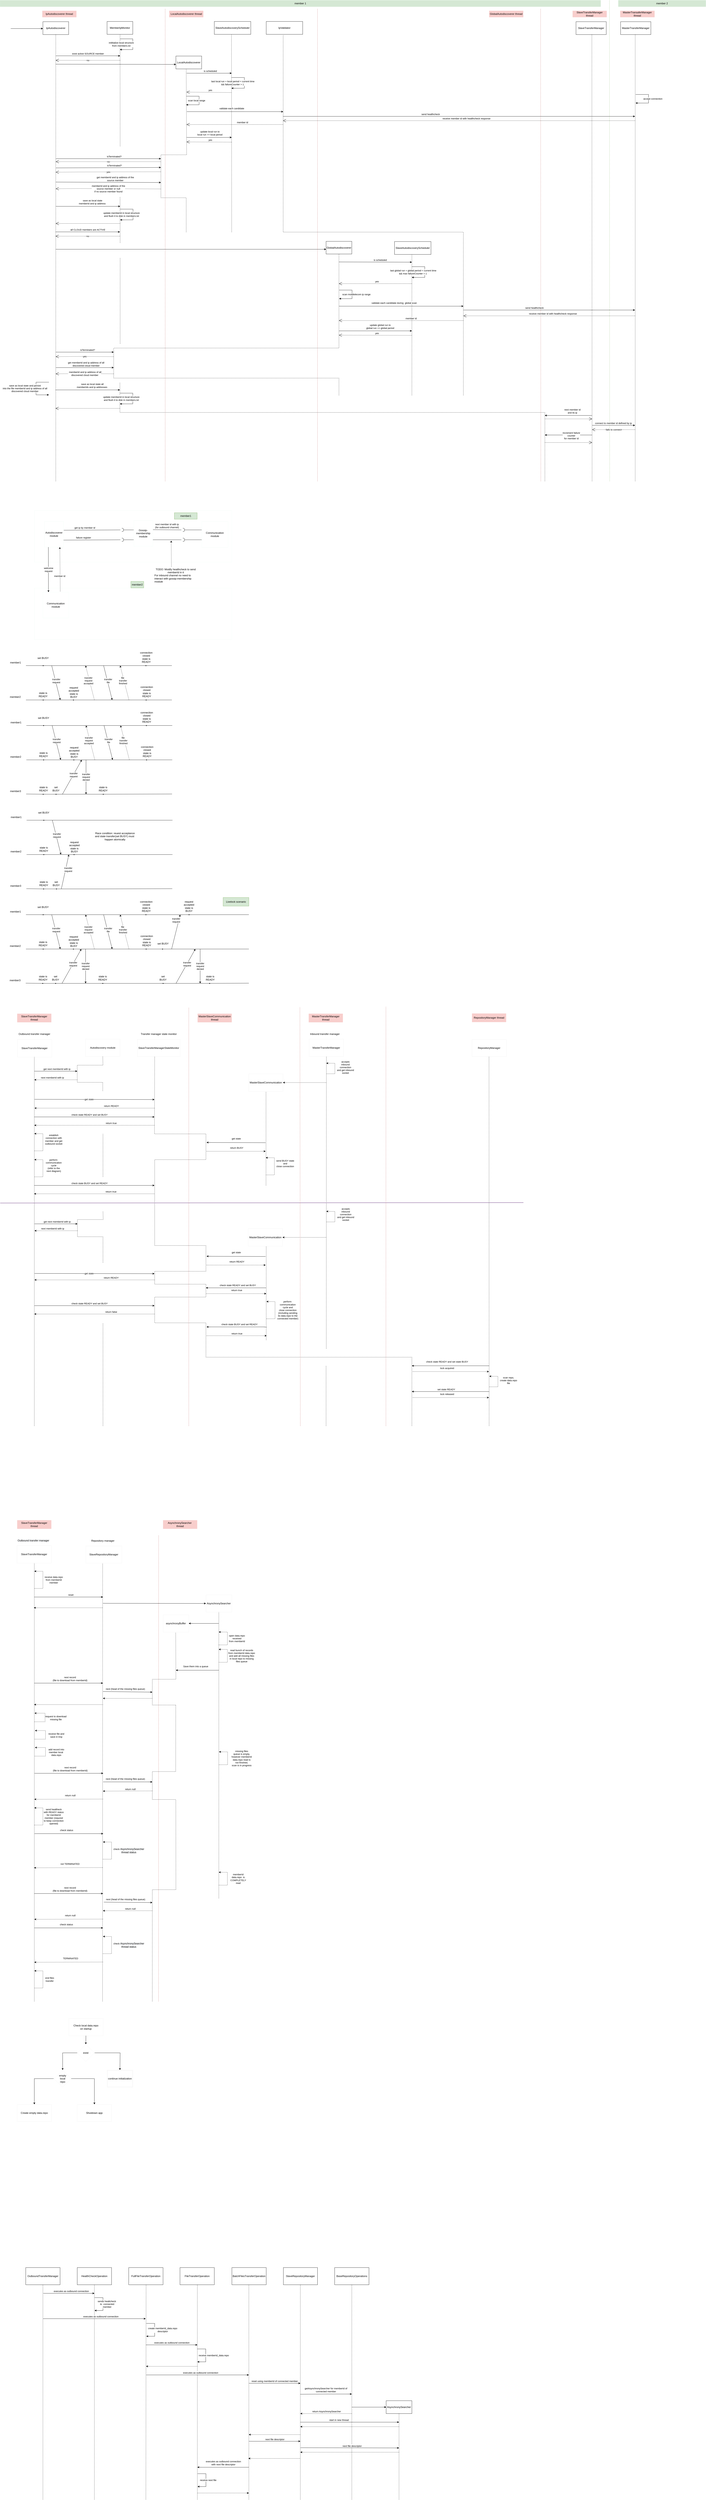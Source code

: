 <mxfile version="19.0.3" type="device"><diagram id="7V6MXCHC2ONnp1XiHzpr" name="Page-1"><mxGraphModel dx="2188" dy="1331" grid="1" gridSize="10" guides="1" tooltips="1" connect="1" arrows="1" fold="1" page="1" pageScale="1" pageWidth="1654" pageHeight="1169" math="0" shadow="0"><root><mxCell id="0"/><mxCell id="1" parent="0"/><mxCell id="BNZ9fdyQxhL-7l5-ofmm-1" value="IpAutodiscoverer" style="rounded=0;whiteSpace=wrap;html=1;" parent="1" vertex="1"><mxGeometry x="200" y="100" width="120" height="60" as="geometry"/></mxCell><mxCell id="BNZ9fdyQxhL-7l5-ofmm-2" value="" style="endArrow=none;dashed=1;html=1;rounded=0;entryX=0.5;entryY=1;entryDx=0;entryDy=0;" parent="1" target="BNZ9fdyQxhL-7l5-ofmm-1" edge="1"><mxGeometry width="50" height="50" relative="1" as="geometry"><mxPoint x="260" y="2240" as="sourcePoint"/><mxPoint x="273" y="160" as="targetPoint"/><Array as="points"><mxPoint x="260" y="2070"/><mxPoint x="260" y="1880"/></Array></mxGeometry></mxCell><mxCell id="BNZ9fdyQxhL-7l5-ofmm-3" value="LocalAutodiscoverer" style="rounded=0;whiteSpace=wrap;html=1;" parent="1" vertex="1"><mxGeometry x="820" y="260" width="120" height="60" as="geometry"/></mxCell><mxCell id="BNZ9fdyQxhL-7l5-ofmm-4" value="" style="endArrow=none;dashed=1;html=1;rounded=0;entryX=0.5;entryY=1;entryDx=0;entryDy=0;" parent="1" edge="1"><mxGeometry width="50" height="50" relative="1" as="geometry"><mxPoint x="868" y="1080" as="sourcePoint"/><mxPoint x="868" y="320" as="targetPoint"/><Array as="points"><mxPoint x="868" y="920"/><mxPoint x="750" y="920"/><mxPoint x="750" y="720"/><mxPoint x="870" y="720"/></Array></mxGeometry></mxCell><mxCell id="BNZ9fdyQxhL-7l5-ofmm-6" value="" style="endArrow=classic;html=1;rounded=0;" parent="1" edge="1"><mxGeometry width="50" height="50" relative="1" as="geometry"><mxPoint x="50" y="132" as="sourcePoint"/><mxPoint x="200" y="132" as="targetPoint"/></mxGeometry></mxCell><mxCell id="BNZ9fdyQxhL-7l5-ofmm-8" value="" style="endArrow=classic;html=1;rounded=0;" parent="1" edge="1"><mxGeometry width="50" height="50" relative="1" as="geometry"><mxPoint x="260" y="738" as="sourcePoint"/><mxPoint x="750" y="738" as="targetPoint"/></mxGeometry></mxCell><mxCell id="BNZ9fdyQxhL-7l5-ofmm-9" value="isTerminated?" style="edgeLabel;html=1;align=center;verticalAlign=middle;resizable=0;points=[];" parent="BNZ9fdyQxhL-7l5-ofmm-8" vertex="1" connectable="0"><mxGeometry x="0.127" y="-3" relative="1" as="geometry"><mxPoint x="-4" y="-13" as="offset"/></mxGeometry></mxCell><mxCell id="BNZ9fdyQxhL-7l5-ofmm-12" value="no" style="endArrow=open;endSize=12;dashed=1;html=1;rounded=0;" parent="1" edge="1"><mxGeometry width="160" relative="1" as="geometry"><mxPoint x="750" y="752" as="sourcePoint"/><mxPoint x="260" y="752" as="targetPoint"/></mxGeometry></mxCell><mxCell id="BNZ9fdyQxhL-7l5-ofmm-13" value="" style="endArrow=classic;html=1;rounded=0;" parent="1" edge="1"><mxGeometry width="50" height="50" relative="1" as="geometry"><mxPoint x="261" y="781" as="sourcePoint"/><mxPoint x="750" y="779" as="targetPoint"/></mxGeometry></mxCell><mxCell id="BNZ9fdyQxhL-7l5-ofmm-14" value="isTerminated?" style="edgeLabel;html=1;align=center;verticalAlign=middle;resizable=0;points=[];" parent="BNZ9fdyQxhL-7l5-ofmm-13" vertex="1" connectable="0"><mxGeometry x="0.127" y="-3" relative="1" as="geometry"><mxPoint x="-4" y="-13" as="offset"/></mxGeometry></mxCell><mxCell id="BNZ9fdyQxhL-7l5-ofmm-15" value="yes" style="endArrow=open;endSize=12;dashed=1;html=1;rounded=0;" parent="1" edge="1"><mxGeometry width="160" relative="1" as="geometry"><mxPoint x="750" y="799" as="sourcePoint"/><mxPoint x="260" y="801" as="targetPoint"/><Array as="points"><mxPoint x="370" y="800"/></Array></mxGeometry></mxCell><mxCell id="BNZ9fdyQxhL-7l5-ofmm-22" value="" style="endArrow=classic;html=1;rounded=0;" parent="1" edge="1"><mxGeometry width="50" height="50" relative="1" as="geometry"><mxPoint x="260" y="847" as="sourcePoint"/><mxPoint x="750" y="849" as="targetPoint"/></mxGeometry></mxCell><mxCell id="BNZ9fdyQxhL-7l5-ofmm-23" value="get memberId and ip address of the &lt;br&gt;source member" style="edgeLabel;html=1;align=center;verticalAlign=middle;resizable=0;points=[];" parent="BNZ9fdyQxhL-7l5-ofmm-22" vertex="1" connectable="0"><mxGeometry x="0.236" relative="1" as="geometry"><mxPoint x="-26" y="-16" as="offset"/></mxGeometry></mxCell><mxCell id="BNZ9fdyQxhL-7l5-ofmm-24" value="&lt;span style=&quot;color: rgb(0, 0, 0); font-family: Helvetica; font-size: 11px; font-style: normal; font-variant-ligatures: normal; font-variant-caps: normal; font-weight: 400; letter-spacing: normal; orphans: 2; text-align: center; text-indent: 0px; text-transform: none; widows: 2; word-spacing: 0px; -webkit-text-stroke-width: 0px; background-color: rgb(255, 255, 255); text-decoration-thickness: initial; text-decoration-style: initial; text-decoration-color: initial; float: none; display: inline !important;&quot;&gt;memberId and ip address of the&lt;/span&gt;&lt;br style=&quot;color: rgb(0, 0, 0); font-family: Helvetica; font-size: 11px; font-style: normal; font-variant-ligatures: normal; font-variant-caps: normal; font-weight: 400; letter-spacing: normal; orphans: 2; text-align: center; text-indent: 0px; text-transform: none; widows: 2; word-spacing: 0px; -webkit-text-stroke-width: 0px; text-decoration-thickness: initial; text-decoration-style: initial; text-decoration-color: initial;&quot;&gt;&lt;span style=&quot;color: rgb(0, 0, 0); font-family: Helvetica; font-size: 11px; font-style: normal; font-variant-ligatures: normal; font-variant-caps: normal; font-weight: 400; letter-spacing: normal; orphans: 2; text-align: center; text-indent: 0px; text-transform: none; widows: 2; word-spacing: 0px; -webkit-text-stroke-width: 0px; background-color: rgb(255, 255, 255); text-decoration-thickness: initial; text-decoration-style: initial; text-decoration-color: initial; float: none; display: inline !important;&quot;&gt;source member or null &lt;br&gt;if no source member found&lt;/span&gt;" style="endArrow=open;endSize=12;dashed=1;html=1;rounded=0;" parent="1" edge="1"><mxGeometry width="160" relative="1" as="geometry"><mxPoint x="750" y="879" as="sourcePoint"/><mxPoint x="260" y="878" as="targetPoint"/><Array as="points"><mxPoint x="371" y="877"/></Array></mxGeometry></mxCell><mxCell id="BNZ9fdyQxhL-7l5-ofmm-25" value="" style="endArrow=classic;html=1;rounded=0;entryX=0;entryY=0.65;entryDx=0;entryDy=0;entryPerimeter=0;" parent="1" target="BNZ9fdyQxhL-7l5-ofmm-3" edge="1"><mxGeometry width="50" height="50" relative="1" as="geometry"><mxPoint x="260" y="298" as="sourcePoint"/><mxPoint x="420" y="180" as="targetPoint"/></mxGeometry></mxCell><mxCell id="BNZ9fdyQxhL-7l5-ofmm-26" value="" style="endArrow=classic;html=1;rounded=0;" parent="1" edge="1"><mxGeometry width="50" height="50" relative="1" as="geometry"><mxPoint x="260" y="960" as="sourcePoint"/><mxPoint x="560" y="960" as="targetPoint"/><Array as="points"><mxPoint x="270" y="960"/><mxPoint x="380" y="960"/></Array></mxGeometry></mxCell><mxCell id="BNZ9fdyQxhL-7l5-ofmm-27" value="save as local state&lt;br&gt;memberId and ip address&amp;nbsp;" style="edgeLabel;html=1;align=center;verticalAlign=middle;resizable=0;points=[];" parent="BNZ9fdyQxhL-7l5-ofmm-26" vertex="1" connectable="0"><mxGeometry x="0.438" y="-2" relative="1" as="geometry"><mxPoint x="-45" y="-22" as="offset"/></mxGeometry></mxCell><mxCell id="BNZ9fdyQxhL-7l5-ofmm-28" value="GlobalAutodiscoverer" style="rounded=0;whiteSpace=wrap;html=1;" parent="1" vertex="1"><mxGeometry x="1520" y="1123" width="120" height="59" as="geometry"/></mxCell><mxCell id="BNZ9fdyQxhL-7l5-ofmm-29" value="" style="endArrow=none;dashed=1;html=1;rounded=0;entryX=0.5;entryY=1;entryDx=0;entryDy=0;" parent="1" target="BNZ9fdyQxhL-7l5-ofmm-28" edge="1"><mxGeometry width="50" height="50" relative="1" as="geometry"><mxPoint x="1580" y="1840" as="sourcePoint"/><mxPoint x="1360" y="1182" as="targetPoint"/><Array as="points"><mxPoint x="1580" y="1760"/><mxPoint x="530" y="1760"/><mxPoint x="530" y="1620"/><mxPoint x="1580" y="1620"/></Array></mxGeometry></mxCell><mxCell id="BNZ9fdyQxhL-7l5-ofmm-32" value="" style="endArrow=classic;html=1;rounded=0;entryX=0;entryY=0.627;entryDx=0;entryDy=0;entryPerimeter=0;" parent="1" target="BNZ9fdyQxhL-7l5-ofmm-28" edge="1"><mxGeometry width="50" height="50" relative="1" as="geometry"><mxPoint x="260" y="1160" as="sourcePoint"/><mxPoint x="1510" y="960" as="targetPoint"/></mxGeometry></mxCell><mxCell id="BNZ9fdyQxhL-7l5-ofmm-36" value="" style="endArrow=classic;html=1;rounded=0;" parent="1" edge="1"><mxGeometry width="50" height="50" relative="1" as="geometry"><mxPoint x="260" y="1639" as="sourcePoint"/><mxPoint x="530" y="1639" as="targetPoint"/></mxGeometry></mxCell><mxCell id="BNZ9fdyQxhL-7l5-ofmm-37" value="isTerminated?" style="edgeLabel;html=1;align=center;verticalAlign=middle;resizable=0;points=[];" parent="BNZ9fdyQxhL-7l5-ofmm-36" vertex="1" connectable="0"><mxGeometry x="0.127" y="-3" relative="1" as="geometry"><mxPoint x="-4" y="-13" as="offset"/></mxGeometry></mxCell><mxCell id="BNZ9fdyQxhL-7l5-ofmm-38" value="yes" style="endArrow=open;endSize=12;dashed=1;html=1;rounded=0;" parent="1" edge="1"><mxGeometry width="160" relative="1" as="geometry"><mxPoint x="530" y="1660" as="sourcePoint"/><mxPoint x="260" y="1660" as="targetPoint"/><Array as="points"><mxPoint x="371" y="1659"/></Array></mxGeometry></mxCell><mxCell id="BNZ9fdyQxhL-7l5-ofmm-39" value="" style="endArrow=classic;html=1;rounded=0;" parent="1" edge="1"><mxGeometry width="50" height="50" relative="1" as="geometry"><mxPoint x="260" y="1711" as="sourcePoint"/><mxPoint x="530" y="1711" as="targetPoint"/></mxGeometry></mxCell><mxCell id="BNZ9fdyQxhL-7l5-ofmm-40" value="get memberId and ip address of all&lt;br&gt;discovered cloud member" style="edgeLabel;html=1;align=center;verticalAlign=middle;resizable=0;points=[];" parent="BNZ9fdyQxhL-7l5-ofmm-39" vertex="1" connectable="0"><mxGeometry x="0.236" relative="1" as="geometry"><mxPoint x="-26" y="-16" as="offset"/></mxGeometry></mxCell><mxCell id="BNZ9fdyQxhL-7l5-ofmm-41" value="&amp;nbsp;memberId and ip address of all&lt;br&gt;discovered cloud member" style="endArrow=open;endSize=12;dashed=1;html=1;rounded=0;" parent="1" edge="1"><mxGeometry width="160" relative="1" as="geometry"><mxPoint x="530" y="1740" as="sourcePoint"/><mxPoint x="260" y="1740" as="targetPoint"/><Array as="points"><mxPoint x="371" y="1739"/></Array></mxGeometry></mxCell><mxCell id="BNZ9fdyQxhL-7l5-ofmm-42" value="" style="endArrow=classic;html=1;rounded=0;" parent="1" edge="1"><mxGeometry width="50" height="50" relative="1" as="geometry"><mxPoint x="228" y="1779" as="sourcePoint"/><mxPoint x="228" y="1838" as="targetPoint"/><Array as="points"><mxPoint x="168" y="1779"/><mxPoint x="168" y="1838"/><mxPoint x="198" y="1838"/></Array></mxGeometry></mxCell><mxCell id="BNZ9fdyQxhL-7l5-ofmm-43" value="save as local state and persist&lt;br&gt;into the file memberId and ip address of all&lt;br&gt;discovered cloud member" style="edgeLabel;html=1;align=center;verticalAlign=middle;resizable=0;points=[];" parent="BNZ9fdyQxhL-7l5-ofmm-42" vertex="1" connectable="0"><mxGeometry x="0.438" y="-2" relative="1" as="geometry"><mxPoint x="-62" y="-32" as="offset"/></mxGeometry></mxCell><mxCell id="BNZ9fdyQxhL-7l5-ofmm-45" value="" style="endArrow=classic;html=1;rounded=0;" parent="1" edge="1"><mxGeometry width="50" height="50" relative="1" as="geometry"><mxPoint x="1581" y="1350" as="sourcePoint"/><mxPoint x="1581" y="1390" as="targetPoint"/><Array as="points"><mxPoint x="1641" y="1350"/><mxPoint x="1641" y="1390"/></Array></mxGeometry></mxCell><mxCell id="BNZ9fdyQxhL-7l5-ofmm-46" value="scan moldtelecom ip range" style="edgeLabel;html=1;align=center;verticalAlign=middle;resizable=0;points=[];" parent="BNZ9fdyQxhL-7l5-ofmm-45" vertex="1" connectable="0"><mxGeometry x="0.438" y="-2" relative="1" as="geometry"><mxPoint x="35" y="-18" as="offset"/></mxGeometry></mxCell><mxCell id="BNZ9fdyQxhL-7l5-ofmm-52" value="MasterTransferManager" style="rounded=0;whiteSpace=wrap;html=1;" parent="1" vertex="1"><mxGeometry x="2893" y="100" width="141" height="60" as="geometry"/></mxCell><mxCell id="BNZ9fdyQxhL-7l5-ofmm-53" value="" style="endArrow=none;dashed=1;html=1;rounded=0;entryX=0.5;entryY=1;entryDx=0;entryDy=0;" parent="1" edge="1"><mxGeometry width="50" height="50" relative="1" as="geometry"><mxPoint x="2961" y="2240" as="sourcePoint"/><mxPoint x="2961" y="159.0" as="targetPoint"/></mxGeometry></mxCell><mxCell id="BNZ9fdyQxhL-7l5-ofmm-54" value="" style="endArrow=classic;html=1;rounded=0;" parent="1" edge="1"><mxGeometry width="50" height="50" relative="1" as="geometry"><mxPoint x="2963" y="439" as="sourcePoint"/><mxPoint x="2963" y="479" as="targetPoint"/><Array as="points"><mxPoint x="3023" y="439"/><mxPoint x="3023" y="479"/></Array></mxGeometry></mxCell><mxCell id="BNZ9fdyQxhL-7l5-ofmm-55" value="accept connection" style="edgeLabel;html=1;align=center;verticalAlign=middle;resizable=0;points=[];" parent="BNZ9fdyQxhL-7l5-ofmm-54" vertex="1" connectable="0"><mxGeometry x="0.438" y="-2" relative="1" as="geometry"><mxPoint x="35" y="-18" as="offset"/></mxGeometry></mxCell><mxCell id="BNZ9fdyQxhL-7l5-ofmm-61" value="" style="endArrow=none;dashed=1;html=1;rounded=0;fillColor=#d5e8d4;strokeColor=#82b366;" parent="1" edge="1"><mxGeometry width="50" height="50" relative="1" as="geometry"><mxPoint x="2842" y="2240" as="sourcePoint"/><mxPoint x="2841" as="targetPoint"/></mxGeometry></mxCell><mxCell id="BNZ9fdyQxhL-7l5-ofmm-62" value="member 1" style="text;html=1;strokeColor=#00CC66;fillColor=#d5e8d4;align=center;verticalAlign=middle;whiteSpace=wrap;rounded=0;strokeWidth=0;" parent="1" vertex="1"><mxGeometry width="2800" height="30" as="geometry"/></mxCell><mxCell id="BNZ9fdyQxhL-7l5-ofmm-63" value="member 2" style="text;html=1;strokeColor=#00CC66;fillColor=#d5e8d4;align=center;verticalAlign=middle;whiteSpace=wrap;rounded=0;strokeWidth=0;" parent="1" vertex="1"><mxGeometry x="2882" width="408" height="30" as="geometry"/></mxCell><mxCell id="BNZ9fdyQxhL-7l5-ofmm-64" value="" style="endArrow=classic;html=1;rounded=0;" parent="1" edge="1"><mxGeometry width="50" height="50" relative="1" as="geometry"><mxPoint x="868" y="447" as="sourcePoint"/><mxPoint x="868" y="487" as="targetPoint"/><Array as="points"><mxPoint x="928" y="447"/><mxPoint x="928" y="487"/></Array></mxGeometry></mxCell><mxCell id="BNZ9fdyQxhL-7l5-ofmm-65" value="scan local range" style="edgeLabel;html=1;align=center;verticalAlign=middle;resizable=0;points=[];" parent="BNZ9fdyQxhL-7l5-ofmm-64" vertex="1" connectable="0"><mxGeometry x="0.438" y="-2" relative="1" as="geometry"><mxPoint x="3" y="-18" as="offset"/></mxGeometry></mxCell><mxCell id="BNZ9fdyQxhL-7l5-ofmm-66" value="" style="endArrow=none;dashed=1;html=1;rounded=0;fillColor=#f8cecc;strokeColor=#b85450;" parent="1" edge="1"><mxGeometry width="50" height="50" relative="1" as="geometry"><mxPoint x="770" y="2240" as="sourcePoint"/><mxPoint x="770" y="40" as="targetPoint"/></mxGeometry></mxCell><mxCell id="BNZ9fdyQxhL-7l5-ofmm-67" value="IpAutodiscoverer thread" style="text;html=1;strokeColor=#b85450;fillColor=#f8cecc;align=center;verticalAlign=middle;whiteSpace=wrap;rounded=0;strokeWidth=0;" parent="1" vertex="1"><mxGeometry x="197" y="49" width="159" height="30" as="geometry"/></mxCell><mxCell id="BNZ9fdyQxhL-7l5-ofmm-68" value="LocalAutodiscoverer thread" style="text;html=1;strokeColor=#b85450;fillColor=#f8cecc;align=center;verticalAlign=middle;whiteSpace=wrap;rounded=0;strokeWidth=0;" parent="1" vertex="1"><mxGeometry x="788.5" y="49" width="159" height="30" as="geometry"/></mxCell><mxCell id="BNZ9fdyQxhL-7l5-ofmm-69" value="MasterTransaferManager thread" style="text;html=1;strokeColor=#b85450;fillColor=#f8cecc;align=center;verticalAlign=middle;whiteSpace=wrap;rounded=0;strokeWidth=0;" parent="1" vertex="1"><mxGeometry x="2891" y="49" width="160" height="30" as="geometry"/></mxCell><mxCell id="BNZ9fdyQxhL-7l5-ofmm-70" value="GlobalAutodiscoverer thread" style="text;html=1;strokeColor=#b85450;fillColor=#f8cecc;align=center;verticalAlign=middle;whiteSpace=wrap;rounded=0;strokeWidth=0;" parent="1" vertex="1"><mxGeometry x="2280" y="49" width="159" height="30" as="geometry"/></mxCell><mxCell id="BNZ9fdyQxhL-7l5-ofmm-71" value="" style="endArrow=none;dashed=1;html=1;rounded=0;fillColor=#f8cecc;strokeColor=#b85450;" parent="1" edge="1"><mxGeometry width="50" height="50" relative="1" as="geometry"><mxPoint x="1480" y="2240" as="sourcePoint"/><mxPoint x="1480" y="40" as="targetPoint"/></mxGeometry></mxCell><mxCell id="BNZ9fdyQxhL-7l5-ofmm-72" value="SlaveTransferManager" style="rounded=0;whiteSpace=wrap;html=1;" parent="1" vertex="1"><mxGeometry x="2685" y="100" width="141" height="60" as="geometry"/></mxCell><mxCell id="BNZ9fdyQxhL-7l5-ofmm-73" value="" style="endArrow=none;dashed=1;html=1;rounded=0;entryX=0.5;entryY=1;entryDx=0;entryDy=0;" parent="1" edge="1"><mxGeometry width="50" height="50" relative="1" as="geometry"><mxPoint x="2760" y="2240" as="sourcePoint"/><mxPoint x="2759" y="161" as="targetPoint"/></mxGeometry></mxCell><mxCell id="BNZ9fdyQxhL-7l5-ofmm-74" value="" style="endArrow=none;dashed=1;html=1;rounded=0;fillColor=#f8cecc;strokeColor=#b85450;" parent="1" edge="1"><mxGeometry width="50" height="50" relative="1" as="geometry"><mxPoint x="2521" y="2240" as="sourcePoint"/><mxPoint x="2520.0" y="40" as="targetPoint"/></mxGeometry></mxCell><mxCell id="BNZ9fdyQxhL-7l5-ofmm-75" value="SlaveTransferManager thread" style="text;html=1;strokeColor=#b85450;fillColor=#f8cecc;align=center;verticalAlign=middle;whiteSpace=wrap;rounded=0;strokeWidth=0;" parent="1" vertex="1"><mxGeometry x="2669" y="49" width="159" height="30" as="geometry"/></mxCell><mxCell id="BNZ9fdyQxhL-7l5-ofmm-76" value="" style="endArrow=classic;html=1;rounded=0;fontColor=#000000;" parent="1" edge="1"><mxGeometry width="50" height="50" relative="1" as="geometry"><mxPoint x="2760" y="1934" as="sourcePoint"/><mxPoint x="2540" y="1934" as="targetPoint"/></mxGeometry></mxCell><mxCell id="BNZ9fdyQxhL-7l5-ofmm-77" value="next member id &lt;br&gt;and its ip" style="edgeLabel;html=1;align=center;verticalAlign=middle;resizable=0;points=[];fontColor=#000000;" parent="BNZ9fdyQxhL-7l5-ofmm-76" vertex="1" connectable="0"><mxGeometry x="-0.245" y="2" relative="1" as="geometry"><mxPoint x="-9" y="-22" as="offset"/></mxGeometry></mxCell><mxCell id="BNZ9fdyQxhL-7l5-ofmm-78" value="" style="endArrow=classic;html=1;rounded=0;fontColor=#000000;" parent="1" edge="1"><mxGeometry width="50" height="50" relative="1" as="geometry"><mxPoint x="2760" y="1980" as="sourcePoint"/><mxPoint x="2960" y="1980" as="targetPoint"/></mxGeometry></mxCell><mxCell id="BNZ9fdyQxhL-7l5-ofmm-79" value="connect to member id defined by ip" style="edgeLabel;html=1;align=center;verticalAlign=middle;resizable=0;points=[];fontColor=#000000;" parent="BNZ9fdyQxhL-7l5-ofmm-78" vertex="1" connectable="0"><mxGeometry x="-0.12" y="-2" relative="1" as="geometry"><mxPoint x="11" y="-12" as="offset"/></mxGeometry></mxCell><mxCell id="BNZ9fdyQxhL-7l5-ofmm-80" value="fails to connect" style="endArrow=open;endSize=12;dashed=1;html=1;rounded=0;" parent="1" edge="1"><mxGeometry width="160" relative="1" as="geometry"><mxPoint x="2960" y="2000" as="sourcePoint"/><mxPoint x="2760" y="2000" as="targetPoint"/><Array as="points"/></mxGeometry></mxCell><mxCell id="BNZ9fdyQxhL-7l5-ofmm-81" value="" style="endArrow=classic;html=1;rounded=0;fontColor=#000000;" parent="1" edge="1"><mxGeometry width="50" height="50" relative="1" as="geometry"><mxPoint x="2760" y="2025" as="sourcePoint"/><mxPoint x="2540" y="2025" as="targetPoint"/></mxGeometry></mxCell><mxCell id="BNZ9fdyQxhL-7l5-ofmm-82" value="increment failure &lt;br&gt;counter &lt;br&gt;for member id" style="edgeLabel;html=1;align=center;verticalAlign=middle;resizable=0;points=[];fontColor=#000000;" parent="BNZ9fdyQxhL-7l5-ofmm-81" vertex="1" connectable="0"><mxGeometry x="-0.245" y="2" relative="1" as="geometry"><mxPoint x="-14" y="1" as="offset"/></mxGeometry></mxCell><mxCell id="BNZ9fdyQxhL-7l5-ofmm-84" value="" style="endArrow=open;endSize=12;dashed=1;html=1;rounded=0;" parent="1" edge="1"><mxGeometry width="160" relative="1" as="geometry"><mxPoint x="2540" y="1950" as="sourcePoint"/><mxPoint x="2760" y="1950" as="targetPoint"/><Array as="points"/></mxGeometry></mxCell><mxCell id="BNZ9fdyQxhL-7l5-ofmm-85" value="" style="endArrow=open;endSize=12;dashed=1;html=1;rounded=0;" parent="1" edge="1"><mxGeometry width="160" relative="1" as="geometry"><mxPoint x="2540" y="2060" as="sourcePoint"/><mxPoint x="2760" y="2060" as="targetPoint"/><Array as="points"/></mxGeometry></mxCell><mxCell id="BNZ9fdyQxhL-7l5-ofmm-97" value="" style="rounded=0;whiteSpace=wrap;html=1;fontColor=#000000;strokeColor=#00CC66;strokeWidth=0;container=1;" parent="1" vertex="1"><mxGeometry x="160" y="2377" width="920" height="240" as="geometry"/></mxCell><mxCell id="BNZ9fdyQxhL-7l5-ofmm-86" value="Autodiscoverer module" style="rounded=0;whiteSpace=wrap;html=1;fontColor=#000000;strokeColor=#00CC66;strokeWidth=0;" parent="BNZ9fdyQxhL-7l5-ofmm-97" vertex="1"><mxGeometry x="46.885" y="50" width="89.346" height="120" as="geometry"/></mxCell><mxCell id="BNZ9fdyQxhL-7l5-ofmm-87" value="" style="rounded=0;orthogonalLoop=1;jettySize=auto;html=1;endArrow=none;endFill=0;sketch=0;sourcePerimeterSpacing=0;targetPerimeterSpacing=0;fontColor=#000000;" parent="BNZ9fdyQxhL-7l5-ofmm-97" target="JReUaX0QLKxyhpnUT181-2" edge="1"><mxGeometry relative="1" as="geometry"><mxPoint x="137.115" y="91.5" as="sourcePoint"/><mxPoint x="256.538" y="90" as="targetPoint"/></mxGeometry></mxCell><mxCell id="BNZ9fdyQxhL-7l5-ofmm-91" value="get ip by member id" style="edgeLabel;html=1;align=center;verticalAlign=middle;resizable=0;points=[];fontColor=#000000;" parent="BNZ9fdyQxhL-7l5-ofmm-87" vertex="1" connectable="0"><mxGeometry x="-0.424" y="-1" relative="1" as="geometry"><mxPoint x="22" y="-12" as="offset"/></mxGeometry></mxCell><mxCell id="BNZ9fdyQxhL-7l5-ofmm-88" value="" style="rounded=0;orthogonalLoop=1;jettySize=auto;html=1;endArrow=halfCircle;endFill=0;endSize=6;strokeWidth=1;sketch=0;fontColor=#000000;" parent="BNZ9fdyQxhL-7l5-ofmm-97" edge="1"><mxGeometry relative="1" as="geometry"><mxPoint x="780.038" y="90" as="sourcePoint"/><mxPoint x="692.462" y="90" as="targetPoint"/></mxGeometry></mxCell><mxCell id="BNZ9fdyQxhL-7l5-ofmm-89" value="" style="ellipse;whiteSpace=wrap;html=1;align=center;aspect=fixed;resizable=0;points=[];outlineConnect=0;sketch=0;fontColor=#000000;strokeColor=#00CC66;strokeWidth=0;" parent="BNZ9fdyQxhL-7l5-ofmm-97" vertex="1"><mxGeometry x="685.385" y="85" width="10" height="10" as="geometry"/></mxCell><mxCell id="BNZ9fdyQxhL-7l5-ofmm-92" value="" style="rounded=0;orthogonalLoop=1;jettySize=auto;html=1;endArrow=none;endFill=0;sketch=0;sourcePerimeterSpacing=0;targetPerimeterSpacing=0;fontColor=#000000;" parent="BNZ9fdyQxhL-7l5-ofmm-97" target="JReUaX0QLKxyhpnUT181-10" edge="1"><mxGeometry relative="1" as="geometry"><mxPoint x="136.231" y="137.5" as="sourcePoint"/><mxPoint x="247.692" y="137" as="targetPoint"/></mxGeometry></mxCell><mxCell id="BNZ9fdyQxhL-7l5-ofmm-93" value="failure register" style="edgeLabel;html=1;align=center;verticalAlign=middle;resizable=0;points=[];fontColor=#000000;" parent="BNZ9fdyQxhL-7l5-ofmm-92" vertex="1" connectable="0"><mxGeometry x="-0.424" y="-1" relative="1" as="geometry"><mxPoint x="16" y="-12" as="offset"/></mxGeometry></mxCell><mxCell id="BNZ9fdyQxhL-7l5-ofmm-94" value="" style="rounded=0;orthogonalLoop=1;jettySize=auto;html=1;endArrow=halfCircle;endFill=0;endSize=6;strokeWidth=1;sketch=0;fontColor=#000000;" parent="BNZ9fdyQxhL-7l5-ofmm-97" edge="1"><mxGeometry relative="1" as="geometry"><mxPoint x="780.038" y="136" as="sourcePoint"/><mxPoint x="692.462" y="136" as="targetPoint"/></mxGeometry></mxCell><mxCell id="BNZ9fdyQxhL-7l5-ofmm-95" value="" style="ellipse;whiteSpace=wrap;html=1;align=center;aspect=fixed;resizable=0;points=[];outlineConnect=0;sketch=0;fontColor=#000000;strokeColor=#00CC66;strokeWidth=0;" parent="BNZ9fdyQxhL-7l5-ofmm-97" vertex="1"><mxGeometry x="685.385" y="131" width="10" height="10" as="geometry"/></mxCell><mxCell id="BNZ9fdyQxhL-7l5-ofmm-96" value="Communication module" style="rounded=0;whiteSpace=wrap;html=1;fontColor=#000000;strokeColor=#00CC66;strokeWidth=0;" parent="BNZ9fdyQxhL-7l5-ofmm-97" vertex="1"><mxGeometry x="779.998" y="51" width="122.962" height="120" as="geometry"/></mxCell><mxCell id="BNZ9fdyQxhL-7l5-ofmm-100" value="member1" style="text;html=1;strokeColor=#82b366;fillColor=#d5e8d4;align=center;verticalAlign=middle;whiteSpace=wrap;rounded=0;" parent="BNZ9fdyQxhL-7l5-ofmm-97" vertex="1"><mxGeometry x="652.846" y="10" width="106.154" height="30" as="geometry"/></mxCell><mxCell id="JReUaX0QLKxyhpnUT181-1" value="Gossip-membership&lt;br&gt;module" style="rounded=0;whiteSpace=wrap;html=1;fontColor=#000000;strokeColor=#00CC66;strokeWidth=0;" parent="BNZ9fdyQxhL-7l5-ofmm-97" vertex="1"><mxGeometry x="463.346" y="46" width="89.346" height="120" as="geometry"/></mxCell><mxCell id="JReUaX0QLKxyhpnUT181-2" value="" style="ellipse;whiteSpace=wrap;html=1;align=center;aspect=fixed;resizable=0;points=[];outlineConnect=0;sketch=0;fontColor=#000000;strokeColor=#00CC66;strokeWidth=0;" parent="BNZ9fdyQxhL-7l5-ofmm-97" vertex="1"><mxGeometry x="400.962" y="85" width="10" height="10" as="geometry"/></mxCell><mxCell id="JReUaX0QLKxyhpnUT181-4" value="" style="rounded=0;orthogonalLoop=1;jettySize=auto;html=1;endArrow=none;endFill=0;sketch=0;sourcePerimeterSpacing=0;targetPerimeterSpacing=0;fontColor=#000000;exitX=1.003;exitY=0.358;exitDx=0;exitDy=0;exitPerimeter=0;" parent="BNZ9fdyQxhL-7l5-ofmm-97" source="JReUaX0QLKxyhpnUT181-1" edge="1"><mxGeometry relative="1" as="geometry"><mxPoint x="557.964" y="90.04" as="sourcePoint"/><mxPoint x="685.385" y="90" as="targetPoint"/></mxGeometry></mxCell><mxCell id="JReUaX0QLKxyhpnUT181-11" value="next member id with ip&lt;br&gt;(for outbound channel)" style="edgeLabel;html=1;align=center;verticalAlign=middle;resizable=0;points=[];" parent="JReUaX0QLKxyhpnUT181-4" vertex="1" connectable="0"><mxGeometry x="-0.29" y="-2" relative="1" as="geometry"><mxPoint x="18" y="-21" as="offset"/></mxGeometry></mxCell><mxCell id="JReUaX0QLKxyhpnUT181-6" value="" style="rounded=0;orthogonalLoop=1;jettySize=auto;html=1;endArrow=none;endFill=0;sketch=0;sourcePerimeterSpacing=0;targetPerimeterSpacing=0;fontColor=#000000;exitX=1;exitY=0.75;exitDx=0;exitDy=0;" parent="BNZ9fdyQxhL-7l5-ofmm-97" edge="1"><mxGeometry relative="1" as="geometry"><mxPoint x="552.692" y="136" as="sourcePoint"/><mxPoint x="685.385" y="136" as="targetPoint"/></mxGeometry></mxCell><mxCell id="BNZ9fdyQxhL-7l5-ofmm-101" value="" style="rounded=0;whiteSpace=wrap;html=1;fontColor=#000000;strokeColor=#00CC66;strokeWidth=0;" parent="1" vertex="1"><mxGeometry x="160" y="2738" width="920" height="240" as="geometry"/></mxCell><mxCell id="BNZ9fdyQxhL-7l5-ofmm-102" value="member2" style="text;html=1;strokeColor=#82b366;fillColor=#d5e8d4;align=center;verticalAlign=middle;whiteSpace=wrap;rounded=0;" parent="1" vertex="1"><mxGeometry x="610" y="2707" width="60" height="30" as="geometry"/></mxCell><mxCell id="BNZ9fdyQxhL-7l5-ofmm-103" value="Communication module" style="rounded=0;whiteSpace=wrap;html=1;fontColor=#000000;strokeColor=#00CC66;strokeWidth=0;" parent="1" vertex="1"><mxGeometry x="200" y="2757" width="120" height="120" as="geometry"/></mxCell><mxCell id="BNZ9fdyQxhL-7l5-ofmm-104" value="welcome&lt;br&gt;request" style="endArrow=classic;html=1;rounded=0;fontColor=#000000;exitX=0.5;exitY=1;exitDx=0;exitDy=0;" parent="1" edge="1"><mxGeometry width="50" height="50" relative="1" as="geometry"><mxPoint x="225.5" y="2547" as="sourcePoint"/><mxPoint x="225.889" y="2757" as="targetPoint"/></mxGeometry></mxCell><mxCell id="BNZ9fdyQxhL-7l5-ofmm-105" value="" style="endArrow=classic;html=1;rounded=0;fontColor=#000000;entryX=0.75;entryY=1;entryDx=0;entryDy=0;dashed=1;exitX=0.633;exitY=-0.033;exitDx=0;exitDy=0;exitPerimeter=0;" parent="1" edge="1"><mxGeometry width="50" height="50" relative="1" as="geometry"><mxPoint x="280.96" y="2753.04" as="sourcePoint"/><mxPoint x="278.894" y="2547" as="targetPoint"/></mxGeometry></mxCell><mxCell id="BNZ9fdyQxhL-7l5-ofmm-106" value="member id" style="edgeLabel;html=1;align=center;verticalAlign=middle;resizable=0;points=[];fontColor=#000000;" parent="BNZ9fdyQxhL-7l5-ofmm-105" vertex="1" connectable="0"><mxGeometry x="-0.305" y="2" relative="1" as="geometry"><mxPoint as="offset"/></mxGeometry></mxCell><mxCell id="BNZ9fdyQxhL-7l5-ofmm-108" value="TODO: Modify healthcheck to send&lt;br&gt;memberId in it&lt;br&gt;&lt;div style=&quot;text-align: left;&quot;&gt;&lt;span style=&quot;background-color: initial;&quot;&gt;For inbound channel no need to interact with gossip-membership&amp;nbsp;&lt;/span&gt;&lt;/div&gt;&lt;div style=&quot;text-align: left;&quot;&gt;&lt;span style=&quot;background-color: initial;&quot;&gt;module&lt;/span&gt;&lt;/div&gt;" style="text;html=1;strokeColor=none;fillColor=none;align=center;verticalAlign=middle;whiteSpace=wrap;rounded=0;fontColor=#000000;" parent="1" vertex="1"><mxGeometry x="719" y="2634" width="200" height="90" as="geometry"/></mxCell><mxCell id="BNZ9fdyQxhL-7l5-ofmm-110" value="" style="endArrow=classic;html=1;rounded=0;dashed=1;fontColor=#000000;exitX=0.39;exitY=0.067;exitDx=0;exitDy=0;exitPerimeter=0;" parent="1" edge="1"><mxGeometry width="50" height="50" relative="1" as="geometry"><mxPoint x="799" y="2639.01" as="sourcePoint"/><mxPoint x="798" y="2517" as="targetPoint"/></mxGeometry></mxCell><mxCell id="BNZ9fdyQxhL-7l5-ofmm-112" value="" style="endArrow=none;html=1;rounded=0;fontColor=#000000;startArrow=none;" parent="1" source="BNZ9fdyQxhL-7l5-ofmm-116" edge="1"><mxGeometry width="50" height="50" relative="1" as="geometry"><mxPoint x="121" y="3099" as="sourcePoint"/><mxPoint x="801" y="3099" as="targetPoint"/></mxGeometry></mxCell><mxCell id="BNZ9fdyQxhL-7l5-ofmm-113" value="" style="endArrow=none;html=1;rounded=0;fontColor=#000000;" parent="1" edge="1"><mxGeometry width="50" height="50" relative="1" as="geometry"><mxPoint x="121" y="3259" as="sourcePoint"/><mxPoint x="801" y="3259" as="targetPoint"/></mxGeometry></mxCell><mxCell id="BNZ9fdyQxhL-7l5-ofmm-114" value="member1" style="text;strokeColor=none;fillColor=none;align=left;verticalAlign=middle;spacingLeft=4;spacingRight=4;overflow=hidden;points=[[0,0.5],[1,0.5]];portConstraint=eastwest;rotatable=0;fontColor=#000000;" parent="1" vertex="1"><mxGeometry x="41" y="3069" width="80" height="30" as="geometry"/></mxCell><mxCell id="BNZ9fdyQxhL-7l5-ofmm-115" value="member2" style="text;strokeColor=none;fillColor=none;align=left;verticalAlign=middle;spacingLeft=4;spacingRight=4;overflow=hidden;points=[[0,0.5],[1,0.5]];portConstraint=eastwest;rotatable=0;fontColor=#000000;" parent="1" vertex="1"><mxGeometry x="40" y="3229" width="80" height="30" as="geometry"/></mxCell><mxCell id="BNZ9fdyQxhL-7l5-ofmm-116" value="" style="shape=waypoint;sketch=0;fillStyle=solid;size=6;pointerEvents=1;points=[];fillColor=none;resizable=0;rotatable=0;perimeter=centerPerimeter;snapToPoint=1;fontColor=#000000;strokeColor=#000000;strokeWidth=0;" parent="1" vertex="1"><mxGeometry x="181" y="3079" width="40" height="40" as="geometry"/></mxCell><mxCell id="BNZ9fdyQxhL-7l5-ofmm-117" value="" style="endArrow=none;html=1;rounded=0;fontColor=#000000;" parent="1" target="BNZ9fdyQxhL-7l5-ofmm-116" edge="1"><mxGeometry width="50" height="50" relative="1" as="geometry"><mxPoint x="121" y="3099" as="sourcePoint"/><mxPoint x="641" y="3099" as="targetPoint"/></mxGeometry></mxCell><mxCell id="BNZ9fdyQxhL-7l5-ofmm-119" value="set BUSY" style="text;html=1;strokeColor=none;fillColor=none;align=center;verticalAlign=middle;whiteSpace=wrap;rounded=0;fontColor=#000000;" parent="1" vertex="1"><mxGeometry x="171" y="3049" width="60" height="30" as="geometry"/></mxCell><mxCell id="BNZ9fdyQxhL-7l5-ofmm-121" value="" style="endArrow=classic;html=1;rounded=0;fontColor=#000000;" parent="1" edge="1"><mxGeometry width="50" height="50" relative="1" as="geometry"><mxPoint x="241" y="3099" as="sourcePoint"/><mxPoint x="281" y="3259" as="targetPoint"/></mxGeometry></mxCell><mxCell id="BNZ9fdyQxhL-7l5-ofmm-122" value="transfer&lt;br&gt;request" style="edgeLabel;html=1;align=center;verticalAlign=middle;resizable=0;points=[];fontColor=#000000;" parent="BNZ9fdyQxhL-7l5-ofmm-121" vertex="1" connectable="0"><mxGeometry x="0.277" relative="1" as="geometry"><mxPoint x="-5" y="-32" as="offset"/></mxGeometry></mxCell><mxCell id="BNZ9fdyQxhL-7l5-ofmm-123" value="" style="endArrow=classic;html=1;rounded=0;fontColor=#000000;dashed=1;" parent="1" edge="1"><mxGeometry width="50" height="50" relative="1" as="geometry"><mxPoint x="440" y="3259" as="sourcePoint"/><mxPoint x="399" y="3099" as="targetPoint"/></mxGeometry></mxCell><mxCell id="BNZ9fdyQxhL-7l5-ofmm-124" value="transfer&lt;br&gt;request &lt;br&gt;accepted" style="edgeLabel;html=1;align=center;verticalAlign=middle;resizable=0;points=[];fontColor=#000000;" parent="BNZ9fdyQxhL-7l5-ofmm-123" vertex="1" connectable="0"><mxGeometry x="-0.748" y="-3" relative="1" as="geometry"><mxPoint x="-26" y="-69" as="offset"/></mxGeometry></mxCell><mxCell id="BNZ9fdyQxhL-7l5-ofmm-125" value="" style="shape=waypoint;sketch=0;fillStyle=solid;size=6;pointerEvents=1;points=[];fillColor=none;resizable=0;rotatable=0;perimeter=centerPerimeter;snapToPoint=1;fontColor=#000000;strokeColor=#000000;strokeWidth=0;" parent="1" vertex="1"><mxGeometry x="181" y="3239" width="40" height="40" as="geometry"/></mxCell><mxCell id="BNZ9fdyQxhL-7l5-ofmm-126" value="state is&lt;br&gt;READY" style="text;html=1;strokeColor=none;fillColor=none;align=center;verticalAlign=middle;whiteSpace=wrap;rounded=0;fontColor=#000000;" parent="1" vertex="1"><mxGeometry x="171" y="3219" width="60" height="30" as="geometry"/></mxCell><mxCell id="BNZ9fdyQxhL-7l5-ofmm-127" value="request accepted state is&lt;br&gt;BUSY" style="text;html=1;strokeColor=none;fillColor=none;align=center;verticalAlign=middle;whiteSpace=wrap;rounded=0;fontColor=#000000;" parent="1" vertex="1"><mxGeometry x="314" y="3193" width="60" height="60" as="geometry"/></mxCell><mxCell id="BNZ9fdyQxhL-7l5-ofmm-128" value="" style="shape=waypoint;sketch=0;fillStyle=solid;size=6;pointerEvents=1;points=[];fillColor=none;resizable=0;rotatable=0;perimeter=centerPerimeter;snapToPoint=1;fontColor=#000000;strokeColor=#000000;strokeWidth=0;" parent="1" vertex="1"><mxGeometry x="322" y="3239" width="40" height="40" as="geometry"/></mxCell><mxCell id="BNZ9fdyQxhL-7l5-ofmm-129" value="" style="endArrow=classic;html=1;rounded=0;fontColor=#000000;" parent="1" edge="1"><mxGeometry width="50" height="50" relative="1" as="geometry"><mxPoint x="483" y="3099" as="sourcePoint"/><mxPoint x="523" y="3259" as="targetPoint"/></mxGeometry></mxCell><mxCell id="BNZ9fdyQxhL-7l5-ofmm-130" value="transfer&lt;br&gt;file" style="edgeLabel;html=1;align=center;verticalAlign=middle;resizable=0;points=[];fontColor=#000000;" parent="BNZ9fdyQxhL-7l5-ofmm-129" vertex="1" connectable="0"><mxGeometry x="0.277" relative="1" as="geometry"><mxPoint x="-5" y="-32" as="offset"/></mxGeometry></mxCell><mxCell id="BNZ9fdyQxhL-7l5-ofmm-131" value="" style="endArrow=classic;html=1;rounded=0;fontColor=#000000;dashed=1;" parent="1" edge="1"><mxGeometry width="50" height="50" relative="1" as="geometry"><mxPoint x="601" y="3259" as="sourcePoint"/><mxPoint x="560" y="3099" as="targetPoint"/></mxGeometry></mxCell><mxCell id="BNZ9fdyQxhL-7l5-ofmm-132" value="file&amp;nbsp;&lt;br&gt;transfer&lt;br&gt;finished" style="edgeLabel;html=1;align=center;verticalAlign=middle;resizable=0;points=[];fontColor=#000000;" parent="BNZ9fdyQxhL-7l5-ofmm-131" vertex="1" connectable="0"><mxGeometry x="-0.748" y="-3" relative="1" as="geometry"><mxPoint x="-26" y="-69" as="offset"/></mxGeometry></mxCell><mxCell id="BNZ9fdyQxhL-7l5-ofmm-133" value="" style="shape=waypoint;sketch=0;fillStyle=solid;size=6;pointerEvents=1;points=[];fillColor=none;resizable=0;rotatable=0;perimeter=centerPerimeter;snapToPoint=1;fontColor=#000000;strokeColor=#000000;strokeWidth=0;" parent="1" vertex="1"><mxGeometry x="661" y="3239" width="40" height="40" as="geometry"/></mxCell><mxCell id="BNZ9fdyQxhL-7l5-ofmm-134" value="connection closed&lt;br&gt;state is&lt;br&gt;READY" style="text;html=1;strokeColor=none;fillColor=none;align=center;verticalAlign=middle;whiteSpace=wrap;rounded=0;fontColor=#000000;" parent="1" vertex="1"><mxGeometry x="654" y="3187" width="60" height="66" as="geometry"/></mxCell><mxCell id="BNZ9fdyQxhL-7l5-ofmm-135" value="" style="shape=waypoint;sketch=0;fillStyle=solid;size=6;pointerEvents=1;points=[];fillColor=none;resizable=0;rotatable=0;perimeter=centerPerimeter;snapToPoint=1;fontColor=#000000;strokeColor=#000000;strokeWidth=0;" parent="1" vertex="1"><mxGeometry x="660" y="3079" width="40" height="40" as="geometry"/></mxCell><mxCell id="BNZ9fdyQxhL-7l5-ofmm-136" value="connection closed&lt;br&gt;state is&lt;br&gt;READY" style="text;html=1;strokeColor=none;fillColor=none;align=center;verticalAlign=middle;whiteSpace=wrap;rounded=0;fontColor=#000000;" parent="1" vertex="1"><mxGeometry x="652" y="3027" width="60" height="66" as="geometry"/></mxCell><mxCell id="BNZ9fdyQxhL-7l5-ofmm-137" value="" style="endArrow=none;html=1;rounded=0;fontColor=#000000;startArrow=none;" parent="1" source="BNZ9fdyQxhL-7l5-ofmm-141" edge="1"><mxGeometry width="50" height="50" relative="1" as="geometry"><mxPoint x="123" y="3378" as="sourcePoint"/><mxPoint x="803" y="3378" as="targetPoint"/></mxGeometry></mxCell><mxCell id="BNZ9fdyQxhL-7l5-ofmm-138" value="" style="endArrow=none;html=1;rounded=0;fontColor=#000000;" parent="1" edge="1"><mxGeometry width="50" height="50" relative="1" as="geometry"><mxPoint x="123" y="3538" as="sourcePoint"/><mxPoint x="803" y="3538" as="targetPoint"/></mxGeometry></mxCell><mxCell id="BNZ9fdyQxhL-7l5-ofmm-139" value="member1" style="text;strokeColor=none;fillColor=none;align=left;verticalAlign=middle;spacingLeft=4;spacingRight=4;overflow=hidden;points=[[0,0.5],[1,0.5]];portConstraint=eastwest;rotatable=0;fontColor=#000000;" parent="1" vertex="1"><mxGeometry x="43" y="3348" width="80" height="30" as="geometry"/></mxCell><mxCell id="BNZ9fdyQxhL-7l5-ofmm-140" value="member2" style="text;strokeColor=none;fillColor=none;align=left;verticalAlign=middle;spacingLeft=4;spacingRight=4;overflow=hidden;points=[[0,0.5],[1,0.5]];portConstraint=eastwest;rotatable=0;fontColor=#000000;" parent="1" vertex="1"><mxGeometry x="42" y="3508" width="80" height="30" as="geometry"/></mxCell><mxCell id="BNZ9fdyQxhL-7l5-ofmm-141" value="" style="shape=waypoint;sketch=0;fillStyle=solid;size=6;pointerEvents=1;points=[];fillColor=none;resizable=0;rotatable=0;perimeter=centerPerimeter;snapToPoint=1;fontColor=#000000;strokeColor=#000000;strokeWidth=0;" parent="1" vertex="1"><mxGeometry x="183" y="3358" width="40" height="40" as="geometry"/></mxCell><mxCell id="BNZ9fdyQxhL-7l5-ofmm-142" value="" style="endArrow=none;html=1;rounded=0;fontColor=#000000;" parent="1" target="BNZ9fdyQxhL-7l5-ofmm-141" edge="1"><mxGeometry width="50" height="50" relative="1" as="geometry"><mxPoint x="123" y="3378" as="sourcePoint"/><mxPoint x="643" y="3378" as="targetPoint"/></mxGeometry></mxCell><mxCell id="BNZ9fdyQxhL-7l5-ofmm-143" value="set BUSY" style="text;html=1;strokeColor=none;fillColor=none;align=center;verticalAlign=middle;whiteSpace=wrap;rounded=0;fontColor=#000000;" parent="1" vertex="1"><mxGeometry x="173" y="3328" width="60" height="30" as="geometry"/></mxCell><mxCell id="BNZ9fdyQxhL-7l5-ofmm-144" value="" style="endArrow=classic;html=1;rounded=0;fontColor=#000000;" parent="1" edge="1"><mxGeometry width="50" height="50" relative="1" as="geometry"><mxPoint x="243" y="3378" as="sourcePoint"/><mxPoint x="283" y="3538" as="targetPoint"/></mxGeometry></mxCell><mxCell id="BNZ9fdyQxhL-7l5-ofmm-145" value="transfer&lt;br&gt;request" style="edgeLabel;html=1;align=center;verticalAlign=middle;resizable=0;points=[];fontColor=#000000;" parent="BNZ9fdyQxhL-7l5-ofmm-144" vertex="1" connectable="0"><mxGeometry x="0.277" relative="1" as="geometry"><mxPoint x="-5" y="-32" as="offset"/></mxGeometry></mxCell><mxCell id="BNZ9fdyQxhL-7l5-ofmm-146" value="" style="endArrow=classic;html=1;rounded=0;fontColor=#000000;dashed=1;" parent="1" edge="1"><mxGeometry width="50" height="50" relative="1" as="geometry"><mxPoint x="442" y="3538" as="sourcePoint"/><mxPoint x="401" y="3378" as="targetPoint"/></mxGeometry></mxCell><mxCell id="BNZ9fdyQxhL-7l5-ofmm-147" value="transfer&lt;br&gt;request &lt;br&gt;accepted" style="edgeLabel;html=1;align=center;verticalAlign=middle;resizable=0;points=[];fontColor=#000000;" parent="BNZ9fdyQxhL-7l5-ofmm-146" vertex="1" connectable="0"><mxGeometry x="-0.748" y="-3" relative="1" as="geometry"><mxPoint x="-26" y="-69" as="offset"/></mxGeometry></mxCell><mxCell id="BNZ9fdyQxhL-7l5-ofmm-148" value="" style="shape=waypoint;sketch=0;fillStyle=solid;size=6;pointerEvents=1;points=[];fillColor=none;resizable=0;rotatable=0;perimeter=centerPerimeter;snapToPoint=1;fontColor=#000000;strokeColor=#000000;strokeWidth=0;" parent="1" vertex="1"><mxGeometry x="183" y="3518" width="40" height="40" as="geometry"/></mxCell><mxCell id="BNZ9fdyQxhL-7l5-ofmm-149" value="state is&lt;br&gt;READY" style="text;html=1;strokeColor=none;fillColor=none;align=center;verticalAlign=middle;whiteSpace=wrap;rounded=0;fontColor=#000000;" parent="1" vertex="1"><mxGeometry x="173" y="3498" width="60" height="30" as="geometry"/></mxCell><mxCell id="BNZ9fdyQxhL-7l5-ofmm-150" value="request accepted state is&lt;br&gt;BUSY" style="text;html=1;strokeColor=none;fillColor=none;align=center;verticalAlign=middle;whiteSpace=wrap;rounded=0;fontColor=#000000;" parent="1" vertex="1"><mxGeometry x="316" y="3472" width="60" height="60" as="geometry"/></mxCell><mxCell id="BNZ9fdyQxhL-7l5-ofmm-151" value="" style="shape=waypoint;sketch=0;fillStyle=solid;size=6;pointerEvents=1;points=[];fillColor=none;resizable=0;rotatable=0;perimeter=centerPerimeter;snapToPoint=1;fontColor=#000000;strokeColor=#000000;strokeWidth=0;" parent="1" vertex="1"><mxGeometry x="324" y="3518" width="40" height="40" as="geometry"/></mxCell><mxCell id="BNZ9fdyQxhL-7l5-ofmm-152" value="" style="endArrow=classic;html=1;rounded=0;fontColor=#000000;" parent="1" edge="1"><mxGeometry width="50" height="50" relative="1" as="geometry"><mxPoint x="485" y="3378" as="sourcePoint"/><mxPoint x="525" y="3538" as="targetPoint"/></mxGeometry></mxCell><mxCell id="BNZ9fdyQxhL-7l5-ofmm-153" value="transfer&lt;br&gt;file" style="edgeLabel;html=1;align=center;verticalAlign=middle;resizable=0;points=[];fontColor=#000000;" parent="BNZ9fdyQxhL-7l5-ofmm-152" vertex="1" connectable="0"><mxGeometry x="0.277" relative="1" as="geometry"><mxPoint x="-5" y="-32" as="offset"/></mxGeometry></mxCell><mxCell id="BNZ9fdyQxhL-7l5-ofmm-154" value="" style="endArrow=classic;html=1;rounded=0;fontColor=#000000;dashed=1;" parent="1" edge="1"><mxGeometry width="50" height="50" relative="1" as="geometry"><mxPoint x="603" y="3538" as="sourcePoint"/><mxPoint x="562" y="3378" as="targetPoint"/></mxGeometry></mxCell><mxCell id="BNZ9fdyQxhL-7l5-ofmm-155" value="file&amp;nbsp;&lt;br&gt;transfer&lt;br&gt;finished" style="edgeLabel;html=1;align=center;verticalAlign=middle;resizable=0;points=[];fontColor=#000000;" parent="BNZ9fdyQxhL-7l5-ofmm-154" vertex="1" connectable="0"><mxGeometry x="-0.748" y="-3" relative="1" as="geometry"><mxPoint x="-26" y="-69" as="offset"/></mxGeometry></mxCell><mxCell id="BNZ9fdyQxhL-7l5-ofmm-156" value="" style="shape=waypoint;sketch=0;fillStyle=solid;size=6;pointerEvents=1;points=[];fillColor=none;resizable=0;rotatable=0;perimeter=centerPerimeter;snapToPoint=1;fontColor=#000000;strokeColor=#000000;strokeWidth=0;" parent="1" vertex="1"><mxGeometry x="663" y="3518" width="40" height="40" as="geometry"/></mxCell><mxCell id="BNZ9fdyQxhL-7l5-ofmm-157" value="connection closed&lt;br&gt;state is&lt;br&gt;READY" style="text;html=1;strokeColor=none;fillColor=none;align=center;verticalAlign=middle;whiteSpace=wrap;rounded=0;fontColor=#000000;" parent="1" vertex="1"><mxGeometry x="656" y="3466" width="60" height="66" as="geometry"/></mxCell><mxCell id="BNZ9fdyQxhL-7l5-ofmm-158" value="" style="shape=waypoint;sketch=0;fillStyle=solid;size=6;pointerEvents=1;points=[];fillColor=none;resizable=0;rotatable=0;perimeter=centerPerimeter;snapToPoint=1;fontColor=#000000;strokeColor=#000000;strokeWidth=0;" parent="1" vertex="1"><mxGeometry x="662" y="3358" width="40" height="40" as="geometry"/></mxCell><mxCell id="BNZ9fdyQxhL-7l5-ofmm-159" value="connection closed&lt;br&gt;state is&lt;br&gt;READY" style="text;html=1;strokeColor=none;fillColor=none;align=center;verticalAlign=middle;whiteSpace=wrap;rounded=0;fontColor=#000000;" parent="1" vertex="1"><mxGeometry x="654" y="3306" width="60" height="66" as="geometry"/></mxCell><mxCell id="BNZ9fdyQxhL-7l5-ofmm-160" value="" style="endArrow=none;html=1;rounded=0;fontColor=#000000;startArrow=none;" parent="1" source="BNZ9fdyQxhL-7l5-ofmm-171" edge="1"><mxGeometry width="50" height="50" relative="1" as="geometry"><mxPoint x="122" y="3697" as="sourcePoint"/><mxPoint x="802" y="3697" as="targetPoint"/></mxGeometry></mxCell><mxCell id="BNZ9fdyQxhL-7l5-ofmm-161" value="member3" style="text;strokeColor=none;fillColor=none;align=left;verticalAlign=middle;spacingLeft=4;spacingRight=4;overflow=hidden;points=[[0,0.5],[1,0.5]];portConstraint=eastwest;rotatable=0;fontColor=#000000;" parent="1" vertex="1"><mxGeometry x="41" y="3668" width="80" height="30" as="geometry"/></mxCell><mxCell id="BNZ9fdyQxhL-7l5-ofmm-162" value="" style="endArrow=classic;html=1;rounded=0;fontColor=#000000;" parent="1" edge="1"><mxGeometry width="50" height="50" relative="1" as="geometry"><mxPoint x="291" y="3698" as="sourcePoint"/><mxPoint x="381" y="3538" as="targetPoint"/></mxGeometry></mxCell><mxCell id="BNZ9fdyQxhL-7l5-ofmm-163" value="transfer&lt;br&gt;request" style="edgeLabel;html=1;align=center;verticalAlign=middle;resizable=0;points=[];fontColor=#000000;" parent="BNZ9fdyQxhL-7l5-ofmm-162" vertex="1" connectable="0"><mxGeometry x="-0.277" y="-2" relative="1" as="geometry"><mxPoint x="17" y="-33" as="offset"/></mxGeometry></mxCell><mxCell id="BNZ9fdyQxhL-7l5-ofmm-164" value="transfer&lt;br&gt;request &lt;br&gt;denied" style="endArrow=classic;html=1;rounded=0;fontColor=#000000;" parent="1" edge="1"><mxGeometry width="50" height="50" relative="1" as="geometry"><mxPoint x="401" y="3538" as="sourcePoint"/><mxPoint x="401" y="3698" as="targetPoint"/></mxGeometry></mxCell><mxCell id="BNZ9fdyQxhL-7l5-ofmm-165" value="" style="shape=waypoint;sketch=0;fillStyle=solid;size=6;pointerEvents=1;points=[];fillColor=none;resizable=0;rotatable=0;perimeter=centerPerimeter;snapToPoint=1;fontColor=#000000;strokeColor=#000000;strokeWidth=0;" parent="1" vertex="1"><mxGeometry x="181" y="3678" width="40" height="40" as="geometry"/></mxCell><mxCell id="BNZ9fdyQxhL-7l5-ofmm-166" value="" style="endArrow=none;html=1;rounded=0;fontColor=#000000;" parent="1" target="BNZ9fdyQxhL-7l5-ofmm-165" edge="1"><mxGeometry width="50" height="50" relative="1" as="geometry"><mxPoint x="122" y="3697" as="sourcePoint"/><mxPoint x="802" y="3697" as="targetPoint"/></mxGeometry></mxCell><mxCell id="BNZ9fdyQxhL-7l5-ofmm-167" value="state is&lt;br&gt;READY" style="text;html=1;strokeColor=none;fillColor=none;align=center;verticalAlign=middle;whiteSpace=wrap;rounded=0;fontColor=#000000;" parent="1" vertex="1"><mxGeometry x="173" y="3658" width="60" height="30" as="geometry"/></mxCell><mxCell id="BNZ9fdyQxhL-7l5-ofmm-168" value="" style="shape=waypoint;sketch=0;fillStyle=solid;size=6;pointerEvents=1;points=[];fillColor=none;resizable=0;rotatable=0;perimeter=centerPerimeter;snapToPoint=1;fontColor=#000000;strokeColor=#000000;strokeWidth=0;" parent="1" vertex="1"><mxGeometry x="241" y="3678" width="40" height="40" as="geometry"/></mxCell><mxCell id="BNZ9fdyQxhL-7l5-ofmm-169" value="" style="endArrow=none;html=1;rounded=0;fontColor=#000000;startArrow=none;" parent="1" source="BNZ9fdyQxhL-7l5-ofmm-165" target="BNZ9fdyQxhL-7l5-ofmm-168" edge="1"><mxGeometry width="50" height="50" relative="1" as="geometry"><mxPoint x="201" y="3698" as="sourcePoint"/><mxPoint x="802" y="3697" as="targetPoint"/></mxGeometry></mxCell><mxCell id="BNZ9fdyQxhL-7l5-ofmm-170" value="set &lt;br&gt;BUSY" style="text;html=1;strokeColor=none;fillColor=none;align=center;verticalAlign=middle;whiteSpace=wrap;rounded=0;fontColor=#000000;" parent="1" vertex="1"><mxGeometry x="231" y="3658" width="60" height="30" as="geometry"/></mxCell><mxCell id="BNZ9fdyQxhL-7l5-ofmm-171" value="" style="shape=waypoint;sketch=0;fillStyle=solid;size=6;pointerEvents=1;points=[];fillColor=none;resizable=0;rotatable=0;perimeter=centerPerimeter;snapToPoint=1;fontColor=#000000;strokeColor=#000000;strokeWidth=0;" parent="1" vertex="1"><mxGeometry x="461" y="3678" width="40" height="40" as="geometry"/></mxCell><mxCell id="BNZ9fdyQxhL-7l5-ofmm-172" value="" style="endArrow=none;html=1;rounded=0;fontColor=#000000;startArrow=none;" parent="1" source="BNZ9fdyQxhL-7l5-ofmm-168" target="BNZ9fdyQxhL-7l5-ofmm-171" edge="1"><mxGeometry width="50" height="50" relative="1" as="geometry"><mxPoint x="261" y="3698" as="sourcePoint"/><mxPoint x="802" y="3697" as="targetPoint"/></mxGeometry></mxCell><mxCell id="BNZ9fdyQxhL-7l5-ofmm-173" value="state is&lt;br&gt;READY" style="text;html=1;strokeColor=none;fillColor=none;align=center;verticalAlign=middle;whiteSpace=wrap;rounded=0;fontColor=#000000;" parent="1" vertex="1"><mxGeometry x="451" y="3658" width="60" height="30" as="geometry"/></mxCell><mxCell id="BNZ9fdyQxhL-7l5-ofmm-174" value="" style="endArrow=none;html=1;rounded=0;fontColor=#000000;startArrow=none;" parent="1" source="BNZ9fdyQxhL-7l5-ofmm-178" edge="1"><mxGeometry width="50" height="50" relative="1" as="geometry"><mxPoint x="124" y="3819" as="sourcePoint"/><mxPoint x="804" y="3819" as="targetPoint"/></mxGeometry></mxCell><mxCell id="BNZ9fdyQxhL-7l5-ofmm-175" value="" style="endArrow=none;html=1;rounded=0;fontColor=#000000;" parent="1" edge="1"><mxGeometry width="50" height="50" relative="1" as="geometry"><mxPoint x="124" y="3979" as="sourcePoint"/><mxPoint x="804" y="3979" as="targetPoint"/></mxGeometry></mxCell><mxCell id="BNZ9fdyQxhL-7l5-ofmm-176" value="member1" style="text;strokeColor=none;fillColor=none;align=left;verticalAlign=middle;spacingLeft=4;spacingRight=4;overflow=hidden;points=[[0,0.5],[1,0.5]];portConstraint=eastwest;rotatable=0;fontColor=#000000;" parent="1" vertex="1"><mxGeometry x="44" y="3789" width="80" height="30" as="geometry"/></mxCell><mxCell id="BNZ9fdyQxhL-7l5-ofmm-177" value="member2" style="text;strokeColor=none;fillColor=none;align=left;verticalAlign=middle;spacingLeft=4;spacingRight=4;overflow=hidden;points=[[0,0.5],[1,0.5]];portConstraint=eastwest;rotatable=0;fontColor=#000000;" parent="1" vertex="1"><mxGeometry x="43" y="3949" width="80" height="30" as="geometry"/></mxCell><mxCell id="BNZ9fdyQxhL-7l5-ofmm-178" value="" style="shape=waypoint;sketch=0;fillStyle=solid;size=6;pointerEvents=1;points=[];fillColor=none;resizable=0;rotatable=0;perimeter=centerPerimeter;snapToPoint=1;fontColor=#000000;strokeColor=#000000;strokeWidth=0;" parent="1" vertex="1"><mxGeometry x="184" y="3799" width="40" height="40" as="geometry"/></mxCell><mxCell id="BNZ9fdyQxhL-7l5-ofmm-179" value="" style="endArrow=none;html=1;rounded=0;fontColor=#000000;" parent="1" target="BNZ9fdyQxhL-7l5-ofmm-178" edge="1"><mxGeometry width="50" height="50" relative="1" as="geometry"><mxPoint x="124" y="3819" as="sourcePoint"/><mxPoint x="644" y="3819" as="targetPoint"/></mxGeometry></mxCell><mxCell id="BNZ9fdyQxhL-7l5-ofmm-180" value="set BUSY" style="text;html=1;strokeColor=none;fillColor=none;align=center;verticalAlign=middle;whiteSpace=wrap;rounded=0;fontColor=#000000;" parent="1" vertex="1"><mxGeometry x="174" y="3769" width="60" height="30" as="geometry"/></mxCell><mxCell id="BNZ9fdyQxhL-7l5-ofmm-181" value="" style="endArrow=classic;html=1;rounded=0;fontColor=#000000;" parent="1" edge="1"><mxGeometry width="50" height="50" relative="1" as="geometry"><mxPoint x="244" y="3819" as="sourcePoint"/><mxPoint x="284" y="3979" as="targetPoint"/></mxGeometry></mxCell><mxCell id="BNZ9fdyQxhL-7l5-ofmm-182" value="transfer&lt;br&gt;request" style="edgeLabel;html=1;align=center;verticalAlign=middle;resizable=0;points=[];fontColor=#000000;" parent="BNZ9fdyQxhL-7l5-ofmm-181" vertex="1" connectable="0"><mxGeometry x="0.277" relative="1" as="geometry"><mxPoint x="-5" y="-32" as="offset"/></mxGeometry></mxCell><mxCell id="BNZ9fdyQxhL-7l5-ofmm-185" value="" style="shape=waypoint;sketch=0;fillStyle=solid;size=6;pointerEvents=1;points=[];fillColor=none;resizable=0;rotatable=0;perimeter=centerPerimeter;snapToPoint=1;fontColor=#000000;strokeColor=#000000;strokeWidth=0;" parent="1" vertex="1"><mxGeometry x="184" y="3959" width="40" height="40" as="geometry"/></mxCell><mxCell id="BNZ9fdyQxhL-7l5-ofmm-186" value="state is&lt;br&gt;READY" style="text;html=1;strokeColor=none;fillColor=none;align=center;verticalAlign=middle;whiteSpace=wrap;rounded=0;fontColor=#000000;" parent="1" vertex="1"><mxGeometry x="174" y="3939" width="60" height="30" as="geometry"/></mxCell><mxCell id="BNZ9fdyQxhL-7l5-ofmm-187" value="request accepted state is&lt;br&gt;BUSY" style="text;html=1;strokeColor=none;fillColor=none;align=center;verticalAlign=middle;whiteSpace=wrap;rounded=0;fontColor=#000000;" parent="1" vertex="1"><mxGeometry x="317" y="3913" width="60" height="60" as="geometry"/></mxCell><mxCell id="BNZ9fdyQxhL-7l5-ofmm-188" value="" style="shape=waypoint;sketch=0;fillStyle=solid;size=6;pointerEvents=1;points=[];fillColor=none;resizable=0;rotatable=0;perimeter=centerPerimeter;snapToPoint=1;fontColor=#000000;strokeColor=#000000;strokeWidth=0;" parent="1" vertex="1"><mxGeometry x="325" y="3959" width="40" height="40" as="geometry"/></mxCell><mxCell id="BNZ9fdyQxhL-7l5-ofmm-197" value="" style="endArrow=none;html=1;rounded=0;fontColor=#000000;startArrow=none;" parent="1" edge="1"><mxGeometry width="50" height="50" relative="1" as="geometry"><mxPoint x="482" y="4139" as="sourcePoint"/><mxPoint x="803" y="4138" as="targetPoint"/></mxGeometry></mxCell><mxCell id="BNZ9fdyQxhL-7l5-ofmm-198" value="member3" style="text;strokeColor=none;fillColor=none;align=left;verticalAlign=middle;spacingLeft=4;spacingRight=4;overflow=hidden;points=[[0,0.5],[1,0.5]];portConstraint=eastwest;rotatable=0;fontColor=#000000;" parent="1" vertex="1"><mxGeometry x="42" y="4109" width="80" height="30" as="geometry"/></mxCell><mxCell id="BNZ9fdyQxhL-7l5-ofmm-199" value="" style="endArrow=classic;html=1;rounded=0;fontColor=#000000;" parent="1" edge="1"><mxGeometry width="50" height="50" relative="1" as="geometry"><mxPoint x="286" y="4139" as="sourcePoint"/><mxPoint x="321" y="3979" as="targetPoint"/></mxGeometry></mxCell><mxCell id="BNZ9fdyQxhL-7l5-ofmm-200" value="transfer&lt;br&gt;request" style="edgeLabel;html=1;align=center;verticalAlign=middle;resizable=0;points=[];fontColor=#000000;" parent="BNZ9fdyQxhL-7l5-ofmm-199" vertex="1" connectable="0"><mxGeometry x="-0.277" y="-2" relative="1" as="geometry"><mxPoint x="17" y="-33" as="offset"/></mxGeometry></mxCell><mxCell id="BNZ9fdyQxhL-7l5-ofmm-202" value="" style="shape=waypoint;sketch=0;fillStyle=solid;size=6;pointerEvents=1;points=[];fillColor=none;resizable=0;rotatable=0;perimeter=centerPerimeter;snapToPoint=1;fontColor=#000000;strokeColor=#000000;strokeWidth=0;" parent="1" vertex="1"><mxGeometry x="183" y="4119" width="40" height="40" as="geometry"/></mxCell><mxCell id="BNZ9fdyQxhL-7l5-ofmm-203" value="" style="endArrow=none;html=1;rounded=0;fontColor=#000000;" parent="1" edge="1"><mxGeometry width="50" height="50" relative="1" as="geometry"><mxPoint x="123" y="4138" as="sourcePoint"/><mxPoint x="202" y="4139" as="targetPoint"/></mxGeometry></mxCell><mxCell id="BNZ9fdyQxhL-7l5-ofmm-204" value="state is&lt;br&gt;READY" style="text;html=1;strokeColor=none;fillColor=none;align=center;verticalAlign=middle;whiteSpace=wrap;rounded=0;fontColor=#000000;" parent="1" vertex="1"><mxGeometry x="174" y="4099" width="60" height="30" as="geometry"/></mxCell><mxCell id="BNZ9fdyQxhL-7l5-ofmm-205" value="" style="shape=waypoint;sketch=0;fillStyle=solid;size=6;pointerEvents=1;points=[];fillColor=none;resizable=0;rotatable=0;perimeter=centerPerimeter;snapToPoint=1;fontColor=#000000;strokeColor=#000000;strokeWidth=0;" parent="1" vertex="1"><mxGeometry x="243" y="4119" width="40" height="40" as="geometry"/></mxCell><mxCell id="BNZ9fdyQxhL-7l5-ofmm-206" value="" style="endArrow=none;html=1;rounded=0;fontColor=#000000;startArrow=none;" parent="1" edge="1"><mxGeometry width="50" height="50" relative="1" as="geometry"><mxPoint x="202" y="4139" as="sourcePoint"/><mxPoint x="262" y="4139" as="targetPoint"/></mxGeometry></mxCell><mxCell id="BNZ9fdyQxhL-7l5-ofmm-207" value="set &lt;br&gt;BUSY" style="text;html=1;strokeColor=none;fillColor=none;align=center;verticalAlign=middle;whiteSpace=wrap;rounded=0;fontColor=#000000;" parent="1" vertex="1"><mxGeometry x="232" y="4099" width="60" height="30" as="geometry"/></mxCell><mxCell id="BNZ9fdyQxhL-7l5-ofmm-209" value="" style="endArrow=none;html=1;rounded=0;fontColor=#000000;startArrow=none;" parent="1" edge="1"><mxGeometry width="50" height="50" relative="1" as="geometry"><mxPoint x="262" y="4139" as="sourcePoint"/><mxPoint x="482" y="4139" as="targetPoint"/></mxGeometry></mxCell><mxCell id="BNZ9fdyQxhL-7l5-ofmm-211" value="Race condition: reuest acceptance and state transfer(set BUSY) must&amp;nbsp;&lt;br&gt;happen atomically" style="text;html=1;strokeColor=none;fillColor=none;align=center;verticalAlign=middle;whiteSpace=wrap;rounded=0;fontColor=#000000;" parent="1" vertex="1"><mxGeometry x="441" y="3859" width="190" height="70" as="geometry"/></mxCell><mxCell id="BNZ9fdyQxhL-7l5-ofmm-212" value="" style="endArrow=none;html=1;rounded=0;fontColor=#000000;startArrow=none;" parent="1" source="BNZ9fdyQxhL-7l5-ofmm-257" edge="1"><mxGeometry width="50" height="50" relative="1" as="geometry"><mxPoint x="121" y="4259" as="sourcePoint"/><mxPoint x="1160" y="4259" as="targetPoint"/></mxGeometry></mxCell><mxCell id="BNZ9fdyQxhL-7l5-ofmm-213" value="" style="endArrow=none;html=1;rounded=0;fontColor=#000000;startArrow=none;" parent="1" source="BNZ9fdyQxhL-7l5-ofmm-265" edge="1"><mxGeometry width="50" height="50" relative="1" as="geometry"><mxPoint x="121" y="4419" as="sourcePoint"/><mxPoint x="1160" y="4419" as="targetPoint"/></mxGeometry></mxCell><mxCell id="BNZ9fdyQxhL-7l5-ofmm-214" value="member1" style="text;strokeColor=none;fillColor=none;align=left;verticalAlign=middle;spacingLeft=4;spacingRight=4;overflow=hidden;points=[[0,0.5],[1,0.5]];portConstraint=eastwest;rotatable=0;fontColor=#000000;" parent="1" vertex="1"><mxGeometry x="41" y="4229" width="80" height="30" as="geometry"/></mxCell><mxCell id="BNZ9fdyQxhL-7l5-ofmm-215" value="member2" style="text;strokeColor=none;fillColor=none;align=left;verticalAlign=middle;spacingLeft=4;spacingRight=4;overflow=hidden;points=[[0,0.5],[1,0.5]];portConstraint=eastwest;rotatable=0;fontColor=#000000;" parent="1" vertex="1"><mxGeometry x="40" y="4389" width="80" height="30" as="geometry"/></mxCell><mxCell id="BNZ9fdyQxhL-7l5-ofmm-216" value="" style="shape=waypoint;sketch=0;fillStyle=solid;size=6;pointerEvents=1;points=[];fillColor=none;resizable=0;rotatable=0;perimeter=centerPerimeter;snapToPoint=1;fontColor=#000000;strokeColor=#000000;strokeWidth=0;" parent="1" vertex="1"><mxGeometry x="181" y="4239" width="40" height="40" as="geometry"/></mxCell><mxCell id="BNZ9fdyQxhL-7l5-ofmm-217" value="" style="endArrow=none;html=1;rounded=0;fontColor=#000000;" parent="1" target="BNZ9fdyQxhL-7l5-ofmm-216" edge="1"><mxGeometry width="50" height="50" relative="1" as="geometry"><mxPoint x="121" y="4259" as="sourcePoint"/><mxPoint x="641" y="4259" as="targetPoint"/></mxGeometry></mxCell><mxCell id="BNZ9fdyQxhL-7l5-ofmm-218" value="set BUSY" style="text;html=1;strokeColor=none;fillColor=none;align=center;verticalAlign=middle;whiteSpace=wrap;rounded=0;fontColor=#000000;" parent="1" vertex="1"><mxGeometry x="171" y="4209" width="60" height="30" as="geometry"/></mxCell><mxCell id="BNZ9fdyQxhL-7l5-ofmm-219" value="" style="endArrow=classic;html=1;rounded=0;fontColor=#000000;" parent="1" edge="1"><mxGeometry width="50" height="50" relative="1" as="geometry"><mxPoint x="241" y="4259" as="sourcePoint"/><mxPoint x="281" y="4419" as="targetPoint"/></mxGeometry></mxCell><mxCell id="BNZ9fdyQxhL-7l5-ofmm-220" value="transfer&lt;br&gt;request" style="edgeLabel;html=1;align=center;verticalAlign=middle;resizable=0;points=[];fontColor=#000000;" parent="BNZ9fdyQxhL-7l5-ofmm-219" vertex="1" connectable="0"><mxGeometry x="0.277" relative="1" as="geometry"><mxPoint x="-5" y="-32" as="offset"/></mxGeometry></mxCell><mxCell id="BNZ9fdyQxhL-7l5-ofmm-221" value="" style="endArrow=classic;html=1;rounded=0;fontColor=#000000;dashed=1;" parent="1" edge="1"><mxGeometry width="50" height="50" relative="1" as="geometry"><mxPoint x="440" y="4419" as="sourcePoint"/><mxPoint x="399" y="4259" as="targetPoint"/></mxGeometry></mxCell><mxCell id="BNZ9fdyQxhL-7l5-ofmm-222" value="transfer&lt;br&gt;request &lt;br&gt;accepted" style="edgeLabel;html=1;align=center;verticalAlign=middle;resizable=0;points=[];fontColor=#000000;" parent="BNZ9fdyQxhL-7l5-ofmm-221" vertex="1" connectable="0"><mxGeometry x="-0.748" y="-3" relative="1" as="geometry"><mxPoint x="-26" y="-69" as="offset"/></mxGeometry></mxCell><mxCell id="BNZ9fdyQxhL-7l5-ofmm-223" value="" style="shape=waypoint;sketch=0;fillStyle=solid;size=6;pointerEvents=1;points=[];fillColor=none;resizable=0;rotatable=0;perimeter=centerPerimeter;snapToPoint=1;fontColor=#000000;strokeColor=#000000;strokeWidth=0;" parent="1" vertex="1"><mxGeometry x="181" y="4399" width="40" height="40" as="geometry"/></mxCell><mxCell id="BNZ9fdyQxhL-7l5-ofmm-224" value="state is&lt;br&gt;READY" style="text;html=1;strokeColor=none;fillColor=none;align=center;verticalAlign=middle;whiteSpace=wrap;rounded=0;fontColor=#000000;" parent="1" vertex="1"><mxGeometry x="171" y="4379" width="60" height="30" as="geometry"/></mxCell><mxCell id="BNZ9fdyQxhL-7l5-ofmm-225" value="request accepted state is&lt;br&gt;BUSY" style="text;html=1;strokeColor=none;fillColor=none;align=center;verticalAlign=middle;whiteSpace=wrap;rounded=0;fontColor=#000000;" parent="1" vertex="1"><mxGeometry x="314" y="4353" width="60" height="60" as="geometry"/></mxCell><mxCell id="BNZ9fdyQxhL-7l5-ofmm-226" value="" style="shape=waypoint;sketch=0;fillStyle=solid;size=6;pointerEvents=1;points=[];fillColor=none;resizable=0;rotatable=0;perimeter=centerPerimeter;snapToPoint=1;fontColor=#000000;strokeColor=#000000;strokeWidth=0;" parent="1" vertex="1"><mxGeometry x="322" y="4399" width="40" height="40" as="geometry"/></mxCell><mxCell id="BNZ9fdyQxhL-7l5-ofmm-227" value="" style="endArrow=classic;html=1;rounded=0;fontColor=#000000;" parent="1" edge="1"><mxGeometry width="50" height="50" relative="1" as="geometry"><mxPoint x="483" y="4259" as="sourcePoint"/><mxPoint x="523" y="4419" as="targetPoint"/></mxGeometry></mxCell><mxCell id="BNZ9fdyQxhL-7l5-ofmm-228" value="transfer&lt;br&gt;file" style="edgeLabel;html=1;align=center;verticalAlign=middle;resizable=0;points=[];fontColor=#000000;" parent="BNZ9fdyQxhL-7l5-ofmm-227" vertex="1" connectable="0"><mxGeometry x="0.277" relative="1" as="geometry"><mxPoint x="-5" y="-32" as="offset"/></mxGeometry></mxCell><mxCell id="BNZ9fdyQxhL-7l5-ofmm-229" value="" style="endArrow=classic;html=1;rounded=0;fontColor=#000000;dashed=1;" parent="1" edge="1"><mxGeometry width="50" height="50" relative="1" as="geometry"><mxPoint x="601" y="4419" as="sourcePoint"/><mxPoint x="560" y="4259" as="targetPoint"/></mxGeometry></mxCell><mxCell id="BNZ9fdyQxhL-7l5-ofmm-230" value="file&amp;nbsp;&lt;br&gt;transfer&lt;br&gt;finished" style="edgeLabel;html=1;align=center;verticalAlign=middle;resizable=0;points=[];fontColor=#000000;" parent="BNZ9fdyQxhL-7l5-ofmm-229" vertex="1" connectable="0"><mxGeometry x="-0.748" y="-3" relative="1" as="geometry"><mxPoint x="-26" y="-69" as="offset"/></mxGeometry></mxCell><mxCell id="BNZ9fdyQxhL-7l5-ofmm-231" value="" style="shape=waypoint;sketch=0;fillStyle=solid;size=6;pointerEvents=1;points=[];fillColor=none;resizable=0;rotatable=0;perimeter=centerPerimeter;snapToPoint=1;fontColor=#000000;strokeColor=#000000;strokeWidth=0;" parent="1" vertex="1"><mxGeometry x="661" y="4399" width="40" height="40" as="geometry"/></mxCell><mxCell id="BNZ9fdyQxhL-7l5-ofmm-232" value="connection closed&lt;br&gt;state is&lt;br&gt;READY" style="text;html=1;strokeColor=none;fillColor=none;align=center;verticalAlign=middle;whiteSpace=wrap;rounded=0;fontColor=#000000;" parent="1" vertex="1"><mxGeometry x="654" y="4347" width="60" height="66" as="geometry"/></mxCell><mxCell id="BNZ9fdyQxhL-7l5-ofmm-233" value="" style="shape=waypoint;sketch=0;fillStyle=solid;size=6;pointerEvents=1;points=[];fillColor=none;resizable=0;rotatable=0;perimeter=centerPerimeter;snapToPoint=1;fontColor=#000000;strokeColor=#000000;strokeWidth=0;" parent="1" vertex="1"><mxGeometry x="660" y="4239" width="40" height="40" as="geometry"/></mxCell><mxCell id="BNZ9fdyQxhL-7l5-ofmm-234" value="connection closed&lt;br&gt;state is&lt;br&gt;READY" style="text;html=1;strokeColor=none;fillColor=none;align=center;verticalAlign=middle;whiteSpace=wrap;rounded=0;fontColor=#000000;" parent="1" vertex="1"><mxGeometry x="652" y="4187" width="60" height="66" as="geometry"/></mxCell><mxCell id="BNZ9fdyQxhL-7l5-ofmm-235" value="" style="endArrow=none;html=1;rounded=0;fontColor=#000000;startArrow=none;" parent="1" source="BNZ9fdyQxhL-7l5-ofmm-262" edge="1"><mxGeometry width="50" height="50" relative="1" as="geometry"><mxPoint x="120" y="4578" as="sourcePoint"/><mxPoint x="1160" y="4578" as="targetPoint"/></mxGeometry></mxCell><mxCell id="BNZ9fdyQxhL-7l5-ofmm-236" value="member3" style="text;strokeColor=none;fillColor=none;align=left;verticalAlign=middle;spacingLeft=4;spacingRight=4;overflow=hidden;points=[[0,0.5],[1,0.5]];portConstraint=eastwest;rotatable=0;fontColor=#000000;" parent="1" vertex="1"><mxGeometry x="39" y="4549" width="80" height="30" as="geometry"/></mxCell><mxCell id="BNZ9fdyQxhL-7l5-ofmm-237" value="" style="endArrow=classic;html=1;rounded=0;fontColor=#000000;" parent="1" edge="1"><mxGeometry width="50" height="50" relative="1" as="geometry"><mxPoint x="289" y="4579" as="sourcePoint"/><mxPoint x="379" y="4419" as="targetPoint"/></mxGeometry></mxCell><mxCell id="BNZ9fdyQxhL-7l5-ofmm-238" value="transfer&lt;br&gt;request" style="edgeLabel;html=1;align=center;verticalAlign=middle;resizable=0;points=[];fontColor=#000000;" parent="BNZ9fdyQxhL-7l5-ofmm-237" vertex="1" connectable="0"><mxGeometry x="-0.277" y="-2" relative="1" as="geometry"><mxPoint x="17" y="-33" as="offset"/></mxGeometry></mxCell><mxCell id="BNZ9fdyQxhL-7l5-ofmm-239" value="transfer&lt;br&gt;request &lt;br&gt;denied" style="endArrow=classic;html=1;rounded=0;fontColor=#000000;" parent="1" edge="1"><mxGeometry width="50" height="50" relative="1" as="geometry"><mxPoint x="399" y="4419" as="sourcePoint"/><mxPoint x="399" y="4579" as="targetPoint"/></mxGeometry></mxCell><mxCell id="BNZ9fdyQxhL-7l5-ofmm-240" value="" style="shape=waypoint;sketch=0;fillStyle=solid;size=6;pointerEvents=1;points=[];fillColor=none;resizable=0;rotatable=0;perimeter=centerPerimeter;snapToPoint=1;fontColor=#000000;strokeColor=#000000;strokeWidth=0;" parent="1" vertex="1"><mxGeometry x="179" y="4559" width="40" height="40" as="geometry"/></mxCell><mxCell id="BNZ9fdyQxhL-7l5-ofmm-241" value="" style="endArrow=none;html=1;rounded=0;fontColor=#000000;" parent="1" target="BNZ9fdyQxhL-7l5-ofmm-240" edge="1"><mxGeometry width="50" height="50" relative="1" as="geometry"><mxPoint x="120" y="4578" as="sourcePoint"/><mxPoint x="800" y="4578" as="targetPoint"/></mxGeometry></mxCell><mxCell id="BNZ9fdyQxhL-7l5-ofmm-242" value="state is&lt;br&gt;READY" style="text;html=1;strokeColor=none;fillColor=none;align=center;verticalAlign=middle;whiteSpace=wrap;rounded=0;fontColor=#000000;" parent="1" vertex="1"><mxGeometry x="171" y="4539" width="60" height="30" as="geometry"/></mxCell><mxCell id="BNZ9fdyQxhL-7l5-ofmm-243" value="" style="shape=waypoint;sketch=0;fillStyle=solid;size=6;pointerEvents=1;points=[];fillColor=none;resizable=0;rotatable=0;perimeter=centerPerimeter;snapToPoint=1;fontColor=#000000;strokeColor=#000000;strokeWidth=0;" parent="1" vertex="1"><mxGeometry x="239" y="4559" width="40" height="40" as="geometry"/></mxCell><mxCell id="BNZ9fdyQxhL-7l5-ofmm-244" value="" style="endArrow=none;html=1;rounded=0;fontColor=#000000;startArrow=none;" parent="1" source="BNZ9fdyQxhL-7l5-ofmm-240" target="BNZ9fdyQxhL-7l5-ofmm-243" edge="1"><mxGeometry width="50" height="50" relative="1" as="geometry"><mxPoint x="199" y="4579" as="sourcePoint"/><mxPoint x="800" y="4578" as="targetPoint"/></mxGeometry></mxCell><mxCell id="BNZ9fdyQxhL-7l5-ofmm-245" value="set &lt;br&gt;BUSY" style="text;html=1;strokeColor=none;fillColor=none;align=center;verticalAlign=middle;whiteSpace=wrap;rounded=0;fontColor=#000000;" parent="1" vertex="1"><mxGeometry x="229" y="4539" width="60" height="30" as="geometry"/></mxCell><mxCell id="BNZ9fdyQxhL-7l5-ofmm-246" value="" style="shape=waypoint;sketch=0;fillStyle=solid;size=6;pointerEvents=1;points=[];fillColor=none;resizable=0;rotatable=0;perimeter=centerPerimeter;snapToPoint=1;fontColor=#000000;strokeColor=#000000;strokeWidth=0;" parent="1" vertex="1"><mxGeometry x="459" y="4559" width="40" height="40" as="geometry"/></mxCell><mxCell id="BNZ9fdyQxhL-7l5-ofmm-247" value="" style="endArrow=none;html=1;rounded=0;fontColor=#000000;startArrow=none;" parent="1" source="BNZ9fdyQxhL-7l5-ofmm-243" target="BNZ9fdyQxhL-7l5-ofmm-246" edge="1"><mxGeometry width="50" height="50" relative="1" as="geometry"><mxPoint x="259" y="4579" as="sourcePoint"/><mxPoint x="800" y="4578" as="targetPoint"/></mxGeometry></mxCell><mxCell id="BNZ9fdyQxhL-7l5-ofmm-248" value="state is&lt;br&gt;READY" style="text;html=1;strokeColor=none;fillColor=none;align=center;verticalAlign=middle;whiteSpace=wrap;rounded=0;fontColor=#000000;" parent="1" vertex="1"><mxGeometry x="449" y="4539" width="60" height="30" as="geometry"/></mxCell><mxCell id="BNZ9fdyQxhL-7l5-ofmm-249" value="" style="shape=waypoint;sketch=0;fillStyle=solid;size=6;pointerEvents=1;points=[];fillColor=none;resizable=0;rotatable=0;perimeter=centerPerimeter;snapToPoint=1;fontColor=#000000;strokeColor=#000000;strokeWidth=0;" parent="1" vertex="1"><mxGeometry x="740" y="4559" width="40" height="40" as="geometry"/></mxCell><mxCell id="BNZ9fdyQxhL-7l5-ofmm-250" value="" style="endArrow=none;html=1;rounded=0;fontColor=#000000;startArrow=none;" parent="1" source="BNZ9fdyQxhL-7l5-ofmm-246" target="BNZ9fdyQxhL-7l5-ofmm-249" edge="1"><mxGeometry width="50" height="50" relative="1" as="geometry"><mxPoint x="479" y="4579" as="sourcePoint"/><mxPoint x="1160" y="4578" as="targetPoint"/></mxGeometry></mxCell><mxCell id="BNZ9fdyQxhL-7l5-ofmm-251" value="set &lt;br&gt;BUSY" style="text;html=1;strokeColor=none;fillColor=none;align=center;verticalAlign=middle;whiteSpace=wrap;rounded=0;fontColor=#000000;" parent="1" vertex="1"><mxGeometry x="730" y="4539" width="60" height="30" as="geometry"/></mxCell><mxCell id="BNZ9fdyQxhL-7l5-ofmm-252" value="" style="endArrow=classic;html=1;rounded=0;fontColor=#000000;" parent="1" edge="1"><mxGeometry width="50" height="50" relative="1" as="geometry"><mxPoint x="820.5" y="4579" as="sourcePoint"/><mxPoint x="910.5" y="4419" as="targetPoint"/></mxGeometry></mxCell><mxCell id="BNZ9fdyQxhL-7l5-ofmm-253" value="transfer&lt;br&gt;request" style="edgeLabel;html=1;align=center;verticalAlign=middle;resizable=0;points=[];fontColor=#000000;" parent="BNZ9fdyQxhL-7l5-ofmm-252" vertex="1" connectable="0"><mxGeometry x="-0.277" y="-2" relative="1" as="geometry"><mxPoint x="17" y="-33" as="offset"/></mxGeometry></mxCell><mxCell id="BNZ9fdyQxhL-7l5-ofmm-254" value="" style="endArrow=classic;html=1;rounded=0;fontColor=#000000;" parent="1" edge="1"><mxGeometry width="50" height="50" relative="1" as="geometry"><mxPoint x="800" y="4419" as="sourcePoint"/><mxPoint x="840" y="4259" as="targetPoint"/></mxGeometry></mxCell><mxCell id="BNZ9fdyQxhL-7l5-ofmm-255" value="transfer&lt;br&gt;request" style="edgeLabel;html=1;align=center;verticalAlign=middle;resizable=0;points=[];fontColor=#000000;" parent="BNZ9fdyQxhL-7l5-ofmm-254" vertex="1" connectable="0"><mxGeometry x="0.277" relative="1" as="geometry"><mxPoint x="-5" y="-32" as="offset"/></mxGeometry></mxCell><mxCell id="BNZ9fdyQxhL-7l5-ofmm-256" value="set BUSY" style="text;html=1;strokeColor=none;fillColor=none;align=center;verticalAlign=middle;whiteSpace=wrap;rounded=0;fontColor=#000000;" parent="1" vertex="1"><mxGeometry x="730" y="4379" width="60" height="30" as="geometry"/></mxCell><mxCell id="BNZ9fdyQxhL-7l5-ofmm-257" value="" style="shape=waypoint;sketch=0;fillStyle=solid;size=6;pointerEvents=1;points=[];fillColor=none;resizable=0;rotatable=0;perimeter=centerPerimeter;snapToPoint=1;fontColor=#000000;strokeColor=#000000;strokeWidth=0;" parent="1" vertex="1"><mxGeometry x="861" y="4239" width="40" height="40" as="geometry"/></mxCell><mxCell id="BNZ9fdyQxhL-7l5-ofmm-258" value="" style="endArrow=none;html=1;rounded=0;fontColor=#000000;startArrow=none;" parent="1" source="BNZ9fdyQxhL-7l5-ofmm-216" target="BNZ9fdyQxhL-7l5-ofmm-257" edge="1"><mxGeometry width="50" height="50" relative="1" as="geometry"><mxPoint x="201" y="4259" as="sourcePoint"/><mxPoint x="1160" y="4259" as="targetPoint"/></mxGeometry></mxCell><mxCell id="BNZ9fdyQxhL-7l5-ofmm-261" value="transfer&lt;br&gt;request &lt;br&gt;denied" style="endArrow=classic;html=1;rounded=0;fontColor=#000000;" parent="1" edge="1"><mxGeometry width="50" height="50" relative="1" as="geometry"><mxPoint x="933" y="4419" as="sourcePoint"/><mxPoint x="933" y="4579" as="targetPoint"/></mxGeometry></mxCell><mxCell id="BNZ9fdyQxhL-7l5-ofmm-262" value="" style="shape=waypoint;sketch=0;fillStyle=solid;size=6;pointerEvents=1;points=[];fillColor=none;resizable=0;rotatable=0;perimeter=centerPerimeter;snapToPoint=1;fontColor=#000000;strokeColor=#000000;strokeWidth=0;" parent="1" vertex="1"><mxGeometry x="957" y="4559" width="40" height="40" as="geometry"/></mxCell><mxCell id="BNZ9fdyQxhL-7l5-ofmm-263" value="" style="endArrow=none;html=1;rounded=0;fontColor=#000000;startArrow=none;" parent="1" source="BNZ9fdyQxhL-7l5-ofmm-249" target="BNZ9fdyQxhL-7l5-ofmm-262" edge="1"><mxGeometry width="50" height="50" relative="1" as="geometry"><mxPoint x="760" y="4579" as="sourcePoint"/><mxPoint x="1160" y="4578" as="targetPoint"/></mxGeometry></mxCell><mxCell id="BNZ9fdyQxhL-7l5-ofmm-264" value="state is&lt;br&gt;READY" style="text;html=1;strokeColor=none;fillColor=none;align=center;verticalAlign=middle;whiteSpace=wrap;rounded=0;fontColor=#000000;" parent="1" vertex="1"><mxGeometry x="950" y="4539" width="60" height="30" as="geometry"/></mxCell><mxCell id="BNZ9fdyQxhL-7l5-ofmm-265" value="" style="shape=waypoint;sketch=0;fillStyle=solid;size=6;pointerEvents=1;points=[];fillColor=none;resizable=0;rotatable=0;perimeter=centerPerimeter;snapToPoint=1;fontColor=#000000;strokeColor=#000000;strokeWidth=0;" parent="1" vertex="1"><mxGeometry x="737.5" y="4399" width="40" height="40" as="geometry"/></mxCell><mxCell id="BNZ9fdyQxhL-7l5-ofmm-266" value="" style="endArrow=none;html=1;rounded=0;fontColor=#000000;" parent="1" target="BNZ9fdyQxhL-7l5-ofmm-265" edge="1"><mxGeometry width="50" height="50" relative="1" as="geometry"><mxPoint x="121" y="4419" as="sourcePoint"/><mxPoint x="1160" y="4419" as="targetPoint"/></mxGeometry></mxCell><mxCell id="BNZ9fdyQxhL-7l5-ofmm-267" value="request accepted state is&lt;br&gt;BUSY" style="text;html=1;strokeColor=none;fillColor=none;align=center;verticalAlign=middle;whiteSpace=wrap;rounded=0;fontColor=#000000;" parent="1" vertex="1"><mxGeometry x="851" y="4190" width="60" height="60" as="geometry"/></mxCell><mxCell id="BNZ9fdyQxhL-7l5-ofmm-268" value="Livelock scenario" style="text;html=1;strokeColor=#82b366;fillColor=#d5e8d4;align=center;verticalAlign=middle;whiteSpace=wrap;rounded=0;" parent="1" vertex="1"><mxGeometry x="1040" y="4179" width="120" height="40" as="geometry"/></mxCell><mxCell id="BNZ9fdyQxhL-7l5-ofmm-269" value="SlaveTransferManager" style="rounded=0;whiteSpace=wrap;html=1;fontColor=#000000;strokeColor=#000000;strokeWidth=0;" parent="1" vertex="1"><mxGeometry x="81" y="4840" width="160" height="82" as="geometry"/></mxCell><mxCell id="BNZ9fdyQxhL-7l5-ofmm-270" value="SlaveTransferManagerStateMonitor" style="rounded=0;whiteSpace=wrap;html=1;fontColor=#000000;strokeColor=#000000;strokeWidth=0;" parent="1" vertex="1"><mxGeometry x="640" y="4840" width="200" height="80" as="geometry"/></mxCell><mxCell id="BNZ9fdyQxhL-7l5-ofmm-271" value="MasterTransferManager" style="rounded=0;whiteSpace=wrap;html=1;fontColor=#000000;strokeColor=#000000;strokeWidth=0;" parent="1" vertex="1"><mxGeometry x="1441" y="4838" width="160" height="82" as="geometry"/></mxCell><mxCell id="BNZ9fdyQxhL-7l5-ofmm-272" value="" style="endArrow=none;dashed=1;html=1;rounded=0;fontColor=#000000;" parent="1" edge="1"><mxGeometry width="50" height="50" relative="1" as="geometry"><mxPoint x="160" y="6640" as="sourcePoint"/><mxPoint x="160" y="4922" as="targetPoint"/></mxGeometry></mxCell><mxCell id="BNZ9fdyQxhL-7l5-ofmm-273" value="" style="endArrow=none;dashed=1;html=1;rounded=0;fontColor=#000000;" parent="1" edge="1"><mxGeometry width="50" height="50" relative="1" as="geometry"><mxPoint x="1920" y="6640" as="sourcePoint"/><mxPoint x="721" y="4920" as="targetPoint"/><Array as="points"><mxPoint x="1920" y="6320"/><mxPoint x="960" y="6320"/><mxPoint x="960" y="6160"/><mxPoint x="721" y="6160"/><mxPoint x="721" y="6040"/><mxPoint x="960" y="6040"/><mxPoint x="960" y="5980"/><mxPoint x="721" y="5980"/><mxPoint x="721" y="5920"/><mxPoint x="960" y="5920"/><mxPoint x="960" y="5800"/><mxPoint x="721" y="5800"/><mxPoint x="721" y="5400"/><mxPoint x="960" y="5400"/><mxPoint x="960" y="5280"/><mxPoint x="720" y="5280"/></Array></mxGeometry></mxCell><mxCell id="BNZ9fdyQxhL-7l5-ofmm-274" value="" style="endArrow=none;dashed=1;html=1;rounded=0;fontColor=#000000;" parent="1" edge="1"><mxGeometry width="50" height="50" relative="1" as="geometry"><mxPoint x="1521" y="6280" as="sourcePoint"/><mxPoint x="1521.5" y="4920" as="targetPoint"/></mxGeometry></mxCell><mxCell id="BNZ9fdyQxhL-7l5-ofmm-275" value="" style="endArrow=classic;html=1;rounded=0;fontColor=#000000;" parent="1" edge="1"><mxGeometry width="50" height="50" relative="1" as="geometry"><mxPoint x="161" y="5119" as="sourcePoint"/><mxPoint x="720" y="5120" as="targetPoint"/></mxGeometry></mxCell><mxCell id="BNZ9fdyQxhL-7l5-ofmm-276" value="get state" style="edgeLabel;html=1;align=center;verticalAlign=middle;resizable=0;points=[];fontColor=#000000;" parent="BNZ9fdyQxhL-7l5-ofmm-275" vertex="1" connectable="0"><mxGeometry x="-0.193" y="1" relative="1" as="geometry"><mxPoint x="28" as="offset"/></mxGeometry></mxCell><mxCell id="BNZ9fdyQxhL-7l5-ofmm-277" value="" style="endArrow=classic;html=1;rounded=0;fontColor=#000000;dashed=1;" parent="1" edge="1"><mxGeometry width="50" height="50" relative="1" as="geometry"><mxPoint x="720" y="5160" as="sourcePoint"/><mxPoint x="161" y="5160" as="targetPoint"/></mxGeometry></mxCell><mxCell id="BNZ9fdyQxhL-7l5-ofmm-278" value="return READY" style="edgeLabel;html=1;align=center;verticalAlign=middle;resizable=0;points=[];fontColor=#000000;" parent="BNZ9fdyQxhL-7l5-ofmm-277" vertex="1" connectable="0"><mxGeometry x="-0.493" y="3" relative="1" as="geometry"><mxPoint x="-60" y="-13" as="offset"/></mxGeometry></mxCell><mxCell id="BNZ9fdyQxhL-7l5-ofmm-279" value="" style="endArrow=classic;html=1;rounded=0;fontColor=#000000;" parent="1" edge="1"><mxGeometry width="50" height="50" relative="1" as="geometry"><mxPoint x="160" y="5201" as="sourcePoint"/><mxPoint x="720" y="5201" as="targetPoint"/><Array as="points"><mxPoint x="200" y="5201"/><mxPoint x="240" y="5201"/></Array></mxGeometry></mxCell><mxCell id="BNZ9fdyQxhL-7l5-ofmm-280" value="check state READY and set BUSY" style="edgeLabel;html=1;align=center;verticalAlign=middle;resizable=0;points=[];fontColor=#000000;" parent="BNZ9fdyQxhL-7l5-ofmm-279" vertex="1" connectable="0"><mxGeometry x="-0.264" y="-1" relative="1" as="geometry"><mxPoint x="51" y="-11" as="offset"/></mxGeometry></mxCell><mxCell id="BNZ9fdyQxhL-7l5-ofmm-282" value="" style="endArrow=classic;html=1;rounded=0;fontColor=#000000;dashed=1;" parent="1" edge="1"><mxGeometry width="50" height="50" relative="1" as="geometry"><mxPoint x="720" y="5240" as="sourcePoint"/><mxPoint x="160" y="5240" as="targetPoint"/></mxGeometry></mxCell><mxCell id="BNZ9fdyQxhL-7l5-ofmm-283" value="return true" style="edgeLabel;html=1;align=center;verticalAlign=middle;resizable=0;points=[];fontColor=#000000;" parent="BNZ9fdyQxhL-7l5-ofmm-282" vertex="1" connectable="0"><mxGeometry x="-0.493" y="3" relative="1" as="geometry"><mxPoint x="-60" y="-13" as="offset"/></mxGeometry></mxCell><mxCell id="BNZ9fdyQxhL-7l5-ofmm-284" value="Autodiscovery module" style="rounded=0;whiteSpace=wrap;html=1;fontColor=#000000;strokeColor=#000000;strokeWidth=0;" parent="1" vertex="1"><mxGeometry x="399" y="4838" width="160" height="82" as="geometry"/></mxCell><mxCell id="BNZ9fdyQxhL-7l5-ofmm-285" value="" style="endArrow=none;dashed=1;html=1;rounded=0;fontColor=#000000;entryX=0.5;entryY=1;entryDx=0;entryDy=0;" parent="1" target="BNZ9fdyQxhL-7l5-ofmm-284" edge="1"><mxGeometry width="50" height="50" relative="1" as="geometry"><mxPoint x="479" y="5080" as="sourcePoint"/><mxPoint x="441" y="4930" as="targetPoint"/><Array as="points"><mxPoint x="479" y="5040"/><mxPoint x="360" y="5040"/><mxPoint x="360" y="4960"/><mxPoint x="480" y="4960"/></Array></mxGeometry></mxCell><mxCell id="BNZ9fdyQxhL-7l5-ofmm-286" value="" style="endArrow=classic;html=1;rounded=0;fontColor=#000000;" parent="1" edge="1"><mxGeometry width="50" height="50" relative="1" as="geometry"><mxPoint x="160" y="4988" as="sourcePoint"/><mxPoint x="360" y="4988" as="targetPoint"/></mxGeometry></mxCell><mxCell id="BNZ9fdyQxhL-7l5-ofmm-287" value="get next memberId with ip" style="edgeLabel;html=1;align=center;verticalAlign=middle;resizable=0;points=[];fontColor=#000000;" parent="BNZ9fdyQxhL-7l5-ofmm-286" vertex="1" connectable="0"><mxGeometry x="-0.121" y="1" relative="1" as="geometry"><mxPoint x="17" y="-9" as="offset"/></mxGeometry></mxCell><mxCell id="BNZ9fdyQxhL-7l5-ofmm-289" value="" style="endArrow=classic;html=1;rounded=0;fontColor=#000000;dashed=1;" parent="1" edge="1"><mxGeometry width="50" height="50" relative="1" as="geometry"><mxPoint x="360" y="5028" as="sourcePoint"/><mxPoint x="160" y="5028" as="targetPoint"/></mxGeometry></mxCell><mxCell id="BNZ9fdyQxhL-7l5-ofmm-290" value="next memberId with ip" style="edgeLabel;html=1;align=center;verticalAlign=middle;resizable=0;points=[];fontColor=#000000;" parent="BNZ9fdyQxhL-7l5-ofmm-289" vertex="1" connectable="0"><mxGeometry x="-0.407" y="-2" relative="1" as="geometry"><mxPoint x="-57" y="-8" as="offset"/></mxGeometry></mxCell><mxCell id="BNZ9fdyQxhL-7l5-ofmm-291" value="" style="endArrow=classic;html=1;rounded=0;dashed=1;fontColor=#000000;" parent="1" edge="1"><mxGeometry width="50" height="50" relative="1" as="geometry"><mxPoint x="160" y="5480" as="sourcePoint"/><mxPoint x="160" y="5400" as="targetPoint"/><Array as="points"><mxPoint x="200" y="5480"/><mxPoint x="200" y="5400"/></Array></mxGeometry></mxCell><mxCell id="BNZ9fdyQxhL-7l5-ofmm-292" value="perform&amp;nbsp;&lt;br&gt;communication&lt;br&gt;cycle&lt;br&gt;(refer to the&lt;br&gt;next diagram)" style="edgeLabel;html=1;align=center;verticalAlign=middle;resizable=0;points=[];fontColor=#000000;" parent="BNZ9fdyQxhL-7l5-ofmm-291" vertex="1" connectable="0"><mxGeometry x="0.167" y="4" relative="1" as="geometry"><mxPoint x="54" as="offset"/></mxGeometry></mxCell><mxCell id="BNZ9fdyQxhL-7l5-ofmm-293" value="" style="endArrow=classic;html=1;rounded=0;dashed=1;fontColor=#000000;" parent="1" edge="1"><mxGeometry width="50" height="50" relative="1" as="geometry"><mxPoint x="160" y="5359" as="sourcePoint"/><mxPoint x="160" y="5279" as="targetPoint"/><Array as="points"><mxPoint x="200" y="5359"/><mxPoint x="200" y="5339"/><mxPoint x="200" y="5279"/></Array></mxGeometry></mxCell><mxCell id="BNZ9fdyQxhL-7l5-ofmm-294" value="establish&lt;br&gt;connection with &lt;br&gt;member and get&lt;br&gt;outbound socket" style="edgeLabel;html=1;align=center;verticalAlign=middle;resizable=0;points=[];fontColor=#000000;" parent="BNZ9fdyQxhL-7l5-ofmm-293" vertex="1" connectable="0"><mxGeometry x="0.167" y="4" relative="1" as="geometry"><mxPoint x="54" as="offset"/></mxGeometry></mxCell><mxCell id="BNZ9fdyQxhL-7l5-ofmm-299" value="" style="endArrow=classic;html=1;rounded=0;dashed=1;fontColor=#000000;" parent="1" edge="1"><mxGeometry width="50" height="50" relative="1" as="geometry"><mxPoint x="1521" y="5000" as="sourcePoint"/><mxPoint x="1521" y="4951" as="targetPoint"/><Array as="points"><mxPoint x="1561" y="5000"/><mxPoint x="1561" y="4951"/></Array></mxGeometry></mxCell><mxCell id="BNZ9fdyQxhL-7l5-ofmm-300" value="accepts&lt;br&gt;inbound &lt;br&gt;connection&lt;br&gt;and get inbound&lt;br&gt;socket" style="edgeLabel;html=1;align=center;verticalAlign=middle;resizable=0;points=[];fontColor=#000000;" parent="BNZ9fdyQxhL-7l5-ofmm-299" vertex="1" connectable="0"><mxGeometry x="0.167" y="4" relative="1" as="geometry"><mxPoint x="53" y="5" as="offset"/></mxGeometry></mxCell><mxCell id="BNZ9fdyQxhL-7l5-ofmm-302" value="MasterSlaveCommunication" style="rounded=0;whiteSpace=wrap;html=1;fontColor=#000000;strokeColor=#000000;strokeWidth=0;" parent="1" vertex="1"><mxGeometry x="1159" y="5000" width="160" height="82" as="geometry"/></mxCell><mxCell id="BNZ9fdyQxhL-7l5-ofmm-303" value="" style="endArrow=none;dashed=1;html=1;rounded=0;fontColor=#000000;" parent="1" edge="1"><mxGeometry width="50" height="50" relative="1" as="geometry"><mxPoint x="1240" y="5520" as="sourcePoint"/><mxPoint x="1240" y="5082" as="targetPoint"/></mxGeometry></mxCell><mxCell id="BNZ9fdyQxhL-7l5-ofmm-304" value="" style="endArrow=classic;html=1;rounded=0;dashed=1;fontColor=#000000;entryX=1;entryY=0.5;entryDx=0;entryDy=0;" parent="1" target="BNZ9fdyQxhL-7l5-ofmm-302" edge="1"><mxGeometry width="50" height="50" relative="1" as="geometry"><mxPoint x="1520" y="5041" as="sourcePoint"/><mxPoint x="1522.5" y="4990" as="targetPoint"/></mxGeometry></mxCell><mxCell id="BNZ9fdyQxhL-7l5-ofmm-305" value="" style="endArrow=classic;html=1;rounded=0;fontColor=#000000;" parent="1" edge="1"><mxGeometry width="50" height="50" relative="1" as="geometry"><mxPoint x="1238" y="5321" as="sourcePoint"/><mxPoint x="963" y="5320" as="targetPoint"/><Array as="points"/></mxGeometry></mxCell><mxCell id="BNZ9fdyQxhL-7l5-ofmm-306" value="get state" style="edgeLabel;html=1;align=center;verticalAlign=middle;resizable=0;points=[];fontColor=#000000;" parent="BNZ9fdyQxhL-7l5-ofmm-305" vertex="1" connectable="0"><mxGeometry x="-0.457" y="-2" relative="1" as="geometry"><mxPoint x="-63" y="-17" as="offset"/></mxGeometry></mxCell><mxCell id="BNZ9fdyQxhL-7l5-ofmm-307" value="" style="endArrow=classic;html=1;rounded=0;fontColor=#000000;dashed=1;" parent="1" edge="1"><mxGeometry width="50" height="50" relative="1" as="geometry"><mxPoint x="963" y="5361" as="sourcePoint"/><mxPoint x="1238" y="5361" as="targetPoint"/></mxGeometry></mxCell><mxCell id="BNZ9fdyQxhL-7l5-ofmm-308" value="return BUSY" style="edgeLabel;html=1;align=center;verticalAlign=middle;resizable=0;points=[];fontColor=#000000;" parent="BNZ9fdyQxhL-7l5-ofmm-307" vertex="1" connectable="0"><mxGeometry x="-0.493" y="3" relative="1" as="geometry"><mxPoint x="70" y="-13" as="offset"/></mxGeometry></mxCell><mxCell id="BNZ9fdyQxhL-7l5-ofmm-309" value="" style="endArrow=classic;html=1;rounded=0;dashed=1;fontColor=#000000;" parent="1" edge="1"><mxGeometry width="50" height="50" relative="1" as="geometry"><mxPoint x="1239" y="5471" as="sourcePoint"/><mxPoint x="1239" y="5391" as="targetPoint"/><Array as="points"><mxPoint x="1279" y="5471"/><mxPoint x="1279" y="5391"/></Array></mxGeometry></mxCell><mxCell id="BNZ9fdyQxhL-7l5-ofmm-310" value="send BUSY state&lt;br&gt;and &lt;br&gt;close connection" style="edgeLabel;html=1;align=center;verticalAlign=middle;resizable=0;points=[];fontColor=#000000;" parent="BNZ9fdyQxhL-7l5-ofmm-309" vertex="1" connectable="0"><mxGeometry x="0.167" y="4" relative="1" as="geometry"><mxPoint x="54" as="offset"/></mxGeometry></mxCell><mxCell id="BNZ9fdyQxhL-7l5-ofmm-311" value="" style="endArrow=none;dashed=1;html=1;rounded=0;fontColor=#000000;entryX=0.5;entryY=1;entryDx=0;entryDy=0;" parent="1" edge="1"><mxGeometry width="50" height="50" relative="1" as="geometry"><mxPoint x="480" y="5880" as="sourcePoint"/><mxPoint x="480" y="5639.0" as="targetPoint"/><Array as="points"><mxPoint x="480" y="5759"/><mxPoint x="361" y="5759"/><mxPoint x="361" y="5679"/><mxPoint x="481" y="5679"/></Array></mxGeometry></mxCell><mxCell id="BNZ9fdyQxhL-7l5-ofmm-312" value="" style="endArrow=classic;html=1;rounded=0;fontColor=#000000;" parent="1" edge="1"><mxGeometry width="50" height="50" relative="1" as="geometry"><mxPoint x="161" y="5699.0" as="sourcePoint"/><mxPoint x="361" y="5699.0" as="targetPoint"/></mxGeometry></mxCell><mxCell id="BNZ9fdyQxhL-7l5-ofmm-313" value="get next memberId with ip" style="edgeLabel;html=1;align=center;verticalAlign=middle;resizable=0;points=[];fontColor=#000000;" parent="BNZ9fdyQxhL-7l5-ofmm-312" vertex="1" connectable="0"><mxGeometry x="-0.121" y="1" relative="1" as="geometry"><mxPoint x="17" y="-9" as="offset"/></mxGeometry></mxCell><mxCell id="BNZ9fdyQxhL-7l5-ofmm-314" value="" style="endArrow=classic;html=1;rounded=0;fontColor=#000000;dashed=1;" parent="1" edge="1"><mxGeometry width="50" height="50" relative="1" as="geometry"><mxPoint x="361" y="5731.0" as="sourcePoint"/><mxPoint x="161" y="5731.0" as="targetPoint"/></mxGeometry></mxCell><mxCell id="BNZ9fdyQxhL-7l5-ofmm-315" value="next memberId with ip" style="edgeLabel;html=1;align=center;verticalAlign=middle;resizable=0;points=[];fontColor=#000000;" parent="BNZ9fdyQxhL-7l5-ofmm-314" vertex="1" connectable="0"><mxGeometry x="-0.407" y="-2" relative="1" as="geometry"><mxPoint x="-57" y="-8" as="offset"/></mxGeometry></mxCell><mxCell id="BNZ9fdyQxhL-7l5-ofmm-316" value="" style="endArrow=none;dashed=1;html=1;rounded=0;fontColor=#000000;" parent="1" edge="1"><mxGeometry width="50" height="50" relative="1" as="geometry"><mxPoint x="480" y="5480" as="sourcePoint"/><mxPoint x="480" y="5280" as="targetPoint"/></mxGeometry></mxCell><mxCell id="BNZ9fdyQxhL-7l5-ofmm-317" value="" style="endArrow=classic;html=1;rounded=0;fontColor=#000000;" parent="1" edge="1"><mxGeometry width="50" height="50" relative="1" as="geometry"><mxPoint x="161" y="5930" as="sourcePoint"/><mxPoint x="720" y="5931" as="targetPoint"/></mxGeometry></mxCell><mxCell id="BNZ9fdyQxhL-7l5-ofmm-318" value="get state" style="edgeLabel;html=1;align=center;verticalAlign=middle;resizable=0;points=[];fontColor=#000000;" parent="BNZ9fdyQxhL-7l5-ofmm-317" vertex="1" connectable="0"><mxGeometry x="-0.193" y="1" relative="1" as="geometry"><mxPoint x="28" as="offset"/></mxGeometry></mxCell><mxCell id="BNZ9fdyQxhL-7l5-ofmm-319" value="" style="endArrow=classic;html=1;rounded=0;fontColor=#000000;dashed=1;" parent="1" edge="1"><mxGeometry width="50" height="50" relative="1" as="geometry"><mxPoint x="720" y="5960" as="sourcePoint"/><mxPoint x="161" y="5960" as="targetPoint"/></mxGeometry></mxCell><mxCell id="BNZ9fdyQxhL-7l5-ofmm-320" value="return READY" style="edgeLabel;html=1;align=center;verticalAlign=middle;resizable=0;points=[];fontColor=#000000;" parent="BNZ9fdyQxhL-7l5-ofmm-319" vertex="1" connectable="0"><mxGeometry x="-0.493" y="3" relative="1" as="geometry"><mxPoint x="-61" y="-13" as="offset"/></mxGeometry></mxCell><mxCell id="BNZ9fdyQxhL-7l5-ofmm-321" value="" style="endArrow=classic;html=1;rounded=0;fontColor=#000000;" parent="1" edge="1"><mxGeometry width="50" height="50" relative="1" as="geometry"><mxPoint x="160" y="6080" as="sourcePoint"/><mxPoint x="720" y="6080" as="targetPoint"/><Array as="points"><mxPoint x="200" y="6080"/><mxPoint x="240" y="6080"/></Array></mxGeometry></mxCell><mxCell id="BNZ9fdyQxhL-7l5-ofmm-322" value="check state READY and set BUSY" style="edgeLabel;html=1;align=center;verticalAlign=middle;resizable=0;points=[];fontColor=#000000;" parent="BNZ9fdyQxhL-7l5-ofmm-321" vertex="1" connectable="0"><mxGeometry x="-0.264" y="-1" relative="1" as="geometry"><mxPoint x="51" y="-11" as="offset"/></mxGeometry></mxCell><mxCell id="BNZ9fdyQxhL-7l5-ofmm-323" value="" style="endArrow=classic;html=1;rounded=0;fontColor=#000000;dashed=1;" parent="1" edge="1"><mxGeometry width="50" height="50" relative="1" as="geometry"><mxPoint x="720" y="6119" as="sourcePoint"/><mxPoint x="160" y="6119" as="targetPoint"/></mxGeometry></mxCell><mxCell id="BNZ9fdyQxhL-7l5-ofmm-324" value="return false" style="edgeLabel;html=1;align=center;verticalAlign=middle;resizable=0;points=[];fontColor=#000000;" parent="BNZ9fdyQxhL-7l5-ofmm-323" vertex="1" connectable="0"><mxGeometry x="-0.493" y="3" relative="1" as="geometry"><mxPoint x="-60" y="-13" as="offset"/></mxGeometry></mxCell><mxCell id="BNZ9fdyQxhL-7l5-ofmm-327" value="" style="endArrow=classic;html=1;rounded=0;dashed=1;fontColor=#000000;" parent="1" edge="1"><mxGeometry width="50" height="50" relative="1" as="geometry"><mxPoint x="1521.0" y="5690" as="sourcePoint"/><mxPoint x="1521.0" y="5641" as="targetPoint"/><Array as="points"><mxPoint x="1561" y="5690"/><mxPoint x="1561" y="5641"/></Array></mxGeometry></mxCell><mxCell id="BNZ9fdyQxhL-7l5-ofmm-328" value="accepts&lt;br&gt;inbound &lt;br&gt;connection&lt;br&gt;and get inbound&lt;br&gt;socket" style="edgeLabel;html=1;align=center;verticalAlign=middle;resizable=0;points=[];fontColor=#000000;" parent="BNZ9fdyQxhL-7l5-ofmm-327" vertex="1" connectable="0"><mxGeometry x="0.167" y="4" relative="1" as="geometry"><mxPoint x="54" as="offset"/></mxGeometry></mxCell><mxCell id="BNZ9fdyQxhL-7l5-ofmm-329" value="MasterSlaveCommunication" style="rounded=0;whiteSpace=wrap;html=1;fontColor=#000000;strokeColor=#000000;strokeWidth=0;" parent="1" vertex="1"><mxGeometry x="1157" y="5721" width="160" height="82" as="geometry"/></mxCell><mxCell id="BNZ9fdyQxhL-7l5-ofmm-330" value="" style="endArrow=none;dashed=1;html=1;rounded=0;fontColor=#000000;" parent="1" edge="1"><mxGeometry width="50" height="50" relative="1" as="geometry"><mxPoint x="1241" y="6240" as="sourcePoint"/><mxPoint x="1241" y="5803" as="targetPoint"/></mxGeometry></mxCell><mxCell id="BNZ9fdyQxhL-7l5-ofmm-331" value="" style="endArrow=classic;html=1;rounded=0;dashed=1;fontColor=#000000;entryX=1;entryY=0.5;entryDx=0;entryDy=0;" parent="1" target="BNZ9fdyQxhL-7l5-ofmm-329" edge="1"><mxGeometry width="50" height="50" relative="1" as="geometry"><mxPoint x="1520" y="5762" as="sourcePoint"/><mxPoint x="1397.0" y="5760.41" as="targetPoint"/></mxGeometry></mxCell><mxCell id="BNZ9fdyQxhL-7l5-ofmm-332" value="" style="endArrow=classic;html=1;rounded=0;fontColor=#000000;" parent="1" edge="1"><mxGeometry width="50" height="50" relative="1" as="geometry"><mxPoint x="1238.0" y="5851" as="sourcePoint"/><mxPoint x="963" y="5850" as="targetPoint"/><Array as="points"/></mxGeometry></mxCell><mxCell id="BNZ9fdyQxhL-7l5-ofmm-333" value="get state" style="edgeLabel;html=1;align=center;verticalAlign=middle;resizable=0;points=[];fontColor=#000000;" parent="BNZ9fdyQxhL-7l5-ofmm-332" vertex="1" connectable="0"><mxGeometry x="-0.457" y="-2" relative="1" as="geometry"><mxPoint x="-63" y="-17" as="offset"/></mxGeometry></mxCell><mxCell id="BNZ9fdyQxhL-7l5-ofmm-334" value="" style="endArrow=classic;html=1;rounded=0;fontColor=#000000;dashed=1;" parent="1" edge="1"><mxGeometry width="50" height="50" relative="1" as="geometry"><mxPoint x="963" y="5891" as="sourcePoint"/><mxPoint x="1238.0" y="5891" as="targetPoint"/></mxGeometry></mxCell><mxCell id="BNZ9fdyQxhL-7l5-ofmm-335" value="return READY" style="edgeLabel;html=1;align=center;verticalAlign=middle;resizable=0;points=[];fontColor=#000000;" parent="BNZ9fdyQxhL-7l5-ofmm-334" vertex="1" connectable="0"><mxGeometry x="-0.493" y="3" relative="1" as="geometry"><mxPoint x="71" y="-13" as="offset"/></mxGeometry></mxCell><mxCell id="BNZ9fdyQxhL-7l5-ofmm-336" value="" style="endArrow=classic;html=1;rounded=0;fontColor=#000000;" parent="1" edge="1"><mxGeometry width="50" height="50" relative="1" as="geometry"><mxPoint x="1240" y="5997" as="sourcePoint"/><mxPoint x="960" y="5997" as="targetPoint"/><Array as="points"/></mxGeometry></mxCell><mxCell id="BNZ9fdyQxhL-7l5-ofmm-337" value="check state READY and set BUSY" style="edgeLabel;html=1;align=center;verticalAlign=middle;resizable=0;points=[];fontColor=#000000;" parent="BNZ9fdyQxhL-7l5-ofmm-336" vertex="1" connectable="0"><mxGeometry x="-0.264" y="-1" relative="1" as="geometry"><mxPoint x="-29" y="-11" as="offset"/></mxGeometry></mxCell><mxCell id="BNZ9fdyQxhL-7l5-ofmm-338" value="" style="endArrow=classic;html=1;rounded=0;fontColor=#000000;dashed=1;" parent="1" edge="1"><mxGeometry width="50" height="50" relative="1" as="geometry"><mxPoint x="961" y="6024" as="sourcePoint"/><mxPoint x="1241.0" y="6024" as="targetPoint"/></mxGeometry></mxCell><mxCell id="BNZ9fdyQxhL-7l5-ofmm-339" value="return true" style="edgeLabel;html=1;align=center;verticalAlign=middle;resizable=0;points=[];fontColor=#000000;" parent="BNZ9fdyQxhL-7l5-ofmm-338" vertex="1" connectable="0"><mxGeometry x="-0.493" y="3" relative="1" as="geometry"><mxPoint x="71" y="-13" as="offset"/></mxGeometry></mxCell><mxCell id="BNZ9fdyQxhL-7l5-ofmm-341" value="" style="endArrow=none;html=1;rounded=0;fontColor=#000000;fillColor=#e1d5e7;strokeColor=#9673a6;strokeWidth=2;" parent="1" edge="1"><mxGeometry width="50" height="50" relative="1" as="geometry"><mxPoint x="1" y="5602" as="sourcePoint"/><mxPoint x="2440" y="5600" as="targetPoint"/></mxGeometry></mxCell><mxCell id="BNZ9fdyQxhL-7l5-ofmm-342" value="" style="endArrow=classic;html=1;rounded=0;fontColor=#000000;" parent="1" edge="1"><mxGeometry width="50" height="50" relative="1" as="geometry"><mxPoint x="160" y="5520" as="sourcePoint"/><mxPoint x="720" y="5520" as="targetPoint"/><Array as="points"><mxPoint x="200" y="5520"/><mxPoint x="240" y="5520"/></Array></mxGeometry></mxCell><mxCell id="BNZ9fdyQxhL-7l5-ofmm-343" value="check state BUSY and set READY" style="edgeLabel;html=1;align=center;verticalAlign=middle;resizable=0;points=[];fontColor=#000000;" parent="BNZ9fdyQxhL-7l5-ofmm-342" vertex="1" connectable="0"><mxGeometry x="-0.264" y="-1" relative="1" as="geometry"><mxPoint x="51" y="-11" as="offset"/></mxGeometry></mxCell><mxCell id="BNZ9fdyQxhL-7l5-ofmm-344" value="" style="endArrow=classic;html=1;rounded=0;fontColor=#000000;dashed=1;" parent="1" edge="1"><mxGeometry width="50" height="50" relative="1" as="geometry"><mxPoint x="719" y="5559" as="sourcePoint"/><mxPoint x="159" y="5559" as="targetPoint"/></mxGeometry></mxCell><mxCell id="BNZ9fdyQxhL-7l5-ofmm-345" value="return true" style="edgeLabel;html=1;align=center;verticalAlign=middle;resizable=0;points=[];fontColor=#000000;" parent="BNZ9fdyQxhL-7l5-ofmm-344" vertex="1" connectable="0"><mxGeometry x="-0.493" y="3" relative="1" as="geometry"><mxPoint x="-60" y="-13" as="offset"/></mxGeometry></mxCell><mxCell id="BNZ9fdyQxhL-7l5-ofmm-346" value="" style="endArrow=classic;html=1;rounded=0;dashed=1;fontColor=#000000;" parent="1" edge="1"><mxGeometry width="50" height="50" relative="1" as="geometry"><mxPoint x="1242" y="6141" as="sourcePoint"/><mxPoint x="1242" y="6061" as="targetPoint"/><Array as="points"><mxPoint x="1282" y="6141"/><mxPoint x="1282" y="6061"/></Array></mxGeometry></mxCell><mxCell id="BNZ9fdyQxhL-7l5-ofmm-347" value="perform&amp;nbsp;&lt;br&gt;communication&lt;br&gt;cycle and&lt;br&gt;close connection&lt;br&gt;(including sending &lt;br&gt;its data.repo to the &lt;br&gt;connected member)" style="edgeLabel;html=1;align=center;verticalAlign=middle;resizable=0;points=[];fontColor=#000000;" parent="BNZ9fdyQxhL-7l5-ofmm-346" vertex="1" connectable="0"><mxGeometry x="0.167" y="4" relative="1" as="geometry"><mxPoint x="63" y="13" as="offset"/></mxGeometry></mxCell><mxCell id="BNZ9fdyQxhL-7l5-ofmm-348" value="" style="endArrow=classic;html=1;rounded=0;fontColor=#000000;" parent="1" edge="1"><mxGeometry width="50" height="50" relative="1" as="geometry"><mxPoint x="1228" y="6179" as="sourcePoint"/><mxPoint x="963" y="6179" as="targetPoint"/><Array as="points"><mxPoint x="1243" y="6180"/><mxPoint x="1228" y="6179"/></Array></mxGeometry></mxCell><mxCell id="BNZ9fdyQxhL-7l5-ofmm-349" value="check state BUSY and set READY" style="edgeLabel;html=1;align=center;verticalAlign=middle;resizable=0;points=[];fontColor=#000000;" parent="BNZ9fdyQxhL-7l5-ofmm-348" vertex="1" connectable="0"><mxGeometry x="-0.264" y="-1" relative="1" as="geometry"><mxPoint x="-34" y="-11" as="offset"/></mxGeometry></mxCell><mxCell id="BNZ9fdyQxhL-7l5-ofmm-350" value="" style="endArrow=classic;html=1;rounded=0;fontColor=#000000;dashed=1;" parent="1" edge="1"><mxGeometry width="50" height="50" relative="1" as="geometry"><mxPoint x="963" y="6220" as="sourcePoint"/><mxPoint x="1243" y="6220" as="targetPoint"/></mxGeometry></mxCell><mxCell id="BNZ9fdyQxhL-7l5-ofmm-351" value="return true" style="edgeLabel;html=1;align=center;verticalAlign=middle;resizable=0;points=[];fontColor=#000000;" parent="BNZ9fdyQxhL-7l5-ofmm-350" vertex="1" connectable="0"><mxGeometry x="-0.493" y="3" relative="1" as="geometry"><mxPoint x="70" y="-7" as="offset"/></mxGeometry></mxCell><mxCell id="BNZ9fdyQxhL-7l5-ofmm-352" value="" style="endArrow=none;dashed=1;html=1;rounded=0;fontColor=#000000;strokeWidth=1;" parent="1" edge="1"><mxGeometry width="50" height="50" relative="1" as="geometry"><mxPoint x="480" y="6640" as="sourcePoint"/><mxPoint x="480" y="6160" as="targetPoint"/></mxGeometry></mxCell><mxCell id="BNZ9fdyQxhL-7l5-ofmm-354" value="SlaveTransferManager thread" style="text;html=1;strokeColor=#b85450;fillColor=#f8cecc;align=center;verticalAlign=middle;whiteSpace=wrap;rounded=0;strokeWidth=0;" parent="1" vertex="1"><mxGeometry x="80" y="4720" width="159" height="40" as="geometry"/></mxCell><mxCell id="BNZ9fdyQxhL-7l5-ofmm-355" value="MasterSlaveCommunication thread" style="text;html=1;strokeColor=#b85450;fillColor=#f8cecc;align=center;verticalAlign=middle;whiteSpace=wrap;rounded=0;strokeWidth=0;" parent="1" vertex="1"><mxGeometry x="921" y="4720" width="159" height="40" as="geometry"/></mxCell><mxCell id="BNZ9fdyQxhL-7l5-ofmm-356" value="MasterTransferManager thread" style="text;html=1;strokeColor=#b85450;fillColor=#f8cecc;align=center;verticalAlign=middle;whiteSpace=wrap;rounded=0;strokeWidth=0;" parent="1" vertex="1"><mxGeometry x="1439" y="4720" width="159" height="40" as="geometry"/></mxCell><mxCell id="BNZ9fdyQxhL-7l5-ofmm-357" value="" style="endArrow=none;dashed=1;html=1;rounded=0;fontColor=#000000;strokeWidth=1;fillColor=#f8cecc;strokeColor=#b85450;" parent="1" edge="1"><mxGeometry width="50" height="50" relative="1" as="geometry"><mxPoint x="880" y="6640" as="sourcePoint"/><mxPoint x="880" y="4690" as="targetPoint"/></mxGeometry></mxCell><mxCell id="BNZ9fdyQxhL-7l5-ofmm-358" value="" style="endArrow=none;dashed=1;html=1;rounded=0;fontColor=#000000;strokeWidth=1;fillColor=#f8cecc;strokeColor=#b85450;" parent="1" edge="1"><mxGeometry width="50" height="50" relative="1" as="geometry"><mxPoint x="1400" y="6640" as="sourcePoint"/><mxPoint x="1398.0" y="4689" as="targetPoint"/></mxGeometry></mxCell><mxCell id="BNZ9fdyQxhL-7l5-ofmm-359" value="SlaveTransferManager" style="rounded=0;whiteSpace=wrap;html=1;fontColor=#000000;strokeColor=#000000;strokeWidth=0;" parent="1" vertex="1"><mxGeometry x="79" y="7197" width="160" height="82" as="geometry"/></mxCell><mxCell id="BNZ9fdyQxhL-7l5-ofmm-360" value="SlaveRepositoryManager" style="rounded=0;whiteSpace=wrap;html=1;fontColor=#000000;strokeColor=#000000;strokeWidth=0;" parent="1" vertex="1"><mxGeometry x="400" y="7199" width="168" height="80" as="geometry"/></mxCell><mxCell id="BNZ9fdyQxhL-7l5-ofmm-361" value="" style="endArrow=none;dashed=1;html=1;rounded=0;fontColor=#000000;strokeWidth=1;" parent="1" edge="1"><mxGeometry width="50" height="50" relative="1" as="geometry"><mxPoint x="160" y="9320" as="sourcePoint"/><mxPoint x="160" y="7279" as="targetPoint"/></mxGeometry></mxCell><mxCell id="BNZ9fdyQxhL-7l5-ofmm-362" value="" style="endArrow=none;dashed=1;html=1;rounded=0;fontColor=#000000;strokeWidth=1;entryX=0.461;entryY=1.029;entryDx=0;entryDy=0;entryPerimeter=0;" parent="1" edge="1"><mxGeometry width="50" height="50" relative="1" as="geometry"><mxPoint x="478" y="9320" as="sourcePoint"/><mxPoint x="478.448" y="7279.32" as="targetPoint"/></mxGeometry></mxCell><mxCell id="BNZ9fdyQxhL-7l5-ofmm-363" value="" style="endArrow=classic;html=1;rounded=0;dashed=1;fontColor=#000000;" parent="1" edge="1"><mxGeometry width="50" height="50" relative="1" as="geometry"><mxPoint x="160" y="7397" as="sourcePoint"/><mxPoint x="160" y="7317" as="targetPoint"/><Array as="points"><mxPoint x="200" y="7397"/><mxPoint x="200" y="7377"/><mxPoint x="200" y="7317"/></Array></mxGeometry></mxCell><mxCell id="BNZ9fdyQxhL-7l5-ofmm-364" value="receive data.repo&lt;br&gt;from memberId &lt;br&gt;member" style="edgeLabel;html=1;align=center;verticalAlign=middle;resizable=0;points=[];fontColor=#000000;" parent="BNZ9fdyQxhL-7l5-ofmm-363" vertex="1" connectable="0"><mxGeometry x="0.167" y="4" relative="1" as="geometry"><mxPoint x="54" y="13" as="offset"/></mxGeometry></mxCell><mxCell id="BNZ9fdyQxhL-7l5-ofmm-365" value="" style="endArrow=classic;html=1;rounded=0;fontColor=#000000;strokeWidth=1;" parent="1" edge="1"><mxGeometry width="50" height="50" relative="1" as="geometry"><mxPoint x="160" y="7838" as="sourcePoint"/><mxPoint x="480" y="7838" as="targetPoint"/></mxGeometry></mxCell><mxCell id="BNZ9fdyQxhL-7l5-ofmm-371" value="next record&lt;br&gt;(file to download from memberId)" style="edgeLabel;html=1;align=center;verticalAlign=middle;resizable=0;points=[];fontColor=#000000;" parent="BNZ9fdyQxhL-7l5-ofmm-365" vertex="1" connectable="0"><mxGeometry x="0.172" y="-4" relative="1" as="geometry"><mxPoint x="-22" y="-24" as="offset"/></mxGeometry></mxCell><mxCell id="BNZ9fdyQxhL-7l5-ofmm-366" value="AsynchronySearcher" style="rounded=0;whiteSpace=wrap;html=1;fontColor=#000000;strokeColor=#000000;strokeWidth=0;" parent="1" vertex="1"><mxGeometry x="960" y="7427" width="120" height="80" as="geometry"/></mxCell><mxCell id="BNZ9fdyQxhL-7l5-ofmm-367" value="" style="endArrow=classic;html=1;rounded=0;fontColor=#000000;strokeWidth=1;" parent="1" edge="1"><mxGeometry width="50" height="50" relative="1" as="geometry"><mxPoint x="480" y="7877" as="sourcePoint"/><mxPoint x="710" y="7880" as="targetPoint"/></mxGeometry></mxCell><mxCell id="BNZ9fdyQxhL-7l5-ofmm-378" value="next (head of the missing files queue)" style="edgeLabel;html=1;align=center;verticalAlign=middle;resizable=0;points=[];fontColor=#000000;" parent="BNZ9fdyQxhL-7l5-ofmm-367" vertex="1" connectable="0"><mxGeometry x="0.118" y="-6" relative="1" as="geometry"><mxPoint x="-25" y="-20" as="offset"/></mxGeometry></mxCell><mxCell id="BNZ9fdyQxhL-7l5-ofmm-369" value="" style="endArrow=none;dashed=1;html=1;rounded=0;fontColor=#000000;strokeWidth=1;entryX=0.5;entryY=1;entryDx=0;entryDy=0;" parent="1" target="BNZ9fdyQxhL-7l5-ofmm-366" edge="1"><mxGeometry width="50" height="50" relative="1" as="geometry"><mxPoint x="1020" y="8840" as="sourcePoint"/><mxPoint x="1018" y="7387" as="targetPoint"/></mxGeometry></mxCell><mxCell id="BNZ9fdyQxhL-7l5-ofmm-370" value="" style="endArrow=classic;html=1;rounded=0;fontColor=#000000;strokeWidth=1;entryX=0;entryY=0.5;entryDx=0;entryDy=0;" parent="1" target="BNZ9fdyQxhL-7l5-ofmm-366" edge="1"><mxGeometry width="50" height="50" relative="1" as="geometry"><mxPoint x="480" y="7466.29" as="sourcePoint"/><mxPoint x="760" y="7466.29" as="targetPoint"/></mxGeometry></mxCell><mxCell id="BNZ9fdyQxhL-7l5-ofmm-372" value="" style="endArrow=classic;html=1;rounded=0;fontColor=#000000;strokeWidth=1;" parent="1" edge="1"><mxGeometry width="50" height="50" relative="1" as="geometry"><mxPoint x="160" y="7437" as="sourcePoint"/><mxPoint x="480" y="7437" as="targetPoint"/></mxGeometry></mxCell><mxCell id="BNZ9fdyQxhL-7l5-ofmm-373" value="reset" style="edgeLabel;html=1;align=center;verticalAlign=middle;resizable=0;points=[];fontColor=#000000;" parent="BNZ9fdyQxhL-7l5-ofmm-372" vertex="1" connectable="0"><mxGeometry x="0.522" y="-2" relative="1" as="geometry"><mxPoint x="-74" y="-12" as="offset"/></mxGeometry></mxCell><mxCell id="BNZ9fdyQxhL-7l5-ofmm-374" value="" style="endArrow=classic;html=1;rounded=0;dashed=1;fontColor=#000000;" parent="1" edge="1"><mxGeometry width="50" height="50" relative="1" as="geometry"><mxPoint x="1020" y="7660" as="sourcePoint"/><mxPoint x="1020" y="7600" as="targetPoint"/><Array as="points"><mxPoint x="1060" y="7660"/><mxPoint x="1060" y="7600"/></Array></mxGeometry></mxCell><mxCell id="BNZ9fdyQxhL-7l5-ofmm-375" value="open data.repo&lt;br&gt;received&lt;br&gt;from memberId" style="edgeLabel;html=1;align=center;verticalAlign=middle;resizable=0;points=[];fontColor=#000000;" parent="BNZ9fdyQxhL-7l5-ofmm-374" vertex="1" connectable="0"><mxGeometry x="0.167" y="4" relative="1" as="geometry"><mxPoint x="48" y="11" as="offset"/></mxGeometry></mxCell><mxCell id="BNZ9fdyQxhL-7l5-ofmm-376" value="" style="endArrow=classic;html=1;rounded=0;dashed=1;fontColor=#000000;" parent="1" edge="1"><mxGeometry width="50" height="50" relative="1" as="geometry"><mxPoint x="1020" y="7741" as="sourcePoint"/><mxPoint x="1020" y="7681" as="targetPoint"/><Array as="points"><mxPoint x="1060" y="7741"/><mxPoint x="1060" y="7681"/></Array></mxGeometry></mxCell><mxCell id="BNZ9fdyQxhL-7l5-ofmm-377" value="read bunch of records&lt;br&gt;from memberId data.repo&lt;br&gt;and add all missing files&lt;br&gt;in local repo to missing &lt;br&gt;files queue" style="edgeLabel;html=1;align=center;verticalAlign=middle;resizable=0;points=[];fontColor=#000000;" parent="BNZ9fdyQxhL-7l5-ofmm-376" vertex="1" connectable="0"><mxGeometry x="0.167" y="4" relative="1" as="geometry"><mxPoint x="70" y="11" as="offset"/></mxGeometry></mxCell><mxCell id="BNZ9fdyQxhL-7l5-ofmm-379" value="" style="endArrow=classic;html=1;rounded=0;fontColor=#000000;strokeWidth=1;dashed=1;" parent="1" edge="1"><mxGeometry width="50" height="50" relative="1" as="geometry"><mxPoint x="710" y="7909" as="sourcePoint"/><mxPoint x="480" y="7909" as="targetPoint"/></mxGeometry></mxCell><mxCell id="BNZ9fdyQxhL-7l5-ofmm-380" value="" style="endArrow=classic;html=1;rounded=0;fontColor=#000000;strokeWidth=1;dashed=1;" parent="1" edge="1"><mxGeometry width="50" height="50" relative="1" as="geometry"><mxPoint x="480" y="7938" as="sourcePoint"/><mxPoint x="159" y="7938" as="targetPoint"/></mxGeometry></mxCell><mxCell id="BNZ9fdyQxhL-7l5-ofmm-381" value="" style="endArrow=classic;html=1;rounded=0;dashed=1;fontColor=#000000;" parent="1" edge="1"><mxGeometry width="50" height="50" relative="1" as="geometry"><mxPoint x="1021" y="8218" as="sourcePoint"/><mxPoint x="1021" y="8158" as="targetPoint"/><Array as="points"><mxPoint x="1061" y="8218"/><mxPoint x="1061" y="8158"/></Array></mxGeometry></mxCell><mxCell id="BNZ9fdyQxhL-7l5-ofmm-382" value="missing files &lt;br&gt;queue is empty,&lt;br&gt;however memberId &lt;br&gt;data.repo read is &lt;br&gt;not finished,&lt;br&gt;scan is in progress" style="edgeLabel;html=1;align=center;verticalAlign=middle;resizable=0;points=[];fontColor=#000000;" parent="BNZ9fdyQxhL-7l5-ofmm-381" vertex="1" connectable="0"><mxGeometry x="0.167" y="4" relative="1" as="geometry"><mxPoint x="69" y="11" as="offset"/></mxGeometry></mxCell><mxCell id="BNZ9fdyQxhL-7l5-ofmm-383" value="" style="endArrow=classic;html=1;rounded=0;fontColor=#000000;strokeWidth=1;" parent="1" edge="1"><mxGeometry width="50" height="50" relative="1" as="geometry"><mxPoint x="161" y="8258" as="sourcePoint"/><mxPoint x="481" y="8258" as="targetPoint"/></mxGeometry></mxCell><mxCell id="BNZ9fdyQxhL-7l5-ofmm-384" value="next record&lt;br&gt;(file to download from memberId)" style="edgeLabel;html=1;align=center;verticalAlign=middle;resizable=0;points=[];fontColor=#000000;" parent="BNZ9fdyQxhL-7l5-ofmm-383" vertex="1" connectable="0"><mxGeometry x="0.172" y="-4" relative="1" as="geometry"><mxPoint x="-22" y="-24" as="offset"/></mxGeometry></mxCell><mxCell id="BNZ9fdyQxhL-7l5-ofmm-385" value="" style="endArrow=classic;html=1;rounded=0;fontColor=#000000;strokeWidth=1;" parent="1" edge="1"><mxGeometry width="50" height="50" relative="1" as="geometry"><mxPoint x="481" y="8298" as="sourcePoint"/><mxPoint x="710" y="8298" as="targetPoint"/></mxGeometry></mxCell><mxCell id="BNZ9fdyQxhL-7l5-ofmm-386" value="next (head of the missing files queue)" style="edgeLabel;html=1;align=center;verticalAlign=middle;resizable=0;points=[];fontColor=#000000;" parent="BNZ9fdyQxhL-7l5-ofmm-385" vertex="1" connectable="0"><mxGeometry x="0.118" y="-6" relative="1" as="geometry"><mxPoint x="-25" y="-20" as="offset"/></mxGeometry></mxCell><mxCell id="BNZ9fdyQxhL-7l5-ofmm-387" value="" style="endArrow=classic;html=1;rounded=0;fontColor=#000000;strokeWidth=1;dashed=1;" parent="1" edge="1"><mxGeometry width="50" height="50" relative="1" as="geometry"><mxPoint x="710" y="8340" as="sourcePoint"/><mxPoint x="480" y="8341" as="targetPoint"/></mxGeometry></mxCell><mxCell id="BNZ9fdyQxhL-7l5-ofmm-390" value="return null" style="edgeLabel;html=1;align=center;verticalAlign=middle;resizable=0;points=[];fontColor=#000000;" parent="BNZ9fdyQxhL-7l5-ofmm-387" vertex="1" connectable="0"><mxGeometry x="0.598" y="3" relative="1" as="geometry"><mxPoint x="81" y="-12" as="offset"/></mxGeometry></mxCell><mxCell id="BNZ9fdyQxhL-7l5-ofmm-388" value="" style="endArrow=classic;html=1;rounded=0;fontColor=#000000;strokeWidth=1;dashed=1;" parent="1" edge="1"><mxGeometry width="50" height="50" relative="1" as="geometry"><mxPoint x="480" y="8378" as="sourcePoint"/><mxPoint x="160" y="8379" as="targetPoint"/></mxGeometry></mxCell><mxCell id="BNZ9fdyQxhL-7l5-ofmm-389" value="return null" style="edgeLabel;html=1;align=center;verticalAlign=middle;resizable=0;points=[];fontColor=#000000;" parent="BNZ9fdyQxhL-7l5-ofmm-388" vertex="1" connectable="0"><mxGeometry x="-0.199" y="2" relative="1" as="geometry"><mxPoint x="-25" y="-20" as="offset"/></mxGeometry></mxCell><mxCell id="BNZ9fdyQxhL-7l5-ofmm-392" value="" style="endArrow=classic;html=1;rounded=0;dashed=1;fontColor=#000000;" parent="1" edge="1"><mxGeometry width="50" height="50" relative="1" as="geometry"><mxPoint x="160" y="8499" as="sourcePoint"/><mxPoint x="160" y="8419" as="targetPoint"/><Array as="points"><mxPoint x="200" y="8499"/><mxPoint x="200" y="8479"/><mxPoint x="200" y="8419"/></Array></mxGeometry></mxCell><mxCell id="BNZ9fdyQxhL-7l5-ofmm-393" value="send healtheck &lt;br&gt;with READY status &lt;br&gt;for memberId&lt;br&gt;member (requred&lt;br&gt;to keep connection&lt;br&gt;opened)" style="edgeLabel;html=1;align=center;verticalAlign=middle;resizable=0;points=[];fontColor=#000000;" parent="BNZ9fdyQxhL-7l5-ofmm-392" vertex="1" connectable="0"><mxGeometry x="0.167" y="4" relative="1" as="geometry"><mxPoint x="54" y="13" as="offset"/></mxGeometry></mxCell><mxCell id="BNZ9fdyQxhL-7l5-ofmm-394" value="" style="endArrow=classic;html=1;rounded=0;fontColor=#000000;strokeWidth=1;" parent="1" edge="1"><mxGeometry width="50" height="50" relative="1" as="geometry"><mxPoint x="161" y="8539" as="sourcePoint"/><mxPoint x="481" y="8539" as="targetPoint"/></mxGeometry></mxCell><mxCell id="BNZ9fdyQxhL-7l5-ofmm-395" value="check status" style="edgeLabel;html=1;align=center;verticalAlign=middle;resizable=0;points=[];fontColor=#000000;" parent="BNZ9fdyQxhL-7l5-ofmm-394" vertex="1" connectable="0"><mxGeometry x="0.172" y="-4" relative="1" as="geometry"><mxPoint x="-39" y="-20" as="offset"/></mxGeometry></mxCell><mxCell id="BNZ9fdyQxhL-7l5-ofmm-396" value="" style="endArrow=classic;html=1;rounded=0;dashed=1;fontColor=#000000;" parent="1" edge="1"><mxGeometry width="50" height="50" relative="1" as="geometry"><mxPoint x="480" y="8658" as="sourcePoint"/><mxPoint x="480" y="8578" as="targetPoint"/><Array as="points"><mxPoint x="520" y="8658"/><mxPoint x="520" y="8638"/><mxPoint x="520" y="8578"/></Array></mxGeometry></mxCell><mxCell id="BNZ9fdyQxhL-7l5-ofmm-397" value="check&amp;nbsp;&lt;span style=&quot;font-size: 12px; background-color: rgb(248, 249, 250);&quot;&gt;AsynchronySearcher&lt;br&gt;thread status&lt;br&gt;&lt;/span&gt;" style="edgeLabel;html=1;align=center;verticalAlign=middle;resizable=0;points=[];fontColor=#000000;" parent="BNZ9fdyQxhL-7l5-ofmm-396" vertex="1" connectable="0"><mxGeometry x="0.167" y="4" relative="1" as="geometry"><mxPoint x="84" y="13" as="offset"/></mxGeometry></mxCell><mxCell id="BNZ9fdyQxhL-7l5-ofmm-398" value="" style="endArrow=classic;html=1;rounded=0;dashed=1;fontColor=#000000;" parent="1" edge="1"><mxGeometry width="50" height="50" relative="1" as="geometry"><mxPoint x="160" y="8018" as="sourcePoint"/><mxPoint x="161" y="7978" as="targetPoint"/><Array as="points"><mxPoint x="210" y="8018"/><mxPoint x="210" y="7978"/></Array></mxGeometry></mxCell><mxCell id="BNZ9fdyQxhL-7l5-ofmm-399" value="request to download&lt;br&gt;missing file" style="edgeLabel;html=1;align=center;verticalAlign=middle;resizable=0;points=[];fontColor=#000000;" parent="BNZ9fdyQxhL-7l5-ofmm-398" vertex="1" connectable="0"><mxGeometry x="0.167" y="4" relative="1" as="geometry"><mxPoint x="54" y="13" as="offset"/></mxGeometry></mxCell><mxCell id="BNZ9fdyQxhL-7l5-ofmm-400" value="" style="endArrow=classic;html=1;rounded=0;fontColor=#000000;strokeWidth=1;dashed=1;" parent="1" edge="1"><mxGeometry width="50" height="50" relative="1" as="geometry"><mxPoint x="479" y="7487" as="sourcePoint"/><mxPoint x="158" y="7487" as="targetPoint"/></mxGeometry></mxCell><mxCell id="BNZ9fdyQxhL-7l5-ofmm-401" value="" style="endArrow=classic;html=1;rounded=0;dashed=1;fontColor=#000000;" parent="1" edge="1"><mxGeometry width="50" height="50" relative="1" as="geometry"><mxPoint x="162" y="8099" as="sourcePoint"/><mxPoint x="163" y="8059" as="targetPoint"/><Array as="points"><mxPoint x="212" y="8099"/><mxPoint x="212" y="8059"/></Array></mxGeometry></mxCell><mxCell id="BNZ9fdyQxhL-7l5-ofmm-402" value="receive file and &lt;br&gt;save in tmp" style="edgeLabel;html=1;align=center;verticalAlign=middle;resizable=0;points=[];fontColor=#000000;" parent="BNZ9fdyQxhL-7l5-ofmm-401" vertex="1" connectable="0"><mxGeometry x="0.167" y="4" relative="1" as="geometry"><mxPoint x="54" y="13" as="offset"/></mxGeometry></mxCell><mxCell id="BNZ9fdyQxhL-7l5-ofmm-403" value="" style="endArrow=classic;html=1;rounded=0;dashed=1;fontColor=#000000;" parent="1" edge="1"><mxGeometry width="50" height="50" relative="1" as="geometry"><mxPoint x="162" y="8178" as="sourcePoint"/><mxPoint x="163" y="8138" as="targetPoint"/><Array as="points"><mxPoint x="212" y="8178"/><mxPoint x="212" y="8138"/></Array></mxGeometry></mxCell><mxCell id="BNZ9fdyQxhL-7l5-ofmm-404" value="add record into&lt;br&gt;member local&amp;nbsp;&lt;br&gt;data.repo" style="edgeLabel;html=1;align=center;verticalAlign=middle;resizable=0;points=[];fontColor=#000000;" parent="BNZ9fdyQxhL-7l5-ofmm-403" vertex="1" connectable="0"><mxGeometry x="0.167" y="4" relative="1" as="geometry"><mxPoint x="54" y="13" as="offset"/></mxGeometry></mxCell><mxCell id="BNZ9fdyQxhL-7l5-ofmm-405" value="" style="endArrow=classic;html=1;rounded=0;fontColor=#000000;strokeWidth=1;dashed=1;" parent="1" edge="1"><mxGeometry width="50" height="50" relative="1" as="geometry"><mxPoint x="479" y="8697" as="sourcePoint"/><mxPoint x="159" y="8698" as="targetPoint"/></mxGeometry></mxCell><mxCell id="BNZ9fdyQxhL-7l5-ofmm-406" value="not TERMINATED" style="edgeLabel;html=1;align=center;verticalAlign=middle;resizable=0;points=[];fontColor=#000000;" parent="BNZ9fdyQxhL-7l5-ofmm-405" vertex="1" connectable="0"><mxGeometry x="-0.199" y="2" relative="1" as="geometry"><mxPoint x="-25" y="-20" as="offset"/></mxGeometry></mxCell><mxCell id="BNZ9fdyQxhL-7l5-ofmm-407" value="" style="endArrow=classic;html=1;rounded=0;dashed=1;fontColor=#000000;" parent="1" edge="1"><mxGeometry width="50" height="50" relative="1" as="geometry"><mxPoint x="1020" y="8779" as="sourcePoint"/><mxPoint x="1020" y="8719" as="targetPoint"/><Array as="points"><mxPoint x="1060" y="8779"/><mxPoint x="1060" y="8719"/></Array></mxGeometry></mxCell><mxCell id="BNZ9fdyQxhL-7l5-ofmm-408" value="memberId &lt;br&gt;data.repo&amp;nbsp; is &lt;br&gt;COMPLETELY &lt;br&gt;read" style="edgeLabel;html=1;align=center;verticalAlign=middle;resizable=0;points=[];fontColor=#000000;" parent="BNZ9fdyQxhL-7l5-ofmm-407" vertex="1" connectable="0"><mxGeometry x="0.167" y="4" relative="1" as="geometry"><mxPoint x="54" y="11" as="offset"/></mxGeometry></mxCell><mxCell id="BNZ9fdyQxhL-7l5-ofmm-409" value="" style="endArrow=classic;html=1;rounded=0;fontColor=#000000;strokeWidth=1;" parent="1" edge="1"><mxGeometry width="50" height="50" relative="1" as="geometry"><mxPoint x="160" y="8818" as="sourcePoint"/><mxPoint x="480" y="8818" as="targetPoint"/></mxGeometry></mxCell><mxCell id="BNZ9fdyQxhL-7l5-ofmm-410" value="next record&lt;br&gt;(file to download from memberId)" style="edgeLabel;html=1;align=center;verticalAlign=middle;resizable=0;points=[];fontColor=#000000;" parent="BNZ9fdyQxhL-7l5-ofmm-409" vertex="1" connectable="0"><mxGeometry x="0.172" y="-4" relative="1" as="geometry"><mxPoint x="-22" y="-24" as="offset"/></mxGeometry></mxCell><mxCell id="BNZ9fdyQxhL-7l5-ofmm-411" value="" style="endArrow=classic;html=1;rounded=0;fontColor=#000000;strokeWidth=1;dashed=1;" parent="1" edge="1"><mxGeometry width="50" height="50" relative="1" as="geometry"><mxPoint x="480" y="8937" as="sourcePoint"/><mxPoint x="160" y="8938" as="targetPoint"/></mxGeometry></mxCell><mxCell id="BNZ9fdyQxhL-7l5-ofmm-412" value="return null" style="edgeLabel;html=1;align=center;verticalAlign=middle;resizable=0;points=[];fontColor=#000000;" parent="BNZ9fdyQxhL-7l5-ofmm-411" vertex="1" connectable="0"><mxGeometry x="-0.199" y="2" relative="1" as="geometry"><mxPoint x="-25" y="-20" as="offset"/></mxGeometry></mxCell><mxCell id="BNZ9fdyQxhL-7l5-ofmm-413" value="" style="endArrow=classic;html=1;rounded=0;fontColor=#000000;strokeWidth=1;" parent="1" edge="1"><mxGeometry width="50" height="50" relative="1" as="geometry"><mxPoint x="484.25" y="8858" as="sourcePoint"/><mxPoint x="710" y="8860" as="targetPoint"/></mxGeometry></mxCell><mxCell id="BNZ9fdyQxhL-7l5-ofmm-414" value="next (head of the missing files queue)" style="edgeLabel;html=1;align=center;verticalAlign=middle;resizable=0;points=[];fontColor=#000000;" parent="BNZ9fdyQxhL-7l5-ofmm-413" vertex="1" connectable="0"><mxGeometry x="0.118" y="-6" relative="1" as="geometry"><mxPoint x="-25" y="-20" as="offset"/></mxGeometry></mxCell><mxCell id="BNZ9fdyQxhL-7l5-ofmm-415" value="" style="endArrow=classic;html=1;rounded=0;fontColor=#000000;strokeWidth=1;dashed=1;" parent="1" edge="1"><mxGeometry width="50" height="50" relative="1" as="geometry"><mxPoint x="710" y="8898" as="sourcePoint"/><mxPoint x="480" y="8898" as="targetPoint"/></mxGeometry></mxCell><mxCell id="BNZ9fdyQxhL-7l5-ofmm-416" value="return null" style="edgeLabel;html=1;align=center;verticalAlign=middle;resizable=0;points=[];fontColor=#000000;" parent="BNZ9fdyQxhL-7l5-ofmm-415" vertex="1" connectable="0"><mxGeometry x="0.598" y="3" relative="1" as="geometry"><mxPoint x="81" y="-12" as="offset"/></mxGeometry></mxCell><mxCell id="BNZ9fdyQxhL-7l5-ofmm-417" value="" style="endArrow=classic;html=1;rounded=0;fontColor=#000000;strokeWidth=1;" parent="1" edge="1"><mxGeometry width="50" height="50" relative="1" as="geometry"><mxPoint x="160" y="8978" as="sourcePoint"/><mxPoint x="480" y="8978" as="targetPoint"/></mxGeometry></mxCell><mxCell id="BNZ9fdyQxhL-7l5-ofmm-418" value="check status" style="edgeLabel;html=1;align=center;verticalAlign=middle;resizable=0;points=[];fontColor=#000000;" parent="BNZ9fdyQxhL-7l5-ofmm-417" vertex="1" connectable="0"><mxGeometry x="0.172" y="-4" relative="1" as="geometry"><mxPoint x="-39" y="-20" as="offset"/></mxGeometry></mxCell><mxCell id="BNZ9fdyQxhL-7l5-ofmm-419" value="" style="endArrow=classic;html=1;rounded=0;dashed=1;fontColor=#000000;" parent="1" edge="1"><mxGeometry width="50" height="50" relative="1" as="geometry"><mxPoint x="480" y="9098" as="sourcePoint"/><mxPoint x="480" y="9018" as="targetPoint"/><Array as="points"><mxPoint x="520" y="9098"/><mxPoint x="520" y="9078"/><mxPoint x="520" y="9018"/></Array></mxGeometry></mxCell><mxCell id="BNZ9fdyQxhL-7l5-ofmm-420" value="check&amp;nbsp;&lt;span style=&quot;font-size: 12px; background-color: rgb(248, 249, 250);&quot;&gt;AsynchronySearcher&lt;br&gt;thread status&lt;br&gt;&lt;/span&gt;" style="edgeLabel;html=1;align=center;verticalAlign=middle;resizable=0;points=[];fontColor=#000000;" parent="BNZ9fdyQxhL-7l5-ofmm-419" vertex="1" connectable="0"><mxGeometry x="0.167" y="4" relative="1" as="geometry"><mxPoint x="84" y="13" as="offset"/></mxGeometry></mxCell><mxCell id="BNZ9fdyQxhL-7l5-ofmm-421" value="" style="endArrow=classic;html=1;rounded=0;fontColor=#000000;strokeWidth=1;dashed=1;" parent="1" edge="1"><mxGeometry width="50" height="50" relative="1" as="geometry"><mxPoint x="480" y="9137" as="sourcePoint"/><mxPoint x="160" y="9138" as="targetPoint"/></mxGeometry></mxCell><mxCell id="BNZ9fdyQxhL-7l5-ofmm-422" value="&amp;nbsp;TERMINATED" style="edgeLabel;html=1;align=center;verticalAlign=middle;resizable=0;points=[];fontColor=#000000;" parent="BNZ9fdyQxhL-7l5-ofmm-421" vertex="1" connectable="0"><mxGeometry x="-0.199" y="2" relative="1" as="geometry"><mxPoint x="-25" y="-20" as="offset"/></mxGeometry></mxCell><mxCell id="BNZ9fdyQxhL-7l5-ofmm-423" value="" style="endArrow=classic;html=1;rounded=0;dashed=1;fontColor=#000000;" parent="1" edge="1"><mxGeometry width="50" height="50" relative="1" as="geometry"><mxPoint x="160" y="9258" as="sourcePoint"/><mxPoint x="160" y="9178" as="targetPoint"/><Array as="points"><mxPoint x="200" y="9258"/><mxPoint x="200" y="9238"/><mxPoint x="200" y="9178"/></Array></mxGeometry></mxCell><mxCell id="BNZ9fdyQxhL-7l5-ofmm-424" value="end files&lt;br&gt;transfer" style="edgeLabel;html=1;align=center;verticalAlign=middle;resizable=0;points=[];fontColor=#000000;" parent="BNZ9fdyQxhL-7l5-ofmm-423" vertex="1" connectable="0"><mxGeometry x="0.167" y="4" relative="1" as="geometry"><mxPoint x="35" y="13" as="offset"/></mxGeometry></mxCell><mxCell id="BNZ9fdyQxhL-7l5-ofmm-425" value="SlaveTransferManager thread" style="text;html=1;strokeColor=#b85450;fillColor=#f8cecc;align=center;verticalAlign=middle;whiteSpace=wrap;rounded=0;strokeWidth=0;" parent="1" vertex="1"><mxGeometry x="80" y="7079" width="159" height="40" as="geometry"/></mxCell><mxCell id="BNZ9fdyQxhL-7l5-ofmm-426" value="" style="endArrow=none;dashed=1;html=1;rounded=0;fontColor=#000000;strokeWidth=1;entryX=0.461;entryY=1.029;entryDx=0;entryDy=0;entryPerimeter=0;fillColor=#f8cecc;strokeColor=#b85450;" parent="1" edge="1"><mxGeometry width="50" height="50" relative="1" as="geometry"><mxPoint x="739" y="9320" as="sourcePoint"/><mxPoint x="739.448" y="7148.32" as="targetPoint"/></mxGeometry></mxCell><mxCell id="BNZ9fdyQxhL-7l5-ofmm-427" value="AsynchronySearcher&amp;nbsp;&lt;br&gt;thread" style="text;html=1;strokeColor=#b85450;fillColor=#f8cecc;align=center;verticalAlign=middle;whiteSpace=wrap;rounded=0;strokeWidth=0;" parent="1" vertex="1"><mxGeometry x="760" y="7079" width="159" height="40" as="geometry"/></mxCell><mxCell id="BNZ9fdyQxhL-7l5-ofmm-428" value="asynchronyBuffer" style="rounded=0;whiteSpace=wrap;html=1;fontColor=#000000;strokeColor=#000000;strokeWidth=0;" parent="1" vertex="1"><mxGeometry x="760" y="7520" width="120" height="80" as="geometry"/></mxCell><mxCell id="BNZ9fdyQxhL-7l5-ofmm-429" value="" style="endArrow=classic;html=1;rounded=0;fontColor=#000000;strokeWidth=1;entryX=1;entryY=0.5;entryDx=0;entryDy=0;" parent="1" target="BNZ9fdyQxhL-7l5-ofmm-428" edge="1"><mxGeometry width="50" height="50" relative="1" as="geometry"><mxPoint x="1020" y="7560" as="sourcePoint"/><mxPoint x="900" y="7550" as="targetPoint"/></mxGeometry></mxCell><mxCell id="BNZ9fdyQxhL-7l5-ofmm-430" value="" style="endArrow=none;dashed=1;html=1;rounded=0;fontColor=#000000;strokeWidth=1;entryX=0.5;entryY=1;entryDx=0;entryDy=0;" parent="1" edge="1"><mxGeometry width="50" height="50" relative="1" as="geometry"><mxPoint x="819" y="7940" as="sourcePoint"/><mxPoint x="819" y="7601" as="targetPoint"/><Array as="points"><mxPoint x="710" y="7940"/><mxPoint x="710" y="7820"/><mxPoint x="820" y="7820"/></Array></mxGeometry></mxCell><mxCell id="BNZ9fdyQxhL-7l5-ofmm-431" value="" style="endArrow=none;dashed=1;html=1;rounded=0;fontColor=#000000;strokeWidth=1;entryX=0.5;entryY=1;entryDx=0;entryDy=0;" parent="1" edge="1"><mxGeometry width="50" height="50" relative="1" as="geometry"><mxPoint x="819" y="8380" as="sourcePoint"/><mxPoint x="819.29" y="7941" as="targetPoint"/><Array as="points"><mxPoint x="710" y="8380"/><mxPoint x="710" y="8250"/><mxPoint x="819" y="8250"/></Array></mxGeometry></mxCell><mxCell id="BNZ9fdyQxhL-7l5-ofmm-432" value="" style="endArrow=none;dashed=1;html=1;rounded=0;fontColor=#000000;strokeWidth=1;entryX=0.5;entryY=1;entryDx=0;entryDy=0;" parent="1" edge="1"><mxGeometry width="50" height="50" relative="1" as="geometry"><mxPoint x="710" y="9320" as="sourcePoint"/><mxPoint x="819.58" y="8380" as="targetPoint"/><Array as="points"><mxPoint x="710" y="8800"/><mxPoint x="820" y="8800"/></Array></mxGeometry></mxCell><mxCell id="BNZ9fdyQxhL-7l5-ofmm-433" value="" style="endArrow=classic;html=1;rounded=0;fontColor=#000000;strokeWidth=1;" parent="1" edge="1"><mxGeometry width="50" height="50" relative="1" as="geometry"><mxPoint x="1020" y="7778" as="sourcePoint"/><mxPoint x="820" y="7778" as="targetPoint"/></mxGeometry></mxCell><mxCell id="BNZ9fdyQxhL-7l5-ofmm-434" value="Save them into a queue" style="edgeLabel;html=1;align=center;verticalAlign=middle;resizable=0;points=[];fontColor=#000000;" parent="BNZ9fdyQxhL-7l5-ofmm-433" vertex="1" connectable="0"><mxGeometry x="0.296" relative="1" as="geometry"><mxPoint x="21" y="-18" as="offset"/></mxGeometry></mxCell><mxCell id="BNZ9fdyQxhL-7l5-ofmm-436" value="Check local data.repo&lt;br&gt;on startup" style="rounded=0;whiteSpace=wrap;html=1;fontColor=#000000;strokeColor=#000000;strokeWidth=0;" parent="1" vertex="1"><mxGeometry x="320" y="9400" width="161" height="80" as="geometry"/></mxCell><mxCell id="BNZ9fdyQxhL-7l5-ofmm-437" value="exist" style="rhombus;whiteSpace=wrap;html=1;fontColor=#000000;strokeColor=#000000;strokeWidth=0;" parent="1" vertex="1"><mxGeometry x="360" y="9520" width="80" height="80" as="geometry"/></mxCell><mxCell id="BNZ9fdyQxhL-7l5-ofmm-438" value="Shutdown app" style="rounded=0;whiteSpace=wrap;html=1;fontColor=#000000;strokeColor=#000000;strokeWidth=0;" parent="1" vertex="1"><mxGeometry x="360" y="9800" width="160" height="80" as="geometry"/></mxCell><mxCell id="BNZ9fdyQxhL-7l5-ofmm-439" value="continue initialization" style="shape=ext;double=1;rounded=0;whiteSpace=wrap;html=1;fontColor=#000000;strokeColor=#000000;strokeWidth=0;" parent="1" vertex="1"><mxGeometry x="499" y="9640" width="120" height="80" as="geometry"/></mxCell><mxCell id="BNZ9fdyQxhL-7l5-ofmm-440" value="empty&lt;br&gt;local&lt;br&gt;repo" style="rhombus;whiteSpace=wrap;html=1;fontColor=#000000;strokeColor=#000000;strokeWidth=0;" parent="1" vertex="1"><mxGeometry x="252" y="9640" width="80" height="80" as="geometry"/></mxCell><mxCell id="BNZ9fdyQxhL-7l5-ofmm-441" value="Create empty data.repo" style="rounded=0;whiteSpace=wrap;html=1;fontColor=#000000;strokeColor=#000000;strokeWidth=0;" parent="1" vertex="1"><mxGeometry x="80" y="9800" width="160" height="80" as="geometry"/></mxCell><mxCell id="BNZ9fdyQxhL-7l5-ofmm-442" value="" style="endArrow=classic;html=1;rounded=0;fontColor=#000000;strokeWidth=1;" parent="1" edge="1"><mxGeometry width="50" height="50" relative="1" as="geometry"><mxPoint x="250" y="9680" as="sourcePoint"/><mxPoint x="160" y="9800" as="targetPoint"/><Array as="points"><mxPoint x="160" y="9680"/></Array></mxGeometry></mxCell><mxCell id="BNZ9fdyQxhL-7l5-ofmm-443" value="" style="endArrow=classic;html=1;rounded=0;fontColor=#000000;strokeWidth=1;entryX=0.5;entryY=0;entryDx=0;entryDy=0;" parent="1" target="BNZ9fdyQxhL-7l5-ofmm-438" edge="1"><mxGeometry width="50" height="50" relative="1" as="geometry"><mxPoint x="332" y="9680" as="sourcePoint"/><mxPoint x="382" y="9630" as="targetPoint"/><Array as="points"><mxPoint x="440" y="9680"/></Array></mxGeometry></mxCell><mxCell id="BNZ9fdyQxhL-7l5-ofmm-444" value="" style="endArrow=classic;html=1;rounded=0;fontColor=#000000;strokeWidth=1;entryX=0.5;entryY=0;entryDx=0;entryDy=0;exitX=0;exitY=0.5;exitDx=0;exitDy=0;" parent="1" source="BNZ9fdyQxhL-7l5-ofmm-437" target="BNZ9fdyQxhL-7l5-ofmm-440" edge="1"><mxGeometry width="50" height="50" relative="1" as="geometry"><mxPoint x="350" y="9560" as="sourcePoint"/><mxPoint x="230" y="9590" as="targetPoint"/><Array as="points"><mxPoint x="292" y="9560"/></Array></mxGeometry></mxCell><mxCell id="BNZ9fdyQxhL-7l5-ofmm-445" value="" style="endArrow=classic;html=1;rounded=0;fontColor=#000000;strokeWidth=1;entryX=0.5;entryY=0;entryDx=0;entryDy=0;" parent="1" target="BNZ9fdyQxhL-7l5-ofmm-439" edge="1"><mxGeometry width="50" height="50" relative="1" as="geometry"><mxPoint x="441" y="9560" as="sourcePoint"/><mxPoint x="549" y="9680" as="targetPoint"/><Array as="points"><mxPoint x="560" y="9560"/></Array></mxGeometry></mxCell><mxCell id="BNZ9fdyQxhL-7l5-ofmm-446" value="" style="endArrow=classic;html=1;rounded=0;fontColor=#000000;strokeWidth=1;entryX=0.5;entryY=0;entryDx=0;entryDy=0;exitX=0.5;exitY=1;exitDx=0;exitDy=0;" parent="1" source="BNZ9fdyQxhL-7l5-ofmm-436" target="BNZ9fdyQxhL-7l5-ofmm-437" edge="1"><mxGeometry width="50" height="50" relative="1" as="geometry"><mxPoint x="400" y="9510" as="sourcePoint"/><mxPoint x="450" y="9460" as="targetPoint"/></mxGeometry></mxCell><mxCell id="JReUaX0QLKxyhpnUT181-7" value="" style="rounded=0;orthogonalLoop=1;jettySize=auto;html=1;endArrow=halfCircle;endFill=0;endSize=6;strokeWidth=1;sketch=0;fontColor=#000000;" parent="1" edge="1"><mxGeometry relative="1" as="geometry"><mxPoint x="623" y="2467" as="sourcePoint"/><mxPoint x="568" y="2467" as="targetPoint"/></mxGeometry></mxCell><mxCell id="JReUaX0QLKxyhpnUT181-9" value="" style="rounded=0;orthogonalLoop=1;jettySize=auto;html=1;endArrow=halfCircle;endFill=0;endSize=6;strokeWidth=1;sketch=0;fontColor=#000000;" parent="1" edge="1"><mxGeometry relative="1" as="geometry"><mxPoint x="623" y="2513" as="sourcePoint"/><mxPoint x="568" y="2513" as="targetPoint"/></mxGeometry></mxCell><mxCell id="JReUaX0QLKxyhpnUT181-10" value="" style="ellipse;whiteSpace=wrap;html=1;align=center;aspect=fixed;resizable=0;points=[];outlineConnect=0;sketch=0;fontColor=#000000;strokeColor=#00CC66;strokeWidth=0;" parent="1" vertex="1"><mxGeometry x="561" y="2508" width="10" height="10" as="geometry"/></mxCell><mxCell id="bEFaNFifzeHLJBrZ6raL-2" value="MemberIpMonitor" style="rounded=0;whiteSpace=wrap;html=1;" parent="1" vertex="1"><mxGeometry x="499" y="99" width="120" height="60" as="geometry"/></mxCell><mxCell id="bEFaNFifzeHLJBrZ6raL-4" value="" style="endArrow=none;dashed=1;html=1;rounded=0;entryX=0.5;entryY=1;entryDx=0;entryDy=0;" parent="1" edge="1"><mxGeometry width="50" height="50" relative="1" as="geometry"><mxPoint x="560" y="680" as="sourcePoint"/><mxPoint x="559.57" y="160" as="targetPoint"/></mxGeometry></mxCell><mxCell id="bEFaNFifzeHLJBrZ6raL-5" value="" style="endArrow=classic;html=1;rounded=0;" parent="1" edge="1"><mxGeometry width="50" height="50" relative="1" as="geometry"><mxPoint x="260" y="259" as="sourcePoint"/><mxPoint x="560" y="259" as="targetPoint"/></mxGeometry></mxCell><mxCell id="bEFaNFifzeHLJBrZ6raL-6" value="exist active SOURCE member" style="edgeLabel;html=1;align=center;verticalAlign=middle;resizable=0;points=[];" parent="bEFaNFifzeHLJBrZ6raL-5" vertex="1" connectable="0"><mxGeometry x="0.487" y="3" relative="1" as="geometry"><mxPoint x="-73" y="-7" as="offset"/></mxGeometry></mxCell><mxCell id="bEFaNFifzeHLJBrZ6raL-8" value="no" style="endArrow=open;endSize=12;dashed=1;html=1;rounded=0;" parent="1" edge="1"><mxGeometry width="160" relative="1" as="geometry"><mxPoint x="560" y="280" as="sourcePoint"/><mxPoint x="260" y="280" as="targetPoint"/></mxGeometry></mxCell><mxCell id="bEFaNFifzeHLJBrZ6raL-9" value="SlaveAutodiscoveryScheduler" style="rounded=0;whiteSpace=wrap;html=1;" parent="1" vertex="1"><mxGeometry x="999" y="99" width="170" height="60" as="geometry"/></mxCell><mxCell id="bEFaNFifzeHLJBrZ6raL-10" value="" style="endArrow=none;dashed=1;html=1;rounded=0;" parent="1" edge="1"><mxGeometry width="50" height="50" relative="1" as="geometry"><mxPoint x="1080" y="1080" as="sourcePoint"/><mxPoint x="1079" y="160" as="targetPoint"/></mxGeometry></mxCell><mxCell id="bEFaNFifzeHLJBrZ6raL-11" value="" style="endArrow=classic;html=1;rounded=0;" parent="1" edge="1"><mxGeometry width="50" height="50" relative="1" as="geometry"><mxPoint x="870" y="340" as="sourcePoint"/><mxPoint x="1080" y="340" as="targetPoint"/></mxGeometry></mxCell><mxCell id="bEFaNFifzeHLJBrZ6raL-12" value="is scheduled" style="edgeLabel;html=1;align=center;verticalAlign=middle;resizable=0;points=[];" parent="bEFaNFifzeHLJBrZ6raL-11" vertex="1" connectable="0"><mxGeometry x="0.266" y="-2" relative="1" as="geometry"><mxPoint x="-23" y="-12" as="offset"/></mxGeometry></mxCell><mxCell id="bEFaNFifzeHLJBrZ6raL-13" value="" style="endArrow=classic;html=1;rounded=0;" parent="1" edge="1"><mxGeometry width="50" height="50" relative="1" as="geometry"><mxPoint x="1079.0" y="360" as="sourcePoint"/><mxPoint x="1079" y="410" as="targetPoint"/><Array as="points"><mxPoint x="1139" y="360"/><mxPoint x="1139" y="410"/></Array></mxGeometry></mxCell><mxCell id="bEFaNFifzeHLJBrZ6raL-14" value="last local run + local period &amp;lt; current time&lt;br&gt;&amp;amp;&amp;amp;&amp;nbsp;failureCounter &amp;gt; 1&amp;nbsp;" style="edgeLabel;html=1;align=center;verticalAlign=middle;resizable=0;points=[];" parent="bEFaNFifzeHLJBrZ6raL-13" vertex="1" connectable="0"><mxGeometry x="0.438" y="-2" relative="1" as="geometry"><mxPoint x="-42" y="-23" as="offset"/></mxGeometry></mxCell><mxCell id="bEFaNFifzeHLJBrZ6raL-15" value="yes" style="endArrow=open;endSize=12;dashed=1;html=1;rounded=0;" parent="1" edge="1"><mxGeometry x="-0.042" y="-10" width="160" relative="1" as="geometry"><mxPoint x="1080" y="430" as="sourcePoint"/><mxPoint x="870" y="428" as="targetPoint"/><mxPoint as="offset"/></mxGeometry></mxCell><mxCell id="bEFaNFifzeHLJBrZ6raL-17" value="" style="endArrow=classic;html=1;rounded=0;" parent="1" edge="1"><mxGeometry width="50" height="50" relative="1" as="geometry"><mxPoint x="870" y="639" as="sourcePoint"/><mxPoint x="1080" y="639" as="targetPoint"/></mxGeometry></mxCell><mxCell id="bEFaNFifzeHLJBrZ6raL-20" value="update local run to &lt;br&gt;local run += local period" style="edgeLabel;html=1;align=center;verticalAlign=middle;resizable=0;points=[];" parent="bEFaNFifzeHLJBrZ6raL-17" vertex="1" connectable="0"><mxGeometry x="0.295" y="-1" relative="1" as="geometry"><mxPoint x="-28" y="-21" as="offset"/></mxGeometry></mxCell><mxCell id="bEFaNFifzeHLJBrZ6raL-19" value="yes" style="endArrow=open;endSize=12;dashed=1;html=1;rounded=0;" parent="1" edge="1"><mxGeometry x="-0.042" y="-10" width="160" relative="1" as="geometry"><mxPoint x="1080" y="661" as="sourcePoint"/><mxPoint x="870" y="660" as="targetPoint"/><mxPoint as="offset"/></mxGeometry></mxCell><mxCell id="bEFaNFifzeHLJBrZ6raL-22" value="IpValidator" style="rounded=0;whiteSpace=wrap;html=1;" parent="1" vertex="1"><mxGeometry x="1241" y="99" width="170" height="60" as="geometry"/></mxCell><mxCell id="bEFaNFifzeHLJBrZ6raL-23" value="" style="endArrow=none;dashed=1;html=1;rounded=0;" parent="1" edge="1"><mxGeometry width="50" height="50" relative="1" as="geometry"><mxPoint x="2160" y="1840" as="sourcePoint"/><mxPoint x="1320" y="160" as="targetPoint"/><Array as="points"><mxPoint x="2160" y="1080"/><mxPoint x="1320" y="1080"/></Array></mxGeometry></mxCell><mxCell id="bEFaNFifzeHLJBrZ6raL-24" value="" style="endArrow=classic;html=1;rounded=0;" parent="1" edge="1"><mxGeometry width="50" height="50" relative="1" as="geometry"><mxPoint x="871" y="519" as="sourcePoint"/><mxPoint x="1320" y="519" as="targetPoint"/></mxGeometry></mxCell><mxCell id="bEFaNFifzeHLJBrZ6raL-25" value="validate each candidate" style="edgeLabel;html=1;align=center;verticalAlign=middle;resizable=0;points=[];" parent="bEFaNFifzeHLJBrZ6raL-24" vertex="1" connectable="0"><mxGeometry x="-0.258" y="3" relative="1" as="geometry"><mxPoint x="42" y="-12" as="offset"/></mxGeometry></mxCell><mxCell id="bEFaNFifzeHLJBrZ6raL-26" value="" style="endArrow=classic;html=1;rounded=0;" parent="1" edge="1"><mxGeometry width="50" height="50" relative="1" as="geometry"><mxPoint x="1319" y="541" as="sourcePoint"/><mxPoint x="2960" y="541" as="targetPoint"/></mxGeometry></mxCell><mxCell id="bEFaNFifzeHLJBrZ6raL-27" value="send healthcheck" style="edgeLabel;html=1;align=center;verticalAlign=middle;resizable=0;points=[];" parent="bEFaNFifzeHLJBrZ6raL-26" vertex="1" connectable="0"><mxGeometry x="-0.151" y="-2" relative="1" as="geometry"><mxPoint x="-9" y="-12" as="offset"/></mxGeometry></mxCell><mxCell id="bEFaNFifzeHLJBrZ6raL-28" value="receive member id with healthcheck response" style="endArrow=open;endSize=12;dashed=1;html=1;rounded=0;" parent="1" edge="1"><mxGeometry x="-0.042" y="-10" width="160" relative="1" as="geometry"><mxPoint x="2960" y="561" as="sourcePoint"/><mxPoint x="1319.0" y="561.0" as="targetPoint"/><mxPoint as="offset"/></mxGeometry></mxCell><mxCell id="bEFaNFifzeHLJBrZ6raL-29" value="member id" style="endArrow=open;endSize=12;dashed=1;html=1;rounded=0;" parent="1" edge="1"><mxGeometry x="-0.158" y="-10" width="160" relative="1" as="geometry"><mxPoint x="1319.0" y="579" as="sourcePoint"/><mxPoint x="870" y="579" as="targetPoint"/><mxPoint as="offset"/></mxGeometry></mxCell><mxCell id="bEFaNFifzeHLJBrZ6raL-30" value="" style="endArrow=open;endSize=12;dashed=1;html=1;rounded=0;" parent="1" edge="1"><mxGeometry x="-0.047" y="-11" width="160" relative="1" as="geometry"><mxPoint x="560" y="1040" as="sourcePoint"/><mxPoint x="260" y="1040" as="targetPoint"/><mxPoint as="offset"/></mxGeometry></mxCell><mxCell id="bEFaNFifzeHLJBrZ6raL-31" value="" style="endArrow=classic;html=1;rounded=0;" parent="1" edge="1"><mxGeometry width="50" height="50" relative="1" as="geometry"><mxPoint x="259" y="1079" as="sourcePoint"/><mxPoint x="559" y="1079" as="targetPoint"/></mxGeometry></mxCell><mxCell id="bEFaNFifzeHLJBrZ6raL-32" value="all CLOUD members are ACTIVE" style="edgeLabel;html=1;align=center;verticalAlign=middle;resizable=0;points=[];" parent="bEFaNFifzeHLJBrZ6raL-31" vertex="1" connectable="0"><mxGeometry x="0.487" y="3" relative="1" as="geometry"><mxPoint x="-73" y="-7" as="offset"/></mxGeometry></mxCell><mxCell id="bEFaNFifzeHLJBrZ6raL-33" value="no" style="endArrow=open;endSize=12;dashed=1;html=1;rounded=0;" parent="1" edge="1"><mxGeometry width="160" relative="1" as="geometry"><mxPoint x="559" y="1099" as="sourcePoint"/><mxPoint x="259" y="1099" as="targetPoint"/></mxGeometry></mxCell><mxCell id="bEFaNFifzeHLJBrZ6raL-34" value="" style="endArrow=none;dashed=1;html=1;rounded=0;entryX=0.5;entryY=1;entryDx=0;entryDy=0;" parent="1" edge="1"><mxGeometry width="50" height="50" relative="1" as="geometry"><mxPoint x="560" y="1130" as="sourcePoint"/><mxPoint x="559.57" y="917" as="targetPoint"/></mxGeometry></mxCell><mxCell id="bEFaNFifzeHLJBrZ6raL-35" value="" style="endArrow=none;dashed=1;html=1;rounded=0;" parent="1" edge="1"><mxGeometry width="50" height="50" relative="1" as="geometry"><mxPoint x="560" y="1600" as="sourcePoint"/><mxPoint x="560" y="1200" as="targetPoint"/></mxGeometry></mxCell><mxCell id="bEFaNFifzeHLJBrZ6raL-39" value="SlaveAutodiscoveryScheduler" style="rounded=0;whiteSpace=wrap;html=1;" parent="1" vertex="1"><mxGeometry x="1839" y="1124" width="170" height="60" as="geometry"/></mxCell><mxCell id="bEFaNFifzeHLJBrZ6raL-40" value="" style="endArrow=none;dashed=1;html=1;rounded=0;" parent="1" edge="1"><mxGeometry width="50" height="50" relative="1" as="geometry"><mxPoint x="1920" y="1840" as="sourcePoint"/><mxPoint x="1920" y="1184" as="targetPoint"/></mxGeometry></mxCell><mxCell id="bEFaNFifzeHLJBrZ6raL-41" value="" style="endArrow=classic;html=1;rounded=0;" parent="1" edge="1"><mxGeometry width="50" height="50" relative="1" as="geometry"><mxPoint x="1580" y="1219" as="sourcePoint"/><mxPoint x="1920" y="1220" as="targetPoint"/></mxGeometry></mxCell><mxCell id="bEFaNFifzeHLJBrZ6raL-42" value="is scheduled" style="edgeLabel;html=1;align=center;verticalAlign=middle;resizable=0;points=[];" parent="bEFaNFifzeHLJBrZ6raL-41" vertex="1" connectable="0"><mxGeometry x="0.266" y="-2" relative="1" as="geometry"><mxPoint x="-23" y="-12" as="offset"/></mxGeometry></mxCell><mxCell id="bEFaNFifzeHLJBrZ6raL-43" value="" style="endArrow=classic;html=1;rounded=0;" parent="1" edge="1"><mxGeometry width="50" height="50" relative="1" as="geometry"><mxPoint x="1920" y="1241" as="sourcePoint"/><mxPoint x="1920" y="1291" as="targetPoint"/><Array as="points"><mxPoint x="1980" y="1241"/><mxPoint x="1980" y="1291"/></Array></mxGeometry></mxCell><mxCell id="bEFaNFifzeHLJBrZ6raL-44" value="last global run + global period &amp;lt; current time&lt;br&gt;&amp;amp;&amp;amp; max failureCounter &amp;gt; 1&amp;nbsp;" style="edgeLabel;html=1;align=center;verticalAlign=middle;resizable=0;points=[];" parent="bEFaNFifzeHLJBrZ6raL-43" vertex="1" connectable="0"><mxGeometry x="0.438" y="-2" relative="1" as="geometry"><mxPoint x="-42" y="-23" as="offset"/></mxGeometry></mxCell><mxCell id="bEFaNFifzeHLJBrZ6raL-45" value="yes" style="endArrow=open;endSize=12;dashed=1;html=1;rounded=0;" parent="1" edge="1"><mxGeometry x="-0.042" y="-10" width="160" relative="1" as="geometry"><mxPoint x="1920" y="1320" as="sourcePoint"/><mxPoint x="1580" y="1320" as="targetPoint"/><mxPoint as="offset"/></mxGeometry></mxCell><mxCell id="bEFaNFifzeHLJBrZ6raL-47" value="" style="endArrow=classic;html=1;rounded=0;" parent="1" edge="1"><mxGeometry width="50" height="50" relative="1" as="geometry"><mxPoint x="1580" y="1540" as="sourcePoint"/><mxPoint x="1920" y="1540" as="targetPoint"/></mxGeometry></mxCell><mxCell id="bEFaNFifzeHLJBrZ6raL-48" value="update global run to &lt;br&gt;global run += global period" style="edgeLabel;html=1;align=center;verticalAlign=middle;resizable=0;points=[];" parent="bEFaNFifzeHLJBrZ6raL-47" vertex="1" connectable="0"><mxGeometry x="0.295" y="-1" relative="1" as="geometry"><mxPoint x="-28" y="-21" as="offset"/></mxGeometry></mxCell><mxCell id="bEFaNFifzeHLJBrZ6raL-49" value="yes" style="endArrow=open;endSize=12;dashed=1;html=1;rounded=0;" parent="1" edge="1"><mxGeometry x="-0.042" y="-10" width="160" relative="1" as="geometry"><mxPoint x="1920" y="1561" as="sourcePoint"/><mxPoint x="1580" y="1560" as="targetPoint"/><mxPoint as="offset"/></mxGeometry></mxCell><mxCell id="bEFaNFifzeHLJBrZ6raL-50" value="" style="endArrow=classic;html=1;rounded=0;" parent="1" edge="1"><mxGeometry width="50" height="50" relative="1" as="geometry"><mxPoint x="1580" y="1425" as="sourcePoint"/><mxPoint x="2160" y="1425" as="targetPoint"/></mxGeometry></mxCell><mxCell id="bEFaNFifzeHLJBrZ6raL-51" value="validate each candidate during&amp;nbsp; global scan" style="edgeLabel;html=1;align=center;verticalAlign=middle;resizable=0;points=[];" parent="bEFaNFifzeHLJBrZ6raL-50" vertex="1" connectable="0"><mxGeometry x="-0.258" y="3" relative="1" as="geometry"><mxPoint x="42" y="-12" as="offset"/></mxGeometry></mxCell><mxCell id="bEFaNFifzeHLJBrZ6raL-52" value="" style="endArrow=classic;html=1;rounded=0;" parent="1" edge="1"><mxGeometry width="50" height="50" relative="1" as="geometry"><mxPoint x="2160" y="1443" as="sourcePoint"/><mxPoint x="2960" y="1443" as="targetPoint"/></mxGeometry></mxCell><mxCell id="bEFaNFifzeHLJBrZ6raL-53" value="send healthcheck" style="edgeLabel;html=1;align=center;verticalAlign=middle;resizable=0;points=[];" parent="bEFaNFifzeHLJBrZ6raL-52" vertex="1" connectable="0"><mxGeometry x="-0.151" y="-2" relative="1" as="geometry"><mxPoint x="-9" y="-12" as="offset"/></mxGeometry></mxCell><mxCell id="bEFaNFifzeHLJBrZ6raL-54" value="receive member id with healthcheck response" style="endArrow=open;endSize=12;dashed=1;html=1;rounded=0;" parent="1" edge="1"><mxGeometry x="-0.042" y="-10" width="160" relative="1" as="geometry"><mxPoint x="2960" y="1470" as="sourcePoint"/><mxPoint x="2160" y="1470.0" as="targetPoint"/><mxPoint as="offset"/></mxGeometry></mxCell><mxCell id="bEFaNFifzeHLJBrZ6raL-55" value="member id" style="endArrow=open;endSize=12;dashed=1;html=1;rounded=0;" parent="1" edge="1"><mxGeometry x="-0.158" y="-10" width="160" relative="1" as="geometry"><mxPoint x="2160" y="1492" as="sourcePoint"/><mxPoint x="1580" y="1492" as="targetPoint"/><mxPoint as="offset"/></mxGeometry></mxCell><mxCell id="bEFaNFifzeHLJBrZ6raL-56" value="" style="endArrow=classic;html=1;rounded=0;" parent="1" edge="1"><mxGeometry width="50" height="50" relative="1" as="geometry"><mxPoint x="259.0" y="1815" as="sourcePoint"/><mxPoint x="559" y="1815" as="targetPoint"/><Array as="points"><mxPoint x="269" y="1815"/><mxPoint x="379" y="1815"/></Array></mxGeometry></mxCell><mxCell id="bEFaNFifzeHLJBrZ6raL-57" value="save as local state all&lt;br&gt;memberIds and ip addresses&amp;nbsp;" style="edgeLabel;html=1;align=center;verticalAlign=middle;resizable=0;points=[];" parent="bEFaNFifzeHLJBrZ6raL-56" vertex="1" connectable="0"><mxGeometry x="0.438" y="-2" relative="1" as="geometry"><mxPoint x="-45" y="-22" as="offset"/></mxGeometry></mxCell><mxCell id="bEFaNFifzeHLJBrZ6raL-58" value="" style="endArrow=open;endSize=12;dashed=1;html=1;rounded=0;" parent="1" edge="1"><mxGeometry x="-0.047" y="-11" width="160" relative="1" as="geometry"><mxPoint x="559" y="1901" as="sourcePoint"/><mxPoint x="259.0" y="1901" as="targetPoint"/><mxPoint as="offset"/></mxGeometry></mxCell><mxCell id="bEFaNFifzeHLJBrZ6raL-59" value="" style="endArrow=none;dashed=1;html=1;rounded=0;" parent="1" edge="1"><mxGeometry width="50" height="50" relative="1" as="geometry"><mxPoint x="2540" y="2240" as="sourcePoint"/><mxPoint x="559" y="1780" as="targetPoint"/><Array as="points"><mxPoint x="2540" y="1920"/><mxPoint x="559" y="1920"/></Array></mxGeometry></mxCell><mxCell id="bEFaNFifzeHLJBrZ6raL-60" value="" style="endArrow=classic;html=1;rounded=0;" parent="1" edge="1"><mxGeometry width="50" height="50" relative="1" as="geometry"><mxPoint x="560" y="973" as="sourcePoint"/><mxPoint x="560" y="1023" as="targetPoint"/><Array as="points"><mxPoint x="620" y="973"/><mxPoint x="620" y="1023"/></Array></mxGeometry></mxCell><mxCell id="bEFaNFifzeHLJBrZ6raL-61" value="update memberId in local structure&lt;br&gt;and flush it to disk in members.txt" style="edgeLabel;html=1;align=center;verticalAlign=middle;resizable=0;points=[];" parent="bEFaNFifzeHLJBrZ6raL-60" vertex="1" connectable="0"><mxGeometry x="0.438" y="-2" relative="1" as="geometry"><mxPoint x="-42" y="-23" as="offset"/></mxGeometry></mxCell><mxCell id="bEFaNFifzeHLJBrZ6raL-62" value="" style="endArrow=classic;html=1;rounded=0;" parent="1" edge="1"><mxGeometry width="50" height="50" relative="1" as="geometry"><mxPoint x="559" y="180" as="sourcePoint"/><mxPoint x="559" y="230" as="targetPoint"/><Array as="points"><mxPoint x="619" y="180"/><mxPoint x="619" y="230"/></Array></mxGeometry></mxCell><mxCell id="bEFaNFifzeHLJBrZ6raL-63" value="inititialize local structure &lt;br&gt;from members.txt" style="edgeLabel;html=1;align=center;verticalAlign=middle;resizable=0;points=[];" parent="bEFaNFifzeHLJBrZ6raL-62" vertex="1" connectable="0"><mxGeometry x="0.438" y="-2" relative="1" as="geometry"><mxPoint x="-42" y="-23" as="offset"/></mxGeometry></mxCell><mxCell id="bEFaNFifzeHLJBrZ6raL-64" value="" style="endArrow=classic;html=1;rounded=0;" parent="1" edge="1"><mxGeometry width="50" height="50" relative="1" as="geometry"><mxPoint x="559" y="1830" as="sourcePoint"/><mxPoint x="559" y="1880" as="targetPoint"/><Array as="points"><mxPoint x="619" y="1830"/><mxPoint x="619" y="1880"/></Array></mxGeometry></mxCell><mxCell id="bEFaNFifzeHLJBrZ6raL-65" value="update memberId in local structure&lt;br&gt;and flush it to disk in members.txt" style="edgeLabel;html=1;align=center;verticalAlign=middle;resizable=0;points=[];" parent="bEFaNFifzeHLJBrZ6raL-64" vertex="1" connectable="0"><mxGeometry x="0.438" y="-2" relative="1" as="geometry"><mxPoint x="-42" y="-23" as="offset"/></mxGeometry></mxCell><mxCell id="bEFaNFifzeHLJBrZ6raL-66" value="Outbound transfer manager" style="text;html=1;strokeColor=none;fillColor=none;align=center;verticalAlign=middle;whiteSpace=wrap;rounded=0;" parent="1" vertex="1"><mxGeometry x="81" y="4800" width="159" height="30" as="geometry"/></mxCell><mxCell id="bEFaNFifzeHLJBrZ6raL-67" value="Transfer manager state monitor" style="text;html=1;strokeColor=none;fillColor=none;align=center;verticalAlign=middle;whiteSpace=wrap;rounded=0;" parent="1" vertex="1"><mxGeometry x="640" y="4800" width="200" height="30" as="geometry"/></mxCell><mxCell id="bEFaNFifzeHLJBrZ6raL-68" value="Inbound transfer manager" style="text;html=1;strokeColor=none;fillColor=none;align=center;verticalAlign=middle;whiteSpace=wrap;rounded=0;" parent="1" vertex="1"><mxGeometry x="1439" y="4800" width="151" height="30" as="geometry"/></mxCell><mxCell id="bEFaNFifzeHLJBrZ6raL-69" value="&lt;span style=&quot;color: rgb(0, 0, 0); font-family: Helvetica; font-size: 12px; font-style: normal; font-variant-ligatures: normal; font-variant-caps: normal; font-weight: 400; letter-spacing: normal; orphans: 2; text-align: center; text-indent: 0px; text-transform: none; widows: 2; word-spacing: 0px; -webkit-text-stroke-width: 0px; background-color: rgb(248, 249, 250); text-decoration-thickness: initial; text-decoration-style: initial; text-decoration-color: initial; float: none; display: inline !important;&quot;&gt;Outbound transfer manager&lt;/span&gt;" style="text;whiteSpace=wrap;html=1;" parent="1" vertex="1"><mxGeometry x="80" y="7160" width="170" height="30" as="geometry"/></mxCell><mxCell id="bEFaNFifzeHLJBrZ6raL-70" value="Repository manager" style="text;html=1;strokeColor=none;fillColor=none;align=center;verticalAlign=middle;whiteSpace=wrap;rounded=0;" parent="1" vertex="1"><mxGeometry x="399" y="7160" width="161" height="30" as="geometry"/></mxCell><mxCell id="M-q7ZLAhCI3QLO4IR7to-1" value="RepositoryManager" style="rounded=0;whiteSpace=wrap;html=1;fontColor=#000000;strokeColor=#000000;strokeWidth=0;" vertex="1" parent="1"><mxGeometry x="2200" y="4840" width="160" height="80" as="geometry"/></mxCell><mxCell id="M-q7ZLAhCI3QLO4IR7to-2" value="" style="endArrow=none;dashed=1;html=1;rounded=0;fontColor=#000000;" edge="1" parent="1"><mxGeometry width="50" height="50" relative="1" as="geometry"><mxPoint x="2280" y="6640" as="sourcePoint"/><mxPoint x="2279.5" y="4919" as="targetPoint"/></mxGeometry></mxCell><mxCell id="M-q7ZLAhCI3QLO4IR7to-3" value="" style="endArrow=none;dashed=1;html=1;rounded=0;fontColor=#000000;strokeWidth=1;fillColor=#f8cecc;strokeColor=#b85450;" edge="1" parent="1"><mxGeometry width="50" height="50" relative="1" as="geometry"><mxPoint x="1799" y="6640" as="sourcePoint"/><mxPoint x="1799" y="4688" as="targetPoint"/></mxGeometry></mxCell><mxCell id="M-q7ZLAhCI3QLO4IR7to-4" value="RepositoryManager thread" style="text;html=1;strokeColor=#b85450;fillColor=#f8cecc;align=center;verticalAlign=middle;whiteSpace=wrap;rounded=0;strokeWidth=0;" vertex="1" parent="1"><mxGeometry x="2200" y="4719" width="159" height="40" as="geometry"/></mxCell><mxCell id="M-q7ZLAhCI3QLO4IR7to-5" value="" style="endArrow=none;dashed=1;html=1;rounded=0;" edge="1" parent="1"><mxGeometry width="50" height="50" relative="1" as="geometry"><mxPoint x="1520" y="6640" as="sourcePoint"/><mxPoint x="1520" y="6360" as="targetPoint"/></mxGeometry></mxCell><mxCell id="M-q7ZLAhCI3QLO4IR7to-6" value="" style="endArrow=classic;html=1;rounded=0;fontColor=#000000;" edge="1" parent="1"><mxGeometry width="50" height="50" relative="1" as="geometry"><mxPoint x="2280" y="6360" as="sourcePoint"/><mxPoint x="1920" y="6360.0" as="targetPoint"/><Array as="points"/></mxGeometry></mxCell><mxCell id="M-q7ZLAhCI3QLO4IR7to-7" value="check state READY and set state BUSY" style="edgeLabel;html=1;align=center;verticalAlign=middle;resizable=0;points=[];fontColor=#000000;" vertex="1" connectable="0" parent="M-q7ZLAhCI3QLO4IR7to-6"><mxGeometry x="-0.457" y="-2" relative="1" as="geometry"><mxPoint x="-99" y="-17" as="offset"/></mxGeometry></mxCell><mxCell id="M-q7ZLAhCI3QLO4IR7to-8" value="" style="endArrow=classic;html=1;rounded=0;fontColor=#000000;dashed=1;" edge="1" parent="1"><mxGeometry width="50" height="50" relative="1" as="geometry"><mxPoint x="1924" y="6387" as="sourcePoint"/><mxPoint x="2279" y="6387" as="targetPoint"/></mxGeometry></mxCell><mxCell id="M-q7ZLAhCI3QLO4IR7to-9" value="lock acquired" style="edgeLabel;html=1;align=center;verticalAlign=middle;resizable=0;points=[];fontColor=#000000;" vertex="1" connectable="0" parent="M-q7ZLAhCI3QLO4IR7to-8"><mxGeometry x="-0.493" y="3" relative="1" as="geometry"><mxPoint x="70" y="-13" as="offset"/></mxGeometry></mxCell><mxCell id="M-q7ZLAhCI3QLO4IR7to-10" value="" style="endArrow=classic;html=1;rounded=0;dashed=1;fontColor=#000000;" edge="1" parent="1"><mxGeometry width="50" height="50" relative="1" as="geometry"><mxPoint x="2281" y="6458" as="sourcePoint"/><mxPoint x="2281" y="6409" as="targetPoint"/><Array as="points"><mxPoint x="2321" y="6458"/><mxPoint x="2321" y="6409"/></Array></mxGeometry></mxCell><mxCell id="M-q7ZLAhCI3QLO4IR7to-11" value="scan repo, &lt;br&gt;create data.repo &lt;br&gt;file" style="edgeLabel;html=1;align=center;verticalAlign=middle;resizable=0;points=[];fontColor=#000000;" vertex="1" connectable="0" parent="M-q7ZLAhCI3QLO4IR7to-10"><mxGeometry x="0.167" y="4" relative="1" as="geometry"><mxPoint x="53" y="5" as="offset"/></mxGeometry></mxCell><mxCell id="M-q7ZLAhCI3QLO4IR7to-14" value="" style="endArrow=classic;html=1;rounded=0;" edge="1" parent="1"><mxGeometry width="50" height="50" relative="1" as="geometry"><mxPoint x="2280" y="6480" as="sourcePoint"/><mxPoint x="1920" y="6480" as="targetPoint"/></mxGeometry></mxCell><mxCell id="M-q7ZLAhCI3QLO4IR7to-15" value="set state READY" style="edgeLabel;html=1;align=center;verticalAlign=middle;resizable=0;points=[];" vertex="1" connectable="0" parent="M-q7ZLAhCI3QLO4IR7to-14"><mxGeometry x="0.165" y="3" relative="1" as="geometry"><mxPoint x="9" y="-13" as="offset"/></mxGeometry></mxCell><mxCell id="M-q7ZLAhCI3QLO4IR7to-16" value="" style="endArrow=classic;html=1;rounded=0;fontColor=#000000;dashed=1;" edge="1" parent="1"><mxGeometry width="50" height="50" relative="1" as="geometry"><mxPoint x="1924" y="6508" as="sourcePoint"/><mxPoint x="2279" y="6508" as="targetPoint"/></mxGeometry></mxCell><mxCell id="M-q7ZLAhCI3QLO4IR7to-17" value="lock released" style="edgeLabel;html=1;align=center;verticalAlign=middle;resizable=0;points=[];fontColor=#000000;" vertex="1" connectable="0" parent="M-q7ZLAhCI3QLO4IR7to-16"><mxGeometry x="-0.493" y="3" relative="1" as="geometry"><mxPoint x="70" y="-13" as="offset"/></mxGeometry></mxCell><mxCell id="M-q7ZLAhCI3QLO4IR7to-18" value="OutboundTransferManager" style="rounded=0;whiteSpace=wrap;html=1;" vertex="1" parent="1"><mxGeometry x="120" y="10560" width="160" height="80" as="geometry"/></mxCell><mxCell id="M-q7ZLAhCI3QLO4IR7to-19" value="" style="endArrow=none;dashed=1;html=1;rounded=0;" edge="1" parent="1"><mxGeometry width="50" height="50" relative="1" as="geometry"><mxPoint x="200" y="11640" as="sourcePoint"/><mxPoint x="200" y="10640" as="targetPoint"/></mxGeometry></mxCell><mxCell id="M-q7ZLAhCI3QLO4IR7to-20" value="FullFileTransferOperation" style="rounded=0;whiteSpace=wrap;html=1;" vertex="1" parent="1"><mxGeometry x="600" y="10560" width="160" height="80" as="geometry"/></mxCell><mxCell id="M-q7ZLAhCI3QLO4IR7to-21" value="" style="endArrow=none;dashed=1;html=1;rounded=0;" edge="1" parent="1"><mxGeometry width="50" height="50" relative="1" as="geometry"><mxPoint x="440" y="11640" as="sourcePoint"/><mxPoint x="440" y="10640" as="targetPoint"/></mxGeometry></mxCell><mxCell id="M-q7ZLAhCI3QLO4IR7to-22" value="HealthCheckOperation" style="rounded=0;whiteSpace=wrap;html=1;" vertex="1" parent="1"><mxGeometry x="360" y="10560" width="160" height="80" as="geometry"/></mxCell><mxCell id="M-q7ZLAhCI3QLO4IR7to-23" value="" style="endArrow=none;dashed=1;html=1;rounded=0;" edge="1" parent="1"><mxGeometry width="50" height="50" relative="1" as="geometry"><mxPoint x="680" y="11640" as="sourcePoint"/><mxPoint x="681" y="10639" as="targetPoint"/></mxGeometry></mxCell><mxCell id="M-q7ZLAhCI3QLO4IR7to-24" value="" style="endArrow=classic;html=1;rounded=0;" edge="1" parent="1"><mxGeometry width="50" height="50" relative="1" as="geometry"><mxPoint x="202" y="10680" as="sourcePoint"/><mxPoint x="440" y="10680" as="targetPoint"/></mxGeometry></mxCell><mxCell id="M-q7ZLAhCI3QLO4IR7to-25" value="executes as outbound connection" style="edgeLabel;html=1;align=center;verticalAlign=middle;resizable=0;points=[];" vertex="1" connectable="0" parent="M-q7ZLAhCI3QLO4IR7to-24"><mxGeometry x="0.158" relative="1" as="geometry"><mxPoint x="-8" y="-10" as="offset"/></mxGeometry></mxCell><mxCell id="M-q7ZLAhCI3QLO4IR7to-26" value="" style="endArrow=classic;html=1;rounded=0;" edge="1" parent="1"><mxGeometry width="50" height="50" relative="1" as="geometry"><mxPoint x="441" y="10700" as="sourcePoint"/><mxPoint x="441" y="10760" as="targetPoint"/><Array as="points"><mxPoint x="480" y="10700"/><mxPoint x="480" y="10760"/></Array></mxGeometry></mxCell><mxCell id="M-q7ZLAhCI3QLO4IR7to-27" value="sends healtcheck&amp;nbsp;&lt;br&gt;to&amp;nbsp; connected &lt;br&gt;member" style="edgeLabel;html=1;align=center;verticalAlign=middle;resizable=0;points=[];" vertex="1" connectable="0" parent="M-q7ZLAhCI3QLO4IR7to-26"><mxGeometry x="0.169" relative="1" as="geometry"><mxPoint x="19" y="-12" as="offset"/></mxGeometry></mxCell><mxCell id="M-q7ZLAhCI3QLO4IR7to-28" value="" style="endArrow=classic;html=1;rounded=0;" edge="1" parent="1"><mxGeometry width="50" height="50" relative="1" as="geometry"><mxPoint x="201" y="10798" as="sourcePoint"/><mxPoint x="679" y="10798" as="targetPoint"/></mxGeometry></mxCell><mxCell id="M-q7ZLAhCI3QLO4IR7to-29" value="executes as outbound connection" style="edgeLabel;html=1;align=center;verticalAlign=middle;resizable=0;points=[];" vertex="1" connectable="0" parent="M-q7ZLAhCI3QLO4IR7to-28"><mxGeometry x="0.158" relative="1" as="geometry"><mxPoint x="-8" y="-10" as="offset"/></mxGeometry></mxCell><mxCell id="M-q7ZLAhCI3QLO4IR7to-30" value="" style="endArrow=classic;html=1;rounded=0;" edge="1" parent="1"><mxGeometry width="50" height="50" relative="1" as="geometry"><mxPoint x="682" y="10820" as="sourcePoint"/><mxPoint x="682" y="10880" as="targetPoint"/><Array as="points"><mxPoint x="721" y="10820"/><mxPoint x="721" y="10880"/></Array></mxGeometry></mxCell><mxCell id="M-q7ZLAhCI3QLO4IR7to-31" value="create memberId_data.repo &lt;br&gt;descriptor" style="edgeLabel;html=1;align=center;verticalAlign=middle;resizable=0;points=[];" vertex="1" connectable="0" parent="M-q7ZLAhCI3QLO4IR7to-30"><mxGeometry x="0.169" relative="1" as="geometry"><mxPoint x="37" y="-12" as="offset"/></mxGeometry></mxCell><mxCell id="M-q7ZLAhCI3QLO4IR7to-32" value="FileTransferOperation" style="rounded=0;whiteSpace=wrap;html=1;" vertex="1" parent="1"><mxGeometry x="839" y="10560" width="160" height="80" as="geometry"/></mxCell><mxCell id="M-q7ZLAhCI3QLO4IR7to-33" value="" style="endArrow=none;dashed=1;html=1;rounded=0;" edge="1" parent="1"><mxGeometry width="50" height="50" relative="1" as="geometry"><mxPoint x="920" y="11640" as="sourcePoint"/><mxPoint x="920" y="10640" as="targetPoint"/></mxGeometry></mxCell><mxCell id="M-q7ZLAhCI3QLO4IR7to-34" value="" style="endArrow=classic;html=1;rounded=0;" edge="1" parent="1"><mxGeometry width="50" height="50" relative="1" as="geometry"><mxPoint x="680" y="10920" as="sourcePoint"/><mxPoint x="920" y="10920" as="targetPoint"/></mxGeometry></mxCell><mxCell id="M-q7ZLAhCI3QLO4IR7to-35" value="executes as outbound connection" style="edgeLabel;html=1;align=center;verticalAlign=middle;resizable=0;points=[];" vertex="1" connectable="0" parent="M-q7ZLAhCI3QLO4IR7to-34"><mxGeometry x="0.113" y="-1" relative="1" as="geometry"><mxPoint x="-13" y="-11" as="offset"/></mxGeometry></mxCell><mxCell id="M-q7ZLAhCI3QLO4IR7to-36" value="" style="endArrow=classic;html=1;rounded=0;" edge="1" parent="1"><mxGeometry width="50" height="50" relative="1" as="geometry"><mxPoint x="920" y="10939" as="sourcePoint"/><mxPoint x="920" y="10999" as="targetPoint"/><Array as="points"><mxPoint x="959" y="10939"/><mxPoint x="959" y="10999"/></Array></mxGeometry></mxCell><mxCell id="M-q7ZLAhCI3QLO4IR7to-37" value="receive memberId_data.repo" style="edgeLabel;html=1;align=center;verticalAlign=middle;resizable=0;points=[];" vertex="1" connectable="0" parent="M-q7ZLAhCI3QLO4IR7to-36"><mxGeometry x="0.169" relative="1" as="geometry"><mxPoint x="37" y="-12" as="offset"/></mxGeometry></mxCell><mxCell id="M-q7ZLAhCI3QLO4IR7to-38" value="" style="endArrow=classic;html=1;rounded=0;dashed=1;" edge="1" parent="1"><mxGeometry width="50" height="50" relative="1" as="geometry"><mxPoint x="921" y="11020" as="sourcePoint"/><mxPoint x="681" y="11020" as="targetPoint"/></mxGeometry></mxCell><mxCell id="M-q7ZLAhCI3QLO4IR7to-40" value="BatchFilesTransferOperation" style="rounded=0;whiteSpace=wrap;html=1;" vertex="1" parent="1"><mxGeometry x="1081" y="10560" width="160" height="80" as="geometry"/></mxCell><mxCell id="M-q7ZLAhCI3QLO4IR7to-41" value="" style="endArrow=none;dashed=1;html=1;rounded=0;" edge="1" parent="1"><mxGeometry width="50" height="50" relative="1" as="geometry"><mxPoint x="1160" y="11640" as="sourcePoint"/><mxPoint x="1160" y="10640" as="targetPoint"/></mxGeometry></mxCell><mxCell id="M-q7ZLAhCI3QLO4IR7to-42" value="" style="endArrow=classic;html=1;rounded=0;" edge="1" parent="1"><mxGeometry width="50" height="50" relative="1" as="geometry"><mxPoint x="682" y="11060" as="sourcePoint"/><mxPoint x="1160" y="11060" as="targetPoint"/></mxGeometry></mxCell><mxCell id="M-q7ZLAhCI3QLO4IR7to-43" value="executes as outbound connection" style="edgeLabel;html=1;align=center;verticalAlign=middle;resizable=0;points=[];" vertex="1" connectable="0" parent="M-q7ZLAhCI3QLO4IR7to-42"><mxGeometry x="0.113" y="-1" relative="1" as="geometry"><mxPoint x="-13" y="-11" as="offset"/></mxGeometry></mxCell><mxCell id="M-q7ZLAhCI3QLO4IR7to-44" value="SlaveRepositoryManager" style="rounded=0;whiteSpace=wrap;html=1;" vertex="1" parent="1"><mxGeometry x="1321" y="10560" width="159" height="80" as="geometry"/></mxCell><mxCell id="M-q7ZLAhCI3QLO4IR7to-45" value="" style="endArrow=none;dashed=1;html=1;rounded=0;" edge="1" parent="1"><mxGeometry width="50" height="50" relative="1" as="geometry"><mxPoint x="1400" y="11640" as="sourcePoint"/><mxPoint x="1400" y="10640" as="targetPoint"/></mxGeometry></mxCell><mxCell id="M-q7ZLAhCI3QLO4IR7to-46" value="" style="endArrow=classic;html=1;rounded=0;" edge="1" parent="1"><mxGeometry width="50" height="50" relative="1" as="geometry"><mxPoint x="1160" y="11099" as="sourcePoint"/><mxPoint x="1400" y="11099" as="targetPoint"/></mxGeometry></mxCell><mxCell id="M-q7ZLAhCI3QLO4IR7to-47" value="reset using memberId of connected member" style="edgeLabel;html=1;align=center;verticalAlign=middle;resizable=0;points=[];" vertex="1" connectable="0" parent="M-q7ZLAhCI3QLO4IR7to-46"><mxGeometry x="-0.221" relative="1" as="geometry"><mxPoint x="26" y="-10" as="offset"/></mxGeometry></mxCell><mxCell id="M-q7ZLAhCI3QLO4IR7to-48" value="BaseRepositoryOperations" style="rounded=0;whiteSpace=wrap;html=1;" vertex="1" parent="1"><mxGeometry x="1560" y="10560" width="160" height="80" as="geometry"/></mxCell><mxCell id="M-q7ZLAhCI3QLO4IR7to-49" value="" style="endArrow=none;dashed=1;html=1;rounded=0;" edge="1" parent="1"><mxGeometry width="50" height="50" relative="1" as="geometry"><mxPoint x="1640" y="11640" as="sourcePoint"/><mxPoint x="1639.95" y="10640" as="targetPoint"/></mxGeometry></mxCell><mxCell id="M-q7ZLAhCI3QLO4IR7to-50" value="" style="endArrow=classic;html=1;rounded=0;" edge="1" parent="1"><mxGeometry width="50" height="50" relative="1" as="geometry"><mxPoint x="1400" y="11150" as="sourcePoint"/><mxPoint x="1640" y="11149" as="targetPoint"/><Array as="points"><mxPoint x="1530" y="11149"/></Array></mxGeometry></mxCell><mxCell id="M-q7ZLAhCI3QLO4IR7to-51" value="getAsynchronySearcher for memberId of &lt;br&gt;connected member" style="edgeLabel;html=1;align=center;verticalAlign=middle;resizable=0;points=[];" vertex="1" connectable="0" parent="M-q7ZLAhCI3QLO4IR7to-50"><mxGeometry x="0.262" y="-1" relative="1" as="geometry"><mxPoint x="-33" y="-20" as="offset"/></mxGeometry></mxCell><mxCell id="M-q7ZLAhCI3QLO4IR7to-52" value="AsynchronySearcher" style="rounded=0;whiteSpace=wrap;html=1;" vertex="1" parent="1"><mxGeometry x="1800" y="11180" width="120" height="60" as="geometry"/></mxCell><mxCell id="M-q7ZLAhCI3QLO4IR7to-53" value="" style="endArrow=classic;html=1;rounded=0;entryX=0;entryY=0.5;entryDx=0;entryDy=0;" edge="1" parent="1" target="M-q7ZLAhCI3QLO4IR7to-52"><mxGeometry width="50" height="50" relative="1" as="geometry"><mxPoint x="1640" y="11210" as="sourcePoint"/><mxPoint x="1690" y="11160" as="targetPoint"/></mxGeometry></mxCell><mxCell id="M-q7ZLAhCI3QLO4IR7to-54" value="" style="endArrow=none;dashed=1;html=1;rounded=0;" edge="1" parent="1"><mxGeometry width="50" height="50" relative="1" as="geometry"><mxPoint x="1860" y="11640" as="sourcePoint"/><mxPoint x="1860" y="11240" as="targetPoint"/></mxGeometry></mxCell><mxCell id="M-q7ZLAhCI3QLO4IR7to-57" value="" style="endArrow=classic;html=1;rounded=0;dashed=1;" edge="1" parent="1"><mxGeometry width="50" height="50" relative="1" as="geometry"><mxPoint x="1640" y="11240" as="sourcePoint"/><mxPoint x="1400" y="11240" as="targetPoint"/></mxGeometry></mxCell><mxCell id="M-q7ZLAhCI3QLO4IR7to-58" value="return AsynchronySearcher" style="edgeLabel;html=1;align=center;verticalAlign=middle;resizable=0;points=[];" vertex="1" connectable="0" parent="M-q7ZLAhCI3QLO4IR7to-57"><mxGeometry x="0.256" y="1" relative="1" as="geometry"><mxPoint x="32" y="-11" as="offset"/></mxGeometry></mxCell><mxCell id="M-q7ZLAhCI3QLO4IR7to-59" value="" style="endArrow=classic;html=1;rounded=0;" edge="1" parent="1"><mxGeometry width="50" height="50" relative="1" as="geometry"><mxPoint x="1400" y="11280" as="sourcePoint"/><mxPoint x="1860" y="11280" as="targetPoint"/></mxGeometry></mxCell><mxCell id="M-q7ZLAhCI3QLO4IR7to-60" value="start in new thread" style="edgeLabel;html=1;align=center;verticalAlign=middle;resizable=0;points=[];" vertex="1" connectable="0" parent="M-q7ZLAhCI3QLO4IR7to-59"><mxGeometry x="-0.227" relative="1" as="geometry"><mxPoint x="2" y="-10" as="offset"/></mxGeometry></mxCell><mxCell id="M-q7ZLAhCI3QLO4IR7to-64" value="" style="endArrow=classic;html=1;rounded=0;dashed=1;" edge="1" parent="1"><mxGeometry width="50" height="50" relative="1" as="geometry"><mxPoint x="1860" y="11301" as="sourcePoint"/><mxPoint x="1400" y="11301" as="targetPoint"/></mxGeometry></mxCell><mxCell id="M-q7ZLAhCI3QLO4IR7to-66" value="" style="endArrow=classic;html=1;rounded=0;dashed=1;" edge="1" parent="1"><mxGeometry width="50" height="50" relative="1" as="geometry"><mxPoint x="1400" y="11338" as="sourcePoint"/><mxPoint x="1160.0" y="11338.0" as="targetPoint"/></mxGeometry></mxCell><mxCell id="M-q7ZLAhCI3QLO4IR7to-67" value="" style="endArrow=classic;html=1;rounded=0;" edge="1" parent="1"><mxGeometry width="50" height="50" relative="1" as="geometry"><mxPoint x="1160" y="11369" as="sourcePoint"/><mxPoint x="1400" y="11369" as="targetPoint"/></mxGeometry></mxCell><mxCell id="M-q7ZLAhCI3QLO4IR7to-68" value="next file descriptor" style="edgeLabel;html=1;align=center;verticalAlign=middle;resizable=0;points=[];" vertex="1" connectable="0" parent="M-q7ZLAhCI3QLO4IR7to-67"><mxGeometry x="0.09" y="1" relative="1" as="geometry"><mxPoint x="-10" y="-8" as="offset"/></mxGeometry></mxCell><mxCell id="M-q7ZLAhCI3QLO4IR7to-69" value="" style="endArrow=classic;html=1;rounded=0;" edge="1" parent="1"><mxGeometry width="50" height="50" relative="1" as="geometry"><mxPoint x="1401" y="11399" as="sourcePoint"/><mxPoint x="1860" y="11400" as="targetPoint"/></mxGeometry></mxCell><mxCell id="M-q7ZLAhCI3QLO4IR7to-70" value="next file descriptor" style="edgeLabel;html=1;align=center;verticalAlign=middle;resizable=0;points=[];" vertex="1" connectable="0" parent="M-q7ZLAhCI3QLO4IR7to-69"><mxGeometry x="0.09" y="1" relative="1" as="geometry"><mxPoint x="-10" y="-8" as="offset"/></mxGeometry></mxCell><mxCell id="M-q7ZLAhCI3QLO4IR7to-71" value="" style="endArrow=classic;html=1;rounded=0;dashed=1;" edge="1" parent="1"><mxGeometry width="50" height="50" relative="1" as="geometry"><mxPoint x="1860" y="11420" as="sourcePoint"/><mxPoint x="1400" y="11420" as="targetPoint"/></mxGeometry></mxCell><mxCell id="M-q7ZLAhCI3QLO4IR7to-72" value="" style="endArrow=classic;html=1;rounded=0;dashed=1;" edge="1" parent="1"><mxGeometry width="50" height="50" relative="1" as="geometry"><mxPoint x="1398" y="11449" as="sourcePoint"/><mxPoint x="1158.0" y="11449.0" as="targetPoint"/></mxGeometry></mxCell><mxCell id="M-q7ZLAhCI3QLO4IR7to-73" value="" style="endArrow=classic;html=1;rounded=0;" edge="1" parent="1"><mxGeometry width="50" height="50" relative="1" as="geometry"><mxPoint x="1160" y="11490" as="sourcePoint"/><mxPoint x="920" y="11490" as="targetPoint"/></mxGeometry></mxCell><mxCell id="M-q7ZLAhCI3QLO4IR7to-74" value="executes as outbound connection&lt;br&gt;with next file descriptor" style="edgeLabel;html=1;align=center;verticalAlign=middle;resizable=0;points=[];" vertex="1" connectable="0" parent="M-q7ZLAhCI3QLO4IR7to-73"><mxGeometry x="0.113" y="-1" relative="1" as="geometry"><mxPoint x="14" y="-19" as="offset"/></mxGeometry></mxCell><mxCell id="M-q7ZLAhCI3QLO4IR7to-75" value="" style="endArrow=classic;html=1;rounded=0;" edge="1" parent="1"><mxGeometry width="50" height="50" relative="1" as="geometry"><mxPoint x="921" y="11520" as="sourcePoint"/><mxPoint x="921" y="11580" as="targetPoint"/><Array as="points"><mxPoint x="960" y="11520"/><mxPoint x="960" y="11580"/></Array></mxGeometry></mxCell><mxCell id="M-q7ZLAhCI3QLO4IR7to-76" value="receive next file" style="edgeLabel;html=1;align=center;verticalAlign=middle;resizable=0;points=[];" vertex="1" connectable="0" parent="M-q7ZLAhCI3QLO4IR7to-75"><mxGeometry x="0.169" relative="1" as="geometry"><mxPoint x="10" y="-12" as="offset"/></mxGeometry></mxCell><mxCell id="M-q7ZLAhCI3QLO4IR7to-78" value="" style="endArrow=classic;html=1;rounded=0;dashed=1;" edge="1" parent="1"><mxGeometry width="50" height="50" relative="1" as="geometry"><mxPoint x="921" y="11610" as="sourcePoint"/><mxPoint x="1160" y="11610" as="targetPoint"/></mxGeometry></mxCell></root></mxGraphModel></diagram></mxfile>